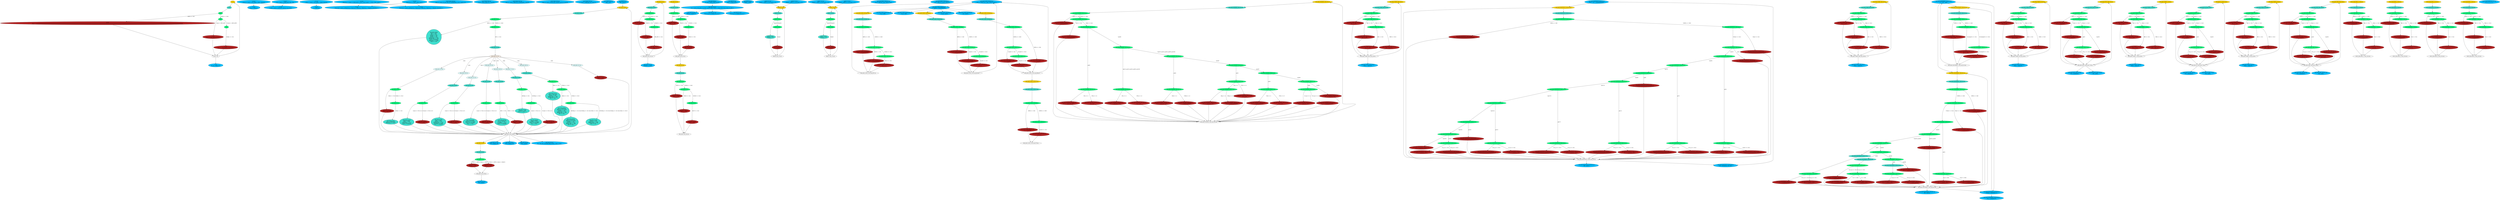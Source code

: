strict digraph "" {
	node [label="\N"];
	"67:AL"	[ast="<pyverilog.vparser.ast.Always object at 0x7d5b49aca7f0>",
		clk_sens=False,
		fillcolor=gold,
		label="67:AL",
		sens="['CLK']",
		statements="[]",
		style=filled,
		typ=Always,
		use_var="['RSTn', 'state', 'EnKey', 'Krg', 'Kin', 'KEY_GET']"];
	"67:BL"	[ast="<pyverilog.vparser.ast.Block object at 0x7d5b49aca6d0>",
		fillcolor=turquoise,
		label="67:BL",
		statements="[]",
		style=filled,
		typ=Block];
	"67:AL" -> "67:BL"	[cond="[]",
		lineno=None];
	"68:IF"	[ast="<pyverilog.vparser.ast.IfStatement object at 0x7d5b49acac10>",
		fillcolor=springgreen,
		label="68:IF",
		statements="[]",
		style=filled,
		typ=IfStatement];
	"67:BL" -> "68:IF"	[cond="[]",
		lineno=None];
	"69:NS"	[ast="<pyverilog.vparser.ast.NonblockingSubstitution object at 0x7d5b49acaaf0>",
		fillcolor=firebrick,
		label="69:NS
Krg <= 1024'h0000000000000000000000000000000000000000000000000000000000000000000000000000000000000000000000000000000000000000000000000000000000000000000000000000000000000000000000000000000000000000000000000000000000000000000000000000000000000000000000000000000000000000;",
		statements="[<pyverilog.vparser.ast.NonblockingSubstitution object at 0x7d5b49acaaf0>]",
		style=filled,
		typ=NonblockingSubstitution];
	"68:IF" -> "69:NS"	[cond="['RSTn']",
		label="(RSTn == 1'b0)",
		lineno=68];
	"70:IF"	[ast="<pyverilog.vparser.ast.IfStatement object at 0x7d5b49acadc0>",
		fillcolor=springgreen,
		label="70:IF",
		statements="[]",
		style=filled,
		typ=IfStatement];
	"68:IF" -> "70:IF"	[cond="['RSTn']",
		label="!((RSTn == 1'b0))",
		lineno=68];
	"Leaf_67:AL"	[def_var="['Krg']",
		label="Leaf_67:AL"];
	"69:NS" -> "Leaf_67:AL"	[cond="[]",
		lineno=None];
	"71:NS"	[ast="<pyverilog.vparser.ast.NonblockingSubstitution object at 0x7d5b49acafd0>",
		fillcolor=firebrick,
		label="71:NS
Krg <= { Kin, Krg[1023:32] };",
		statements="[<pyverilog.vparser.ast.NonblockingSubstitution object at 0x7d5b49acafd0>]",
		style=filled,
		typ=NonblockingSubstitution];
	"70:IF" -> "71:NS"	[cond="['state', 'KEY_GET']",
		label="(state == KEY_GET)",
		lineno=70];
	"72:IF"	[ast="<pyverilog.vparser.ast.IfStatement object at 0x7d5b49acaee0>",
		fillcolor=springgreen,
		label="72:IF",
		statements="[]",
		style=filled,
		typ=IfStatement];
	"70:IF" -> "72:IF"	[cond="['state', 'KEY_GET']",
		label="!((state == KEY_GET))",
		lineno=70];
	"71:NS" -> "Leaf_67:AL"	[cond="[]",
		lineno=None];
	"73:NS"	[ast="<pyverilog.vparser.ast.NonblockingSubstitution object at 0x7d5b49b119d0>",
		fillcolor=firebrick,
		label="73:NS
Krg <= { Krg[1022:0], Krg[1023] };",
		statements="[<pyverilog.vparser.ast.NonblockingSubstitution object at 0x7d5b49b119d0>]",
		style=filled,
		typ=NonblockingSubstitution];
	"72:IF" -> "73:NS"	[cond="['EnKey']",
		label="(EnKey == 1'b1)",
		lineno=72];
	"73:NS" -> "Leaf_67:AL"	[cond="[]",
		lineno=None];
	"Leaf_67:AL" -> "67:AL";
	"76:AS"	[ast="<pyverilog.vparser.ast.Assign object at 0x7d5b49acab50>",
		def_var="['key_bit']",
		fillcolor=deepskyblue,
		label="76:AS
key_bit = Krg[1023];",
		statements="[]",
		style=filled,
		typ=Assign,
		use_var="['Krg']"];
	"Leaf_67:AL" -> "76:AS";
	"78:AS"	[ast="<pyverilog.vparser.ast.Assign object at 0x7d5b49b11190>",
		def_var="['Dout']",
		fillcolor=deepskyblue,
		label="78:AS
Dout = r_data_m;",
		statements="[]",
		style=filled,
		typ=Assign,
		use_var="['r_data_m']"];
	"114:AS"	[ast="<pyverilog.vparser.ast.Assign object at 0x7d5b49b07e20>",
		def_var="['d_in']",
		fillcolor=deepskyblue,
		label="114:AS
d_in = (state == MOD_GET)? Min : Din;",
		statements="[]",
		style=filled,
		typ=Assign,
		use_var="['state', 'Min', 'Din']"];
	"115:AS"	[ast="<pyverilog.vparser.ast.Assign object at 0x7d5b49b0b430>",
		def_var="['w_data']",
		fillcolor=deepskyblue,
		label="115:AS
w_data = mux3_1_32(d_out, r_data_m, d_in, DSel);",
		statements="[]",
		style=filled,
		typ=Assign,
		use_var="['mux3_1_32', 'd_out', 'r_data_m', 'd_in', 'DSel']"];
	"114:AS" -> "115:AS";
	"116:AS"	[ast="<pyverilog.vparser.ast.Assign object at 0x7d5b49b0b550>",
		def_var="['v']",
		fillcolor=deepskyblue,
		label="116:AS
v = r_data_s[0];",
		statements="[]",
		style=filled,
		typ=Assign,
		use_var="['r_data_s']"];
	"122:AS"	[ast="<pyverilog.vparser.ast.Assign object at 0x7d5b49e31eb0>",
		def_var="['MemCon_i']",
		fillcolor=deepskyblue,
		label="122:AS
MemCon_i = (state == MOD_GET)? { 2'b11, 2'b10, count } : { 2'b11, 2'b01, count };",
		statements="[]",
		style=filled,
		typ=Assign,
		use_var="['state', 'count', 'count']"];
	"124:AS"	[ast="<pyverilog.vparser.ast.Assign object at 0x7d5b49e2aa30>",
		def_var="['MemCon0']",
		fillcolor=deepskyblue,
		label="124:AS
MemCon0 = mux3_1_9(MemCon_m, MemCon_s, MemCon_i, MemCon_o, { MemSel, InOutMem });",
		statements="[]",
		style=filled,
		typ=Assign,
		use_var="['mux3_1_9', 'MemCon_m', 'MemCon_s', 'MemCon_i', 'MemCon_o', 'MemSel', 'InOutMem']"];
	"122:AS" -> "124:AS";
	"125:AS"	[ast="<pyverilog.vparser.ast.Assign object at 0x7d5b49e2aee0>",
		def_var="['MemCon1']",
		fillcolor=deepskyblue,
		label="125:AS
MemCon1 = mux3_1_9(MemCon_s, MemCon_m, MemCon_i, MemCon_o, { MemSel, InOutMem });",
		statements="[]",
		style=filled,
		typ=Assign,
		use_var="['mux3_1_9', 'MemCon_s', 'MemCon_m', 'MemCon_i', 'MemCon_o', 'MemSel', 'InOutMem']"];
	"122:AS" -> "125:AS";
	"123:AS"	[ast="<pyverilog.vparser.ast.Assign object at 0x7d5b49e2a610>",
		def_var="['MemCon_o']",
		fillcolor=deepskyblue,
		label="123:AS
MemCon_o = { 2'b01, 2'b00, count };",
		statements="[]",
		style=filled,
		typ=Assign,
		use_var="['count']"];
	"123:AS" -> "124:AS";
	"123:AS" -> "125:AS";
	"126:AS"	[ast="<pyverilog.vparser.ast.Assign object at 0x7d5b49e2c310>",
		def_var="['r_data_m']",
		fillcolor=deepskyblue,
		label="126:AS
r_data_m = mux2_1_32(r_data0, r_data1, MemSel);",
		statements="[]",
		style=filled,
		typ=Assign,
		use_var="['mux2_1_32', 'r_data0', 'r_data1', 'MemSel']"];
	"126:AS" -> "78:AS";
	"126:AS" -> "115:AS";
	"127:AS"	[ast="<pyverilog.vparser.ast.Assign object at 0x7d5b49e2c640>",
		def_var="['r_data_s']",
		fillcolor=deepskyblue,
		label="127:AS
r_data_s = mux2_1_32(r_data1, r_data0, MemSel);",
		statements="[]",
		style=filled,
		typ=Assign,
		use_var="['mux2_1_32', 'r_data1', 'r_data0', 'MemSel']"];
	"127:AS" -> "116:AS";
	"MULT_BLK.1029:AS"	[ast="<pyverilog.vparser.ast.Assign object at 0x7d5b49c21250>",
		def_var="['regx_in']",
		fillcolor=deepskyblue,
		label="MULT_BLK.1029:AS
regx_in = mux4_1(d_in0, q[31:0], 32'h00000001, d_in1, Con[22:21]);",
		statements="[]",
		style=filled,
		typ=Assign,
		use_var="['mux4_1', 'd_in0', 'q', 'd_in1', 'Con']"];
	"MULT_BLK.1030:AS"	[ast="<pyverilog.vparser.ast.Assign object at 0x7d5b49c04190>",
		def_var="['d_out']",
		fillcolor=deepskyblue,
		label="MULT_BLK.1030:AS
d_out = mux2_1(q[31:0], c, Con[19]);",
		statements="[]",
		style=filled,
		typ=Assign,
		use_var="['mux2_1', 'q', 'c', 'Con']"];
	"MULT_BLK.1031:AS"	[ast="<pyverilog.vparser.ast.Assign object at 0x7d5b49c04970>",
		def_var="['regc_in']",
		fillcolor=deepskyblue,
		label="MULT_BLK.1031:AS
regc_in = mux2_1(q[63:32], 32'h00000001, Con[20]);",
		statements="[]",
		style=filled,
		typ=Assign,
		use_var="['mux2_1', 'q', 'Con']"];
	"MULT_BLK.1032:AS"	[ast="<pyverilog.vparser.ast.Assign object at 0x7d5b49c04eb0>",
		def_var="['regy_in']",
		fillcolor=deepskyblue,
		label="MULT_BLK.1032:AS
regy_in = mux2_1(exor(d_in0, Con[16]), q[31:0], Con[18]);",
		statements="[]",
		style=filled,
		typ=Assign,
		use_var="['mux2_1', 'exor', 'd_in0', 'Con', 'q', 'Con']"];
	"MULT_BLK.1033:AS"	[ast="<pyverilog.vparser.ast.Assign object at 0x7d5b49c172b0>",
		def_var="['z']",
		fillcolor=deepskyblue,
		label="MULT_BLK.1033:AS
z = mux2_1_shift(regz_out, Con[17]);",
		statements="[]",
		style=filled,
		typ=Assign,
		use_var="['mux2_1_shift', 'regz_out', 'Con']"];
	"MULT_BLK.1034:AS"	[ast="<pyverilog.vparser.ast.Assign object at 0x7d5b49c171f0>",
		def_var="['sign']",
		fillcolor=deepskyblue,
		label="MULT_BLK.1034:AS
sign = c[0];",
		statements="[]",
		style=filled,
		typ=Assign,
		use_var="['c']"];
	"SEQ_BLK.208:AL"	[ast="<pyverilog.vparser.ast.Always object at 0x7d5b49e35d90>",
		clk_sens=False,
		fillcolor=gold,
		label="SEQ_BLK.208:AL",
		sens="['CLK']",
		statements="[]",
		style=filled,
		typ=Always,
		use_var="['Kvldrg', 'Drdy', 'RSTn', 'Mrdy', 'state', 'Hlt', 'count', 'EN', 'Mvldrg', 'Dvldrg', 'Krdy']"];
	"SEQ_BLK.208:BL"	[ast="<pyverilog.vparser.ast.Block object at 0x7d5b49e35af0>",
		fillcolor=turquoise,
		label="SEQ_BLK.208:BL",
		statements="[]",
		style=filled,
		typ=Block];
	"SEQ_BLK.208:AL" -> "SEQ_BLK.208:BL"	[cond="[]",
		lineno=None];
	"SEQ_BLK.209:IF"	[ast="<pyverilog.vparser.ast.IfStatement object at 0x7d5b49e39730>",
		fillcolor=springgreen,
		label="SEQ_BLK.209:IF",
		statements="[]",
		style=filled,
		typ=IfStatement];
	"SEQ_BLK.208:BL" -> "SEQ_BLK.209:IF"	[cond="[]",
		lineno=None];
	"SEQ_BLK.209:BL"	[ast="<pyverilog.vparser.ast.Block object at 0x7d5b49e35940>",
		fillcolor=turquoise,
		label="SEQ_BLK.209:BL
state <= INIT;
Rst <= 1'b0;
Dvldrg <= 1'b0;
Kvldrg <= 1'b0;
Mvldrg <= 1'b0;
Kvldrg_tmp <= 1'b0;
Mvldrg_tmp <= 1'b0;
\
count <= 5'b00000;
InOutMem <= 2'b00;
Start <= 1'b0;",
		statements="[<pyverilog.vparser.ast.NonblockingSubstitution object at 0x7d5b49e35f70>, <pyverilog.vparser.ast.NonblockingSubstitution object \
at 0x7d5b49e261f0>, <pyverilog.vparser.ast.NonblockingSubstitution object at 0x7d5b49e263a0>, <pyverilog.vparser.ast.NonblockingSubstitution \
object at 0x7d5b49e26550>, <pyverilog.vparser.ast.NonblockingSubstitution object at 0x7d5b49e26700>, <pyverilog.vparser.ast.NonblockingSubstitution \
object at 0x7d5b49e268b0>, <pyverilog.vparser.ast.NonblockingSubstitution object at 0x7d5b49e26a60>, <pyverilog.vparser.ast.NonblockingSubstitution \
object at 0x7d5b49e26c10>, <pyverilog.vparser.ast.NonblockingSubstitution object at 0x7d5b49e26dc0>, <pyverilog.vparser.ast.NonblockingSubstitution \
object at 0x7d5b49e26f70>]",
		style=filled,
		typ=Block];
	"SEQ_BLK.209:IF" -> "SEQ_BLK.209:BL"	[cond="['RSTn']",
		label="(RSTn == 1'b0)",
		lineno=209];
	"SEQ_BLK.221:IF"	[ast="<pyverilog.vparser.ast.IfStatement object at 0x7d5b49e26d60>",
		fillcolor=springgreen,
		label="SEQ_BLK.221:IF",
		statements="[]",
		style=filled,
		typ=IfStatement];
	"SEQ_BLK.209:IF" -> "SEQ_BLK.221:IF"	[cond="['RSTn']",
		label="!((RSTn == 1'b0))",
		lineno=209];
	"SEQ_BLK.Leaf_208:AL"	[def_var="['Start', 'Mvldrg_tmp', 'Kvldrg', 'state', 'count', 'Mvldrg', 'Kvldrg_tmp', 'Dvldrg', 'Rst', 'InOutMem']",
		label="SEQ_BLK.Leaf_208:AL"];
	"SEQ_BLK.209:BL" -> "SEQ_BLK.Leaf_208:AL"	[cond="[]",
		lineno=None];
	"SEQ_BLK.221:BL"	[ast="<pyverilog.vparser.ast.Block object at 0x7d5b49e25190>",
		fillcolor=turquoise,
		label="SEQ_BLK.221:BL",
		statements="[]",
		style=filled,
		typ=Block];
	"SEQ_BLK.221:IF" -> "SEQ_BLK.221:BL"	[cond="['EN']",
		label="(EN == 1'b1)",
		lineno=221];
	"SEQ_BLK.222:CS"	[ast="<pyverilog.vparser.ast.CaseStatement object at 0x7d5b49e41ee0>",
		fillcolor=linen,
		label="SEQ_BLK.222:CS",
		statements="[]",
		style=filled,
		typ=CaseStatement];
	"SEQ_BLK.221:BL" -> "SEQ_BLK.222:CS"	[cond="[]",
		lineno=None];
	"SEQ_BLK.223:CA"	[ast="<pyverilog.vparser.ast.Case object at 0x7d5b49e25850>",
		fillcolor=lightcyan,
		label="SEQ_BLK.223:CA",
		statements="[]",
		style=filled,
		typ=Case];
	"SEQ_BLK.222:CS" -> "SEQ_BLK.223:CA"	[cond="['state']",
		label=state,
		lineno=222];
	"SEQ_BLK.230:CA"	[ast="<pyverilog.vparser.ast.Case object at 0x7d5b49e25af0>",
		fillcolor=lightcyan,
		label="SEQ_BLK.230:CA",
		statements="[]",
		style=filled,
		typ=Case];
	"SEQ_BLK.222:CS" -> "SEQ_BLK.230:CA"	[cond="['state']",
		label=state,
		lineno=222];
	"SEQ_BLK.241:CA"	[ast="<pyverilog.vparser.ast.Case object at 0x7d5b49e24340>",
		fillcolor=lightcyan,
		label="SEQ_BLK.241:CA",
		statements="[]",
		style=filled,
		typ=Case];
	"SEQ_BLK.222:CS" -> "SEQ_BLK.241:CA"	[cond="['state']",
		label=state,
		lineno=222];
	"SEQ_BLK.253:CA"	[ast="<pyverilog.vparser.ast.Case object at 0x7d5b49e3fd30>",
		fillcolor=lightcyan,
		label="SEQ_BLK.253:CA",
		statements="[]",
		style=filled,
		typ=Case];
	"SEQ_BLK.222:CS" -> "SEQ_BLK.253:CA"	[cond="['state']",
		label=state,
		lineno=222];
	"SEQ_BLK.264:CA"	[ast="<pyverilog.vparser.ast.Case object at 0x7d5b49e39a00>",
		fillcolor=lightcyan,
		label="SEQ_BLK.264:CA",
		statements="[]",
		style=filled,
		typ=Case];
	"SEQ_BLK.222:CS" -> "SEQ_BLK.264:CA"	[cond="['state']",
		label=state,
		lineno=222];
	"SEQ_BLK.275:CA"	[ast="<pyverilog.vparser.ast.Case object at 0x7d5b49e39dc0>",
		fillcolor=lightcyan,
		label="SEQ_BLK.275:CA",
		statements="[]",
		style=filled,
		typ=Case];
	"SEQ_BLK.222:CS" -> "SEQ_BLK.275:CA"	[cond="['state']",
		label=state,
		lineno=222];
	"SEQ_BLK.290:CA"	[ast="<pyverilog.vparser.ast.Case object at 0x7d5b49e43ca0>",
		fillcolor=lightcyan,
		label="SEQ_BLK.290:CA",
		statements="[]",
		style=filled,
		typ=Case];
	"SEQ_BLK.222:CS" -> "SEQ_BLK.290:CA"	[cond="['state']",
		label=state,
		lineno=222];
	"SEQ_BLK.322:CA"	[ast="<pyverilog.vparser.ast.Case object at 0x7d5b49e43400>",
		fillcolor=lightcyan,
		label="SEQ_BLK.322:CA",
		statements="[]",
		style=filled,
		typ=Case];
	"SEQ_BLK.222:CS" -> "SEQ_BLK.322:CA"	[cond="['state']",
		label=state,
		lineno=222];
	"SEQ_BLK.224:IF"	[ast="<pyverilog.vparser.ast.IfStatement object at 0x7d5b49e25dc0>",
		fillcolor=springgreen,
		label="SEQ_BLK.224:IF",
		statements="[]",
		style=filled,
		typ=IfStatement];
	"SEQ_BLK.223:CA" -> "SEQ_BLK.224:IF"	[cond="[]",
		lineno=None];
	"SEQ_BLK.230:BL"	[ast="<pyverilog.vparser.ast.Block object at 0x7d5b49e25700>",
		fillcolor=turquoise,
		label="SEQ_BLK.230:BL",
		statements="[]",
		style=filled,
		typ=Block];
	"SEQ_BLK.230:CA" -> "SEQ_BLK.230:BL"	[cond="[]",
		lineno=None];
	"SEQ_BLK.241:BL"	[ast="<pyverilog.vparser.ast.Block object at 0x7d5b49e24ca0>",
		fillcolor=turquoise,
		label="SEQ_BLK.241:BL",
		statements="[]",
		style=filled,
		typ=Block];
	"SEQ_BLK.241:CA" -> "SEQ_BLK.241:BL"	[cond="[]",
		lineno=None];
	"SEQ_BLK.253:BL"	[ast="<pyverilog.vparser.ast.Block object at 0x7d5b49e24fd0>",
		fillcolor=turquoise,
		label="SEQ_BLK.253:BL",
		statements="[]",
		style=filled,
		typ=Block];
	"SEQ_BLK.253:CA" -> "SEQ_BLK.253:BL"	[cond="[]",
		lineno=None];
	"SEQ_BLK.264:BL"	[ast="<pyverilog.vparser.ast.Block object at 0x7d5b49e3fe80>",
		fillcolor=turquoise,
		label="SEQ_BLK.264:BL",
		statements="[]",
		style=filled,
		typ=Block];
	"SEQ_BLK.264:CA" -> "SEQ_BLK.264:BL"	[cond="[]",
		lineno=None];
	"SEQ_BLK.275:BL"	[ast="<pyverilog.vparser.ast.Block object at 0x7d5b49e39a90>",
		fillcolor=turquoise,
		label="SEQ_BLK.275:BL",
		statements="[]",
		style=filled,
		typ=Block];
	"SEQ_BLK.275:CA" -> "SEQ_BLK.275:BL"	[cond="[]",
		lineno=None];
	"SEQ_BLK.290:BL"	[ast="<pyverilog.vparser.ast.Block object at 0x7d5b49e433a0>",
		fillcolor=turquoise,
		label="SEQ_BLK.290:BL",
		statements="[]",
		style=filled,
		typ=Block];
	"SEQ_BLK.290:CA" -> "SEQ_BLK.290:BL"	[cond="[]",
		lineno=None];
	"SEQ_BLK.322:NS"	[ast="<pyverilog.vparser.ast.NonblockingSubstitution object at 0x7d5b49e3e4f0>",
		fillcolor=firebrick,
		label="SEQ_BLK.322:NS
state <= IDLE;",
		statements="[<pyverilog.vparser.ast.NonblockingSubstitution object at 0x7d5b49e3e4f0>]",
		style=filled,
		typ=NonblockingSubstitution];
	"SEQ_BLK.322:CA" -> "SEQ_BLK.322:NS"	[cond="[]",
		lineno=None];
	"SEQ_BLK.322:NS" -> "SEQ_BLK.Leaf_208:AL"	[cond="[]",
		lineno=None];
	"SEQ_BLK.291:IF"	[ast="<pyverilog.vparser.ast.IfStatement object at 0x7d5b49e418b0>",
		fillcolor=springgreen,
		label="SEQ_BLK.291:IF",
		statements="[]",
		style=filled,
		typ=IfStatement];
	"SEQ_BLK.290:BL" -> "SEQ_BLK.291:IF"	[cond="[]",
		lineno=None];
	"SEQ_BLK.291:BL"	[ast="<pyverilog.vparser.ast.Block object at 0x7d5b49e43700>",
		fillcolor=turquoise,
		label="SEQ_BLK.291:BL
state <= KEY_GET;
Dvldrg <= 1'b0;
Kvldrg_tmp <= 1'b0;
Mvldrg_tmp <= 1'b0;
Rst <= 1'b0;",
		statements="[<pyverilog.vparser.ast.NonblockingSubstitution object at 0x7d5b49e41be0>, <pyverilog.vparser.ast.NonblockingSubstitution object \
at 0x7d5b49e41e20>, <pyverilog.vparser.ast.NonblockingSubstitution object at 0x7d5b49e41fd0>, <pyverilog.vparser.ast.NonblockingSubstitution \
object at 0x7d5b49e3e1c0>, <pyverilog.vparser.ast.NonblockingSubstitution object at 0x7d5b49e3e370>]",
		style=filled,
		typ=Block];
	"SEQ_BLK.291:IF" -> "SEQ_BLK.291:BL"	[cond="['Krdy']",
		label="(Krdy == 1'b1)",
		lineno=291];
	"SEQ_BLK.298:IF"	[ast="<pyverilog.vparser.ast.IfStatement object at 0x7d5b49e3eeb0>",
		fillcolor=springgreen,
		label="SEQ_BLK.298:IF",
		statements="[]",
		style=filled,
		typ=IfStatement];
	"SEQ_BLK.291:IF" -> "SEQ_BLK.298:IF"	[cond="['Krdy']",
		label="!((Krdy == 1'b1))",
		lineno=291];
	"SEQ_BLK.291:BL" -> "SEQ_BLK.Leaf_208:AL"	[cond="[]",
		lineno=None];
	"SEQ_BLK.298:BL"	[ast="<pyverilog.vparser.ast.Block object at 0x7d5b49e3e940>",
		fillcolor=turquoise,
		label="SEQ_BLK.298:BL
state <= MOD_GET;
InOutMem <= 2'b10;
Dvldrg <= 1'b0;
Kvldrg_tmp <= 1'b0;
Mvldrg_tmp <= 1'b0;
Rst <= 1'b0;",
		statements="[<pyverilog.vparser.ast.NonblockingSubstitution object at 0x7d5b49e3e880>, <pyverilog.vparser.ast.NonblockingSubstitution object \
at 0x7d5b49e3ea90>, <pyverilog.vparser.ast.NonblockingSubstitution object at 0x7d5b49e3ec40>, <pyverilog.vparser.ast.NonblockingSubstitution \
object at 0x7d5b49e3edf0>, <pyverilog.vparser.ast.NonblockingSubstitution object at 0x7d5b49e3efa0>, <pyverilog.vparser.ast.NonblockingSubstitution \
object at 0x7d5b49e3a190>]",
		style=filled,
		typ=Block];
	"SEQ_BLK.298:IF" -> "SEQ_BLK.298:BL"	[cond="['Mrdy']",
		label="(Mrdy == 1'b1)",
		lineno=298];
	"SEQ_BLK.306:IF"	[ast="<pyverilog.vparser.ast.IfStatement object at 0x7d5b49e3afd0>",
		fillcolor=springgreen,
		label="SEQ_BLK.306:IF",
		statements="[]",
		style=filled,
		typ=IfStatement];
	"SEQ_BLK.298:IF" -> "SEQ_BLK.306:IF"	[cond="['Mrdy']",
		label="!((Mrdy == 1'b1))",
		lineno=298];
	"SEQ_BLK.298:BL" -> "SEQ_BLK.Leaf_208:AL"	[cond="[]",
		lineno=None];
	"SEQ_BLK.306:BL"	[ast="<pyverilog.vparser.ast.Block object at 0x7d5b49e3a7f0>",
		fillcolor=turquoise,
		label="SEQ_BLK.306:BL
state <= DATA_GET;
InOutMem <= 2'b10;
Dvldrg <= 1'b0;
Kvldrg_tmp <= 1'b0;
Mvldrg_tmp <= 1'b0;
Rst <= 1'b0;",
		statements="[<pyverilog.vparser.ast.NonblockingSubstitution object at 0x7d5b49e3a9a0>, <pyverilog.vparser.ast.NonblockingSubstitution object \
at 0x7d5b49e3abb0>, <pyverilog.vparser.ast.NonblockingSubstitution object at 0x7d5b49e3ad60>, <pyverilog.vparser.ast.NonblockingSubstitution \
object at 0x7d5b49e3af10>, <pyverilog.vparser.ast.NonblockingSubstitution object at 0x7d5b49e37100>, <pyverilog.vparser.ast.NonblockingSubstitution \
object at 0x7d5b49e372b0>]",
		style=filled,
		typ=Block];
	"SEQ_BLK.306:IF" -> "SEQ_BLK.306:BL"	[cond="['Mvldrg', 'Kvldrg', 'Drdy']",
		label="((Mvldrg == 1'b1) && (Kvldrg == 1'b1) && (Drdy == 1'b1))",
		lineno=306];
	"SEQ_BLK.314:BL"	[ast="<pyverilog.vparser.ast.Block object at 0x7d5b49e3a5b0>",
		fillcolor=turquoise,
		label="SEQ_BLK.314:BL
Dvldrg <= 1'b0;
Kvldrg_tmp <= 1'b0;
Mvldrg_tmp <= 1'b0;
Rst <= 1'b0;",
		statements="[<pyverilog.vparser.ast.NonblockingSubstitution object at 0x7d5b49e37520>, <pyverilog.vparser.ast.NonblockingSubstitution object \
at 0x7d5b49e37730>, <pyverilog.vparser.ast.NonblockingSubstitution object at 0x7d5b49e378e0>, <pyverilog.vparser.ast.NonblockingSubstitution \
object at 0x7d5b49e37a90>]",
		style=filled,
		typ=Block];
	"SEQ_BLK.306:IF" -> "SEQ_BLK.314:BL"	[cond="['Mvldrg', 'Kvldrg', 'Drdy']",
		label="!(((Mvldrg == 1'b1) && (Kvldrg == 1'b1) && (Drdy == 1'b1)))",
		lineno=306];
	"SEQ_BLK.306:BL" -> "SEQ_BLK.Leaf_208:AL"	[cond="[]",
		lineno=None];
	"SEQ_BLK.314:BL" -> "SEQ_BLK.Leaf_208:AL"	[cond="[]",
		lineno=None];
	"SEQ_BLK.276:IF"	[ast="<pyverilog.vparser.ast.IfStatement object at 0x7d5b49e43430>",
		fillcolor=springgreen,
		label="SEQ_BLK.276:IF",
		statements="[]",
		style=filled,
		typ=IfStatement];
	"SEQ_BLK.275:BL" -> "SEQ_BLK.276:IF"	[cond="[]",
		lineno=None];
	"SEQ_BLK.276:BL"	[ast="<pyverilog.vparser.ast.Block object at 0x7d5b49e43970>",
		fillcolor=turquoise,
		label="SEQ_BLK.276:BL
Dvldrg <= 1'b0;
count <= count + 1;",
		statements="[<pyverilog.vparser.ast.NonblockingSubstitution object at 0x7d5b49e43910>, <pyverilog.vparser.ast.NonblockingSubstitution object \
at 0x7d5b49e43880>]",
		style=filled,
		typ=Block];
	"SEQ_BLK.276:IF" -> "SEQ_BLK.276:BL"	[cond="['Dvldrg']",
		label="(Dvldrg == 1'b1)",
		lineno=276];
	"SEQ_BLK.280:IF"	[ast="<pyverilog.vparser.ast.IfStatement object at 0x7d5b49e43d00>",
		fillcolor=springgreen,
		label="SEQ_BLK.280:IF",
		statements="[]",
		style=filled,
		typ=IfStatement];
	"SEQ_BLK.276:IF" -> "SEQ_BLK.280:IF"	[cond="['Dvldrg']",
		label="!((Dvldrg == 1'b1))",
		lineno=276];
	"SEQ_BLK.276:BL" -> "SEQ_BLK.Leaf_208:AL"	[cond="[]",
		lineno=None];
	"SEQ_BLK.280:BL"	[ast="<pyverilog.vparser.ast.Block object at 0x7d5b49e43d90>",
		fillcolor=turquoise,
		label="SEQ_BLK.280:BL
state <= IDLE;
InOutMem <= 2'b00;
count <= 5'b00000;
Rst <= 1'b1;",
		statements="[<pyverilog.vparser.ast.NonblockingSubstitution object at 0x7d5b49e41160>, <pyverilog.vparser.ast.NonblockingSubstitution object \
at 0x7d5b49e41370>, <pyverilog.vparser.ast.NonblockingSubstitution object at 0x7d5b49e41520>, <pyverilog.vparser.ast.NonblockingSubstitution \
object at 0x7d5b49e416d0>]",
		style=filled,
		typ=Block];
	"SEQ_BLK.280:IF" -> "SEQ_BLK.280:BL"	[cond="['count']",
		label="(count == 5'b11111)",
		lineno=280];
	"SEQ_BLK.287:NS"	[ast="<pyverilog.vparser.ast.NonblockingSubstitution object at 0x7d5b49e416a0>",
		fillcolor=firebrick,
		label="SEQ_BLK.287:NS
count <= count + 1;",
		statements="[<pyverilog.vparser.ast.NonblockingSubstitution object at 0x7d5b49e416a0>]",
		style=filled,
		typ=NonblockingSubstitution];
	"SEQ_BLK.280:IF" -> "SEQ_BLK.287:NS"	[cond="['count']",
		label="!((count == 5'b11111))",
		lineno=280];
	"SEQ_BLK.280:BL" -> "SEQ_BLK.Leaf_208:AL"	[cond="[]",
		lineno=None];
	"SEQ_BLK.287:NS" -> "SEQ_BLK.Leaf_208:AL"	[cond="[]",
		lineno=None];
	"SEQ_BLK.265:IF"	[ast="<pyverilog.vparser.ast.IfStatement object at 0x7d5b49e396a0>",
		fillcolor=springgreen,
		label="SEQ_BLK.265:IF",
		statements="[]",
		style=filled,
		typ=IfStatement];
	"SEQ_BLK.264:BL" -> "SEQ_BLK.265:IF"	[cond="[]",
		lineno=None];
	"SEQ_BLK.265:BL"	[ast="<pyverilog.vparser.ast.Block object at 0x7d5b49e39b20>",
		fillcolor=turquoise,
		label="SEQ_BLK.265:BL
state <= DATA_OUT;
Dvldrg <= 1'b1;
InOutMem <= 2'b01;
count <= 5'b00000;",
		statements="[<pyverilog.vparser.ast.NonblockingSubstitution object at 0x7d5b49e39d00>, <pyverilog.vparser.ast.NonblockingSubstitution object \
at 0x7d5b49e39f40>, <pyverilog.vparser.ast.NonblockingSubstitution object at 0x7d5b49e43130>, <pyverilog.vparser.ast.NonblockingSubstitution \
object at 0x7d5b49e432e0>]",
		style=filled,
		typ=Block];
	"SEQ_BLK.265:IF" -> "SEQ_BLK.265:BL"	[cond="['Hlt']",
		label="(Hlt == 1'b1)",
		lineno=265];
	"SEQ_BLK.272:NS"	[ast="<pyverilog.vparser.ast.NonblockingSubstitution object at 0x7d5b49e434f0>",
		fillcolor=firebrick,
		label="SEQ_BLK.272:NS
Start <= 1'b0;",
		statements="[<pyverilog.vparser.ast.NonblockingSubstitution object at 0x7d5b49e434f0>]",
		style=filled,
		typ=NonblockingSubstitution];
	"SEQ_BLK.265:IF" -> "SEQ_BLK.272:NS"	[cond="['Hlt']",
		label="!((Hlt == 1'b1))",
		lineno=265];
	"SEQ_BLK.265:BL" -> "SEQ_BLK.Leaf_208:AL"	[cond="[]",
		lineno=None];
	"SEQ_BLK.272:NS" -> "SEQ_BLK.Leaf_208:AL"	[cond="[]",
		lineno=None];
	"SEQ_BLK.254:IF"	[ast="<pyverilog.vparser.ast.IfStatement object at 0x7d5b49e3f9d0>",
		fillcolor=springgreen,
		label="SEQ_BLK.254:IF",
		statements="[]",
		style=filled,
		typ=IfStatement];
	"SEQ_BLK.253:BL" -> "SEQ_BLK.254:IF"	[cond="[]",
		lineno=None];
	"SEQ_BLK.254:BL"	[ast="<pyverilog.vparser.ast.Block object at 0x7d5b49e3fb20>",
		fillcolor=turquoise,
		label="SEQ_BLK.254:BL
state <= ENCRYPT;
InOutMem <= 2'b00;
count <= 5'b00000;
Start <= 1'b1;",
		statements="[<pyverilog.vparser.ast.NonblockingSubstitution object at 0x7d5b49e39070>, <pyverilog.vparser.ast.NonblockingSubstitution object \
at 0x7d5b49e392b0>, <pyverilog.vparser.ast.NonblockingSubstitution object at 0x7d5b49e39460>, <pyverilog.vparser.ast.NonblockingSubstitution \
object at 0x7d5b49e39610>]",
		style=filled,
		typ=Block];
	"SEQ_BLK.254:IF" -> "SEQ_BLK.254:BL"	[cond="['count']",
		label="(count == 5'b11111)",
		lineno=254];
	"SEQ_BLK.261:NS"	[ast="<pyverilog.vparser.ast.NonblockingSubstitution object at 0x7d5b49e395e0>",
		fillcolor=firebrick,
		label="SEQ_BLK.261:NS
count <= count + 1;",
		statements="[<pyverilog.vparser.ast.NonblockingSubstitution object at 0x7d5b49e395e0>]",
		style=filled,
		typ=NonblockingSubstitution];
	"SEQ_BLK.254:IF" -> "SEQ_BLK.261:NS"	[cond="['count']",
		label="!((count == 5'b11111))",
		lineno=254];
	"SEQ_BLK.254:BL" -> "SEQ_BLK.Leaf_208:AL"	[cond="[]",
		lineno=None];
	"SEQ_BLK.261:NS" -> "SEQ_BLK.Leaf_208:AL"	[cond="[]",
		lineno=None];
	"SEQ_BLK.242:IF"	[ast="<pyverilog.vparser.ast.IfStatement object at 0x7d5b49e24e20>",
		fillcolor=springgreen,
		label="SEQ_BLK.242:IF",
		statements="[]",
		style=filled,
		typ=IfStatement];
	"SEQ_BLK.241:BL" -> "SEQ_BLK.242:IF"	[cond="[]",
		lineno=None];
	"SEQ_BLK.242:BL"	[ast="<pyverilog.vparser.ast.Block object at 0x7d5b49e24f40>",
		fillcolor=turquoise,
		label="SEQ_BLK.242:BL
state <= IDLE;
Mvldrg <= 1'b1;
Mvldrg_tmp <= 1'b1;
InOutMem <= 2'b00;
count <= 5'b00000;",
		statements="[<pyverilog.vparser.ast.NonblockingSubstitution object at 0x7d5b49e3f1f0>, <pyverilog.vparser.ast.NonblockingSubstitution object \
at 0x7d5b49e3f430>, <pyverilog.vparser.ast.NonblockingSubstitution object at 0x7d5b49e3f5e0>, <pyverilog.vparser.ast.NonblockingSubstitution \
object at 0x7d5b49e3f790>, <pyverilog.vparser.ast.NonblockingSubstitution object at 0x7d5b49e3f940>]",
		style=filled,
		typ=Block];
	"SEQ_BLK.242:IF" -> "SEQ_BLK.242:BL"	[cond="['count']",
		label="(count == 5'b11111)",
		lineno=242];
	"SEQ_BLK.250:NS"	[ast="<pyverilog.vparser.ast.NonblockingSubstitution object at 0x7d5b49e3f910>",
		fillcolor=firebrick,
		label="SEQ_BLK.250:NS
count <= count + 1;",
		statements="[<pyverilog.vparser.ast.NonblockingSubstitution object at 0x7d5b49e3f910>]",
		style=filled,
		typ=NonblockingSubstitution];
	"SEQ_BLK.242:IF" -> "SEQ_BLK.250:NS"	[cond="['count']",
		label="!((count == 5'b11111))",
		lineno=242];
	"SEQ_BLK.242:BL" -> "SEQ_BLK.Leaf_208:AL"	[cond="[]",
		lineno=None];
	"SEQ_BLK.250:NS" -> "SEQ_BLK.Leaf_208:AL"	[cond="[]",
		lineno=None];
	"SEQ_BLK.231:IF"	[ast="<pyverilog.vparser.ast.IfStatement object at 0x7d5b49e25be0>",
		fillcolor=springgreen,
		label="SEQ_BLK.231:IF",
		statements="[]",
		style=filled,
		typ=IfStatement];
	"SEQ_BLK.230:BL" -> "SEQ_BLK.231:IF"	[cond="[]",
		lineno=None];
	"SEQ_BLK.231:BL"	[ast="<pyverilog.vparser.ast.Block object at 0x7d5b49e25b20>",
		fillcolor=turquoise,
		label="SEQ_BLK.231:BL
state <= IDLE;
Kvldrg <= 1'b1;
Kvldrg_tmp <= 1'b1;
count <= 5'b00000;",
		statements="[<pyverilog.vparser.ast.NonblockingSubstitution object at 0x7d5b49e24550>, <pyverilog.vparser.ast.NonblockingSubstitution object \
at 0x7d5b49e24790>, <pyverilog.vparser.ast.NonblockingSubstitution object at 0x7d5b49e24940>, <pyverilog.vparser.ast.NonblockingSubstitution \
object at 0x7d5b49e24af0>]",
		style=filled,
		typ=Block];
	"SEQ_BLK.231:IF" -> "SEQ_BLK.231:BL"	[cond="['count']",
		label="(count == 5'b11111)",
		lineno=231];
	"SEQ_BLK.238:NS"	[ast="<pyverilog.vparser.ast.NonblockingSubstitution object at 0x7d5b49e24ac0>",
		fillcolor=firebrick,
		label="SEQ_BLK.238:NS
count <= count + 1;",
		statements="[<pyverilog.vparser.ast.NonblockingSubstitution object at 0x7d5b49e24ac0>]",
		style=filled,
		typ=NonblockingSubstitution];
	"SEQ_BLK.231:IF" -> "SEQ_BLK.238:NS"	[cond="['count']",
		label="!((count == 5'b11111))",
		lineno=231];
	"SEQ_BLK.231:BL" -> "SEQ_BLK.Leaf_208:AL"	[cond="[]",
		lineno=None];
	"SEQ_BLK.238:NS" -> "SEQ_BLK.Leaf_208:AL"	[cond="[]",
		lineno=None];
	"SEQ_BLK.224:NS"	[ast="<pyverilog.vparser.ast.NonblockingSubstitution object at 0x7d5b49e25a60>",
		fillcolor=firebrick,
		label="SEQ_BLK.224:NS
state <= KEY_GET;",
		statements="[<pyverilog.vparser.ast.NonblockingSubstitution object at 0x7d5b49e25a60>]",
		style=filled,
		typ=NonblockingSubstitution];
	"SEQ_BLK.224:IF" -> "SEQ_BLK.224:NS"	[cond="['Krdy']",
		label="(Krdy == 1'b1)",
		lineno=224];
	"SEQ_BLK.225:IF"	[ast="<pyverilog.vparser.ast.IfStatement object at 0x7d5b49e25a00>",
		fillcolor=springgreen,
		label="SEQ_BLK.225:IF",
		statements="[]",
		style=filled,
		typ=IfStatement];
	"SEQ_BLK.224:IF" -> "SEQ_BLK.225:IF"	[cond="['Krdy']",
		label="!((Krdy == 1'b1))",
		lineno=224];
	"SEQ_BLK.224:NS" -> "SEQ_BLK.Leaf_208:AL"	[cond="[]",
		lineno=None];
	"SEQ_BLK.225:BL"	[ast="<pyverilog.vparser.ast.Block object at 0x7d5b49e25df0>",
		fillcolor=turquoise,
		label="SEQ_BLK.225:BL
state <= MOD_GET;
InOutMem <= 2'b10;",
		statements="[<pyverilog.vparser.ast.NonblockingSubstitution object at 0x7d5b49e25fd0>, <pyverilog.vparser.ast.NonblockingSubstitution object \
at 0x7d5b49e24250>]",
		style=filled,
		typ=Block];
	"SEQ_BLK.225:IF" -> "SEQ_BLK.225:BL"	[cond="['Mrdy']",
		label="(Mrdy == 1'b1)",
		lineno=225];
	"SEQ_BLK.225:BL" -> "SEQ_BLK.Leaf_208:AL"	[cond="[]",
		lineno=None];
	"SEQ_BLK.Leaf_208:AL" -> "SEQ_BLK.208:AL";
	"SEQ_BLK.328:AL"	[ast="<pyverilog.vparser.ast.Always object at 0x7d5b49e3ae20>",
		clk_sens=False,
		fillcolor=gold,
		label="SEQ_BLK.328:AL",
		sens="['state']",
		statements="[]",
		style=filled,
		typ=Always,
		use_var="['INIT', 'IDLE', 'state']"];
	"SEQ_BLK.Leaf_208:AL" -> "SEQ_BLK.328:AL";
	"SEQ_BLK.337:AS"	[ast="<pyverilog.vparser.ast.Assign object at 0x7d5b49e37be0>",
		def_var="['Kvld']",
		fillcolor=deepskyblue,
		label="SEQ_BLK.337:AS
Kvld = Kvldrg_tmp;",
		statements="[]",
		style=filled,
		typ=Assign,
		use_var="['Kvldrg_tmp']"];
	"SEQ_BLK.Leaf_208:AL" -> "SEQ_BLK.337:AS";
	"SEQ_BLK.338:AS"	[ast="<pyverilog.vparser.ast.Assign object at 0x7d5b49e37f10>",
		def_var="['Mvld']",
		fillcolor=deepskyblue,
		label="SEQ_BLK.338:AS
Mvld = Mvldrg_tmp;",
		statements="[]",
		style=filled,
		typ=Assign,
		use_var="['Mvldrg_tmp']"];
	"SEQ_BLK.Leaf_208:AL" -> "SEQ_BLK.338:AS";
	"SEQ_BLK.339:AS"	[ast="<pyverilog.vparser.ast.Assign object at 0x7d5b49e2e100>",
		def_var="['Dvld']",
		fillcolor=deepskyblue,
		label="SEQ_BLK.339:AS
Dvld = Dvldrg;",
		statements="[]",
		style=filled,
		typ=Assign,
		use_var="['Dvldrg']"];
	"SEQ_BLK.Leaf_208:AL" -> "SEQ_BLK.339:AS";
	"SEQ_BLK.393:AS"	[ast="<pyverilog.vparser.ast.Assign object at 0x7d5b494e46d0>",
		def_var="['Fin']",
		fillcolor=deepskyblue,
		label="SEQ_BLK.393:AS
Fin = Hlt_MM | Hlt_MR | Hlt_IN | Hlt_C | Hlt_O | Start;",
		statements="[]",
		style=filled,
		typ=Assign,
		use_var="['Hlt_MM', 'Hlt_MR', 'Hlt_IN', 'Hlt_C', 'Hlt_O', 'Start']"];
	"SEQ_BLK.Leaf_208:AL" -> "SEQ_BLK.393:AS";
	"SEQ_BLK.328:BL"	[ast="<pyverilog.vparser.ast.Block object at 0x7d5b49e25100>",
		fillcolor=turquoise,
		label="SEQ_BLK.328:BL",
		statements="[]",
		style=filled,
		typ=Block];
	"SEQ_BLK.328:AL" -> "SEQ_BLK.328:BL"	[cond="[]",
		lineno=None];
	"SEQ_BLK.329:IF"	[ast="<pyverilog.vparser.ast.IfStatement object at 0x7d5b49e3e5e0>",
		fillcolor=springgreen,
		label="SEQ_BLK.329:IF",
		statements="[]",
		style=filled,
		typ=IfStatement];
	"SEQ_BLK.328:BL" -> "SEQ_BLK.329:IF"	[cond="[]",
		lineno=None];
	"SEQ_BLK.330:NS"	[ast="<pyverilog.vparser.ast.NonblockingSubstitution object at 0x7d5b49e37b80>",
		fillcolor=firebrick,
		label="SEQ_BLK.330:NS
BSYrg <= 1'b0;",
		statements="[<pyverilog.vparser.ast.NonblockingSubstitution object at 0x7d5b49e37b80>]",
		style=filled,
		typ=NonblockingSubstitution];
	"SEQ_BLK.329:IF" -> "SEQ_BLK.330:NS"	[cond="['state', 'INIT', 'state', 'IDLE']",
		label="((state == INIT) || (state == IDLE))",
		lineno=329];
	"SEQ_BLK.332:NS"	[ast="<pyverilog.vparser.ast.NonblockingSubstitution object at 0x7d5b49e37c70>",
		fillcolor=firebrick,
		label="SEQ_BLK.332:NS
BSYrg <= 1'b1;",
		statements="[<pyverilog.vparser.ast.NonblockingSubstitution object at 0x7d5b49e37c70>]",
		style=filled,
		typ=NonblockingSubstitution];
	"SEQ_BLK.329:IF" -> "SEQ_BLK.332:NS"	[cond="['state', 'INIT', 'state', 'IDLE']",
		label="!(((state == INIT) || (state == IDLE)))",
		lineno=329];
	"SEQ_BLK.Leaf_328:AL"	[def_var="['BSYrg']",
		label="SEQ_BLK.Leaf_328:AL"];
	"SEQ_BLK.330:NS" -> "SEQ_BLK.Leaf_328:AL"	[cond="[]",
		lineno=None];
	"SEQ_BLK.332:NS" -> "SEQ_BLK.Leaf_328:AL"	[cond="[]",
		lineno=None];
	"SEQ_BLK.335:AS"	[ast="<pyverilog.vparser.ast.Assign object at 0x7d5b49e37280>",
		def_var="['BSY']",
		fillcolor=deepskyblue,
		label="SEQ_BLK.335:AS
BSY = BSYrg;",
		statements="[]",
		style=filled,
		typ=Assign,
		use_var="['BSYrg']"];
	"SEQ_BLK.Leaf_328:AL" -> "SEQ_BLK.335:AS";
	"SEQ_BLK.342:AL"	[ast="<pyverilog.vparser.ast.Always object at 0x7d5b49e2e5b0>",
		clk_sens=False,
		fillcolor=gold,
		label="SEQ_BLK.342:AL",
		sens="['CLK']",
		statements="[]",
		style=filled,
		typ=Always,
		use_var="['RSTn', 's', 'Hlt_MM', 'sign', 'v', 'Pc']"];
	"SEQ_BLK.342:BL"	[ast="<pyverilog.vparser.ast.Block object at 0x7d5b49e2e400>",
		fillcolor=turquoise,
		label="SEQ_BLK.342:BL",
		statements="[]",
		style=filled,
		typ=Block];
	"SEQ_BLK.342:AL" -> "SEQ_BLK.342:BL"	[cond="[]",
		lineno=None];
	"SEQ_BLK.343:IF"	[ast="<pyverilog.vparser.ast.IfStatement object at 0x7d5b49e2e940>",
		fillcolor=springgreen,
		label="SEQ_BLK.343:IF",
		statements="[]",
		style=filled,
		typ=IfStatement];
	"SEQ_BLK.342:BL" -> "SEQ_BLK.343:IF"	[cond="[]",
		lineno=None];
	"SEQ_BLK.344:NS"	[ast="<pyverilog.vparser.ast.NonblockingSubstitution object at 0x7d5b49e2e820>",
		fillcolor=firebrick,
		label="SEQ_BLK.344:NS
s <= 1'b0;",
		statements="[<pyverilog.vparser.ast.NonblockingSubstitution object at 0x7d5b49e2e820>]",
		style=filled,
		typ=NonblockingSubstitution];
	"SEQ_BLK.343:IF" -> "SEQ_BLK.344:NS"	[cond="['RSTn']",
		label="(RSTn == 1'b0)",
		lineno=343];
	"SEQ_BLK.345:IF"	[ast="<pyverilog.vparser.ast.IfStatement object at 0x7d5b49e2ef10>",
		fillcolor=springgreen,
		label="SEQ_BLK.345:IF",
		statements="[]",
		style=filled,
		typ=IfStatement];
	"SEQ_BLK.343:IF" -> "SEQ_BLK.345:IF"	[cond="['RSTn']",
		label="!((RSTn == 1'b0))",
		lineno=343];
	"SEQ_BLK.Leaf_342:AL"	[def_var="['s']",
		label="SEQ_BLK.Leaf_342:AL"];
	"SEQ_BLK.344:NS" -> "SEQ_BLK.Leaf_342:AL"	[cond="[]",
		lineno=None];
	"SEQ_BLK.346:NS"	[ast="<pyverilog.vparser.ast.NonblockingSubstitution object at 0x7d5b49e2edf0>",
		fillcolor=firebrick,
		label="SEQ_BLK.346:NS
s <= 1'b0;",
		statements="[<pyverilog.vparser.ast.NonblockingSubstitution object at 0x7d5b49e2edf0>]",
		style=filled,
		typ=NonblockingSubstitution];
	"SEQ_BLK.345:IF" -> "SEQ_BLK.346:NS"	[cond="['Pc']",
		label="(Pc[0] == 1'b1)",
		lineno=345];
	"SEQ_BLK.347:IF"	[ast="<pyverilog.vparser.ast.IfStatement object at 0x7d5b49e2ebb0>",
		fillcolor=springgreen,
		label="SEQ_BLK.347:IF",
		statements="[]",
		style=filled,
		typ=IfStatement];
	"SEQ_BLK.345:IF" -> "SEQ_BLK.347:IF"	[cond="['Pc']",
		label="!((Pc[0] == 1'b1))",
		lineno=345];
	"SEQ_BLK.346:NS" -> "SEQ_BLK.Leaf_342:AL"	[cond="[]",
		lineno=None];
	"SEQ_BLK.348:NS"	[ast="<pyverilog.vparser.ast.NonblockingSubstitution object at 0x7d5b49e42550>",
		fillcolor=firebrick,
		label="SEQ_BLK.348:NS
s <= ~(sign ^ v ^ s);",
		statements="[<pyverilog.vparser.ast.NonblockingSubstitution object at 0x7d5b49e42550>]",
		style=filled,
		typ=NonblockingSubstitution];
	"SEQ_BLK.347:IF" -> "SEQ_BLK.348:NS"	[cond="['Hlt_MM']",
		label="(Hlt_MM == 1'b1)",
		lineno=347];
	"SEQ_BLK.348:NS" -> "SEQ_BLK.Leaf_342:AL"	[cond="[]",
		lineno=None];
	"SEQ_BLK.Leaf_342:AL" -> "SEQ_BLK.342:AL";
	"SEQ_BLK.351:AS"	[ast="<pyverilog.vparser.ast.Assign object at 0x7d5b49e2e880>",
		def_var="['MemSel']",
		fillcolor=deepskyblue,
		label="SEQ_BLK.351:AS
MemSel = s | Pc[3];",
		statements="[]",
		style=filled,
		typ=Assign,
		use_var="['s', 'Pc']"];
	"SEQ_BLK.Leaf_342:AL" -> "SEQ_BLK.351:AS";
	"SEQ_BLK.354:AL"	[ast="<pyverilog.vparser.ast.Always object at 0x7d5b49e42790>",
		clk_sens=False,
		fillcolor=gold,
		label="SEQ_BLK.354:AL",
		sens="['CLK']",
		statements="[]",
		style=filled,
		typ=Always,
		use_var="['RSTn', 'key_bit', 'Pc']"];
	"SEQ_BLK.354:BL"	[ast="<pyverilog.vparser.ast.Block object at 0x7d5b49e423d0>",
		fillcolor=turquoise,
		label="SEQ_BLK.354:BL",
		statements="[]",
		style=filled,
		typ=Block];
	"SEQ_BLK.354:AL" -> "SEQ_BLK.354:BL"	[cond="[]",
		lineno=None];
	"SEQ_BLK.355:IF"	[ast="<pyverilog.vparser.ast.IfStatement object at 0x7d5b49e42b20>",
		fillcolor=springgreen,
		label="SEQ_BLK.355:IF",
		statements="[]",
		style=filled,
		typ=IfStatement];
	"SEQ_BLK.354:BL" -> "SEQ_BLK.355:IF"	[cond="[]",
		lineno=None];
	"SEQ_BLK.356:NS"	[ast="<pyverilog.vparser.ast.NonblockingSubstitution object at 0x7d5b49e42a00>",
		fillcolor=firebrick,
		label="SEQ_BLK.356:NS
exp <= 1'b0;",
		statements="[<pyverilog.vparser.ast.NonblockingSubstitution object at 0x7d5b49e42a00>]",
		style=filled,
		typ=NonblockingSubstitution];
	"SEQ_BLK.355:IF" -> "SEQ_BLK.356:NS"	[cond="['RSTn']",
		label="(RSTn == 1'b0)",
		lineno=355];
	"SEQ_BLK.357:IF"	[ast="<pyverilog.vparser.ast.IfStatement object at 0x7d5b49e42d90>",
		fillcolor=springgreen,
		label="SEQ_BLK.357:IF",
		statements="[]",
		style=filled,
		typ=IfStatement];
	"SEQ_BLK.355:IF" -> "SEQ_BLK.357:IF"	[cond="['RSTn']",
		label="!((RSTn == 1'b0))",
		lineno=355];
	"SEQ_BLK.Leaf_354:AL"	[def_var="['exp']",
		label="SEQ_BLK.Leaf_354:AL"];
	"SEQ_BLK.356:NS" -> "SEQ_BLK.Leaf_354:AL"	[cond="[]",
		lineno=None];
	"SEQ_BLK.358:NS"	[ast="<pyverilog.vparser.ast.NonblockingSubstitution object at 0x7d5b49e42fd0>",
		fillcolor=firebrick,
		label="SEQ_BLK.358:NS
exp <= 1'b0;",
		statements="[<pyverilog.vparser.ast.NonblockingSubstitution object at 0x7d5b49e42fd0>]",
		style=filled,
		typ=NonblockingSubstitution];
	"SEQ_BLK.357:IF" -> "SEQ_BLK.358:NS"	[cond="['Pc']",
		label="(Pc[0] == 1'b1)",
		lineno=357];
	"SEQ_BLK.359:IF"	[ast="<pyverilog.vparser.ast.IfStatement object at 0x7d5b49e42b80>",
		fillcolor=springgreen,
		label="SEQ_BLK.359:IF",
		statements="[]",
		style=filled,
		typ=IfStatement];
	"SEQ_BLK.357:IF" -> "SEQ_BLK.359:IF"	[cond="['Pc']",
		label="!((Pc[0] == 1'b1))",
		lineno=357];
	"SEQ_BLK.358:NS" -> "SEQ_BLK.Leaf_354:AL"	[cond="[]",
		lineno=None];
	"SEQ_BLK.360:NS"	[ast="<pyverilog.vparser.ast.NonblockingSubstitution object at 0x7d5b49e3d5e0>",
		fillcolor=firebrick,
		label="SEQ_BLK.360:NS
exp <= key_bit;",
		statements="[<pyverilog.vparser.ast.NonblockingSubstitution object at 0x7d5b49e3d5e0>]",
		style=filled,
		typ=NonblockingSubstitution];
	"SEQ_BLK.359:IF" -> "SEQ_BLK.360:NS"	[cond="['Pc']",
		label="(Pc[4] == 1'b1)",
		lineno=359];
	"SEQ_BLK.360:NS" -> "SEQ_BLK.Leaf_354:AL"	[cond="[]",
		lineno=None];
	"SEQ_BLK.364:AL"	[ast="<pyverilog.vparser.ast.Always object at 0x7d5b49e3d700>",
		clk_sens=False,
		fillcolor=gold,
		label="SEQ_BLK.364:AL",
		sens="['CLK']",
		statements="[]",
		style=filled,
		typ=Always,
		use_var="['RSTn', 'exp', 'Pc']"];
	"SEQ_BLK.Leaf_354:AL" -> "SEQ_BLK.364:AL";
	"SEQ_BLK.364:BL"	[ast="<pyverilog.vparser.ast.Block object at 0x7d5b49e42f10>",
		fillcolor=turquoise,
		label="SEQ_BLK.364:BL",
		statements="[]",
		style=filled,
		typ=Block];
	"SEQ_BLK.364:AL" -> "SEQ_BLK.364:BL"	[cond="[]",
		lineno=None];
	"SEQ_BLK.365:IF"	[ast="<pyverilog.vparser.ast.IfStatement object at 0x7d5b49e3d8b0>",
		fillcolor=springgreen,
		label="SEQ_BLK.365:IF",
		statements="[]",
		style=filled,
		typ=IfStatement];
	"SEQ_BLK.364:BL" -> "SEQ_BLK.365:IF"	[cond="[]",
		lineno=None];
	"SEQ_BLK.366:NS"	[ast="<pyverilog.vparser.ast.NonblockingSubstitution object at 0x7d5b49e3d790>",
		fillcolor=firebrick,
		label="SEQ_BLK.366:NS
msb <= 1'b0;",
		statements="[<pyverilog.vparser.ast.NonblockingSubstitution object at 0x7d5b49e3d790>]",
		style=filled,
		typ=NonblockingSubstitution];
	"SEQ_BLK.365:IF" -> "SEQ_BLK.366:NS"	[cond="['RSTn']",
		label="(RSTn == 1'b0)",
		lineno=365];
	"SEQ_BLK.367:IF"	[ast="<pyverilog.vparser.ast.IfStatement object at 0x7d5b49e3de80>",
		fillcolor=springgreen,
		label="SEQ_BLK.367:IF",
		statements="[]",
		style=filled,
		typ=IfStatement];
	"SEQ_BLK.365:IF" -> "SEQ_BLK.367:IF"	[cond="['RSTn']",
		label="!((RSTn == 1'b0))",
		lineno=365];
	"SEQ_BLK.Leaf_364:AL"	[def_var="['msb']",
		label="SEQ_BLK.Leaf_364:AL"];
	"SEQ_BLK.366:NS" -> "SEQ_BLK.Leaf_364:AL"	[cond="[]",
		lineno=None];
	"SEQ_BLK.368:NS"	[ast="<pyverilog.vparser.ast.NonblockingSubstitution object at 0x7d5b49e3dd60>",
		fillcolor=firebrick,
		label="SEQ_BLK.368:NS
msb <= 1'b0;",
		statements="[<pyverilog.vparser.ast.NonblockingSubstitution object at 0x7d5b49e3dd60>]",
		style=filled,
		typ=NonblockingSubstitution];
	"SEQ_BLK.367:IF" -> "SEQ_BLK.368:NS"	[cond="['Pc']",
		label="(Pc[0] == 1'b1)",
		lineno=367];
	"SEQ_BLK.369:IF"	[ast="<pyverilog.vparser.ast.IfStatement object at 0x7d5b49e3dd90>",
		fillcolor=springgreen,
		label="SEQ_BLK.369:IF",
		statements="[]",
		style=filled,
		typ=IfStatement];
	"SEQ_BLK.367:IF" -> "SEQ_BLK.369:IF"	[cond="['Pc']",
		label="!((Pc[0] == 1'b1))",
		lineno=367];
	"SEQ_BLK.368:NS" -> "SEQ_BLK.Leaf_364:AL"	[cond="[]",
		lineno=None];
	"SEQ_BLK.370:NS"	[ast="<pyverilog.vparser.ast.NonblockingSubstitution object at 0x7d5b49e3b370>",
		fillcolor=firebrick,
		label="SEQ_BLK.370:NS
msb <= exp;",
		statements="[<pyverilog.vparser.ast.NonblockingSubstitution object at 0x7d5b49e3b370>]",
		style=filled,
		typ=NonblockingSubstitution];
	"SEQ_BLK.369:IF" -> "SEQ_BLK.370:NS"	[cond="['Pc']",
		label="(Pc[7] == 1'b1)",
		lineno=369];
	"SEQ_BLK.370:NS" -> "SEQ_BLK.Leaf_364:AL"	[cond="[]",
		lineno=None];
	"SEQ_BLK.388:AS"	[ast="<pyverilog.vparser.ast.Assign object at 0x7d5b49e38d90>",
		def_var="['Pc_MM']",
		fillcolor=deepskyblue,
		label="SEQ_BLK.388:AS
Pc_MM = Pc[5] | Pc[6] | Pc[10];",
		statements="[]",
		style=filled,
		typ=Assign,
		use_var="['Pc', 'Pc', 'Pc']"];
	"SEQ_BLK.389:AS"	[ast="<pyverilog.vparser.ast.Assign object at 0x7d5b494e4160>",
		def_var="['Con']",
		fillcolor=deepskyblue,
		label="SEQ_BLK.389:AS
Con = mux5_1(Con_MM, Con_MR, Con_IN, Con_C, Con_O, { Pc[9], Pc[3], Pc[1], Pc[2], Pc_MM });",
		statements="[]",
		style=filled,
		typ=Assign,
		use_var="['mux5_1', 'Con_MM', 'Con_MR', 'Con_IN', 'Con_C', 'Con_O', 'Pc', 'Pc', 'Pc', 'Pc', 'Pc_MM']"];
	"SEQ_BLK.388:AS" -> "SEQ_BLK.389:AS";
	"SEQ_BLK.410:AS"	[ast="<pyverilog.vparser.ast.Assign object at 0x7d5b494de580>",
		def_var="['MBCon']",
		fillcolor=deepskyblue,
		label="SEQ_BLK.410:AS
MBCon = Con[30:16];",
		statements="[]",
		style=filled,
		typ=Assign,
		use_var="['Con']"];
	"SEQ_BLK.389:AS" -> "SEQ_BLK.410:AS";
	"SEQ_BLK.411:AS"	[ast="<pyverilog.vparser.ast.Assign object at 0x7d5b494dec40>",
		def_var="['MemCon_m']",
		fillcolor=deepskyblue,
		label="SEQ_BLK.411:AS
MemCon_m = { Con[15:14], ad_m };",
		statements="[]",
		style=filled,
		typ=Assign,
		use_var="['Con', 'ad_m']"];
	"SEQ_BLK.389:AS" -> "SEQ_BLK.411:AS";
	"SEQ_BLK.412:AS"	[ast="<pyverilog.vparser.ast.Assign object at 0x7d5b494defa0>",
		def_var="['MemCon_s']",
		fillcolor=deepskyblue,
		label="SEQ_BLK.412:AS
MemCon_s = { Con[13:12], ad_s };",
		statements="[]",
		style=filled,
		typ=Assign,
		use_var="['Con', 'ad_s']"];
	"SEQ_BLK.389:AS" -> "SEQ_BLK.412:AS";
	"SEQ_BLK.414:AS"	[ast="<pyverilog.vparser.ast.Assign object at 0x7d5b494c90d0>",
		def_var="['Hlt']",
		fillcolor=deepskyblue,
		label="SEQ_BLK.414:AS
Hlt = Pc[11];",
		statements="[]",
		style=filled,
		typ=Assign,
		use_var="['Pc']"];
	"SEQ_BLK.414:AS" -> "SEQ_BLK.208:AL";
	"SEQ_BLK.415:AS"	[ast="<pyverilog.vparser.ast.Assign object at 0x7d5b494c9520>",
		def_var="['DSel']",
		fillcolor=deepskyblue,
		label="SEQ_BLK.415:AS
DSel = { Pc[0], Pc[3] };",
		statements="[]",
		style=filled,
		typ=Assign,
		use_var="['Pc', 'Pc']"];
	"SEQ_BLK.416:AS"	[ast="<pyverilog.vparser.ast.Assign object at 0x7d5b494c9340>",
		def_var="['EnKey']",
		fillcolor=deepskyblue,
		label="SEQ_BLK.416:AS
EnKey = Pc[8];",
		statements="[]",
		style=filled,
		typ=Assign,
		use_var="['Pc']"];
	"MEM0.151:AS"	[ast="<pyverilog.vparser.ast.Assign object at 0x7d5b49e2fa30>",
		def_var="['MemW']",
		fillcolor=deepskyblue,
		label="MEM0.151:AS
MemW = (WEN == 0) & (CEN == 0);",
		statements="[]",
		style=filled,
		typ=Assign,
		use_var="['WEN', 'CEN']"];
	"MEM0.154:AL"	[ast="<pyverilog.vparser.ast.Always object at 0x7d5b49e36490>",
		clk_sens=False,
		fillcolor=gold,
		label="MEM0.154:AL",
		sens="['CLK']",
		statements="[]",
		style=filled,
		typ=Always,
		use_var="['D', 'A', 'MemW', 'MemR', 'mem']"];
	"MEM0.151:AS" -> "MEM0.154:AL";
	"MEM0.152:AS"	[ast="<pyverilog.vparser.ast.Assign object at 0x7d5b49e2feb0>",
		def_var="['MemR']",
		fillcolor=deepskyblue,
		label="MEM0.152:AS
MemR = (WEN == 1) & (CEN == 0);",
		statements="[]",
		style=filled,
		typ=Assign,
		use_var="['WEN', 'CEN']"];
	"MEM0.152:AS" -> "MEM0.154:AL";
	"MEM0.154:BL"	[ast="<pyverilog.vparser.ast.Block object at 0x7d5b49e36400>",
		fillcolor=turquoise,
		label="MEM0.154:BL",
		statements="[]",
		style=filled,
		typ=Block];
	"MEM0.154:AL" -> "MEM0.154:BL"	[cond="[]",
		lineno=None];
	"MEM0.155:IF"	[ast="<pyverilog.vparser.ast.IfStatement object at 0x7d5b49e36af0>",
		fillcolor=springgreen,
		label="MEM0.155:IF",
		statements="[]",
		style=filled,
		typ=IfStatement];
	"MEM0.154:BL" -> "MEM0.155:IF"	[cond="[]",
		lineno=None];
	"MEM0.155:BL"	[ast="<pyverilog.vparser.ast.Block object at 0x7d5b49e2fc70>",
		fillcolor=turquoise,
		label="MEM0.155:BL
mem[A] <= D;",
		statements="[<pyverilog.vparser.ast.NonblockingSubstitution object at 0x7d5b49e36880>]",
		style=filled,
		typ=Block];
	"MEM0.155:IF" -> "MEM0.155:BL"	[cond="['MemW']",
		label=MemW,
		lineno=155];
	"MEM0.158:IF"	[ast="<pyverilog.vparser.ast.IfStatement object at 0x7d5b49e36670>",
		fillcolor=springgreen,
		label="MEM0.158:IF",
		statements="[]",
		style=filled,
		typ=IfStatement];
	"MEM0.155:IF" -> "MEM0.158:IF"	[cond="['MemW']",
		label="!(MemW)",
		lineno=155];
	"MEM0.Leaf_154:AL"	[def_var="['Q', 'mem']",
		label="MEM0.Leaf_154:AL"];
	"MEM0.155:BL" -> "MEM0.Leaf_154:AL"	[cond="[]",
		lineno=None];
	"MEM0.159:NS"	[ast="<pyverilog.vparser.ast.NonblockingSubstitution object at 0x7d5b49e36dc0>",
		fillcolor=firebrick,
		label="MEM0.159:NS
Q <= mem[A];",
		statements="[<pyverilog.vparser.ast.NonblockingSubstitution object at 0x7d5b49e36dc0>]",
		style=filled,
		typ=NonblockingSubstitution];
	"MEM0.158:IF" -> "MEM0.159:NS"	[cond="['MemR']",
		label=MemR,
		lineno=158];
	"MEM0.159:NS" -> "MEM0.Leaf_154:AL"	[cond="[]",
		lineno=None];
	"MEM0.Leaf_154:AL" -> "MEM0.154:AL";
	"MEM1.151:AS"	[ast="<pyverilog.vparser.ast.Assign object at 0x7d5b49e2fa30>",
		def_var="['MemW']",
		fillcolor=deepskyblue,
		label="MEM1.151:AS
MemW = (WEN == 0) & (CEN == 0);",
		statements="[]",
		style=filled,
		typ=Assign,
		use_var="['WEN', 'CEN']"];
	"MEM1.154:AL"	[ast="<pyverilog.vparser.ast.Always object at 0x7d5b49e36490>",
		clk_sens=False,
		fillcolor=gold,
		label="MEM1.154:AL",
		sens="['CLK']",
		statements="[]",
		style=filled,
		typ=Always,
		use_var="['D', 'A', 'MemW', 'MemR', 'mem']"];
	"MEM1.151:AS" -> "MEM1.154:AL";
	"MEM1.152:AS"	[ast="<pyverilog.vparser.ast.Assign object at 0x7d5b49e2feb0>",
		def_var="['MemR']",
		fillcolor=deepskyblue,
		label="MEM1.152:AS
MemR = (WEN == 1) & (CEN == 0);",
		statements="[]",
		style=filled,
		typ=Assign,
		use_var="['WEN', 'CEN']"];
	"MEM1.152:AS" -> "MEM1.154:AL";
	"MEM1.154:BL"	[ast="<pyverilog.vparser.ast.Block object at 0x7d5b49e36400>",
		fillcolor=turquoise,
		label="MEM1.154:BL",
		statements="[]",
		style=filled,
		typ=Block];
	"MEM1.154:AL" -> "MEM1.154:BL"	[cond="[]",
		lineno=None];
	"MEM1.155:IF"	[ast="<pyverilog.vparser.ast.IfStatement object at 0x7d5b49e36af0>",
		fillcolor=springgreen,
		label="MEM1.155:IF",
		statements="[]",
		style=filled,
		typ=IfStatement];
	"MEM1.154:BL" -> "MEM1.155:IF"	[cond="[]",
		lineno=None];
	"MEM1.155:BL"	[ast="<pyverilog.vparser.ast.Block object at 0x7d5b49e2fc70>",
		fillcolor=turquoise,
		label="MEM1.155:BL
mem[A] <= D;",
		statements="[<pyverilog.vparser.ast.NonblockingSubstitution object at 0x7d5b49e36880>]",
		style=filled,
		typ=Block];
	"MEM1.155:IF" -> "MEM1.155:BL"	[cond="['MemW']",
		label=MemW,
		lineno=155];
	"MEM1.158:IF"	[ast="<pyverilog.vparser.ast.IfStatement object at 0x7d5b49e36670>",
		fillcolor=springgreen,
		label="MEM1.158:IF",
		statements="[]",
		style=filled,
		typ=IfStatement];
	"MEM1.155:IF" -> "MEM1.158:IF"	[cond="['MemW']",
		label="!(MemW)",
		lineno=155];
	"MEM1.Leaf_154:AL"	[def_var="['Q', 'mem']",
		label="MEM1.Leaf_154:AL"];
	"MEM1.155:BL" -> "MEM1.Leaf_154:AL"	[cond="[]",
		lineno=None];
	"MEM1.159:NS"	[ast="<pyverilog.vparser.ast.NonblockingSubstitution object at 0x7d5b49e36dc0>",
		fillcolor=firebrick,
		label="MEM1.159:NS
Q <= mem[A];",
		statements="[<pyverilog.vparser.ast.NonblockingSubstitution object at 0x7d5b49e36dc0>]",
		style=filled,
		typ=NonblockingSubstitution];
	"MEM1.158:IF" -> "MEM1.159:NS"	[cond="['MemR']",
		label=MemR,
		lineno=158];
	"MEM1.159:NS" -> "MEM1.Leaf_154:AL"	[cond="[]",
		lineno=None];
	"MEM1.Leaf_154:AL" -> "MEM1.154:AL";
	"SEQ_BLK.MEM_CON.927:AS"	[ast="<pyverilog.vparser.ast.Assign object at 0x7d5b49c1f820>",
		def_var="['ad_m']",
		fillcolor=deepskyblue,
		label="SEQ_BLK.MEM_CON.927:AS
ad_m = adg_m(i, j, jp1, Con[5:3], Sel);",
		statements="[]",
		style=filled,
		typ=Assign,
		use_var="['adg_m', 'i', 'j', 'jp1', 'Con', 'Sel']"];
	"SEQ_BLK.MEM_CON.946:AS"	[ast="<pyverilog.vparser.ast.Assign object at 0x7d5b49c1d550>",
		def_var="['ad_s']",
		fillcolor=deepskyblue,
		label="SEQ_BLK.MEM_CON.946:AS
ad_s = adg_s(i, j, jj, jp1, Con[2:0]);",
		statements="[]",
		style=filled,
		typ=Assign,
		use_var="['adg_s', 'i', 'j', 'jj', 'jp1', 'Con']"];
	"SEQ_BLK.LOOP_CON.850:AS"	[ast="<pyverilog.vparser.ast.Assign object at 0x7d5b49c25b50>",
		def_var="['add_in']",
		fillcolor=deepskyblue,
		label="SEQ_BLK.LOOP_CON.850:AS
add_in = mux3_1(j, i, i_me, { Pc[1], Con[0] });",
		statements="[]",
		style=filled,
		typ=Assign,
		use_var="['mux3_1', 'j', 'i', 'i_me', 'Pc', 'Con']"];
	"SEQ_BLK.LOOP_CON.852:AS"	[ast="<pyverilog.vparser.ast.Assign object at 0x7d5b49c3e280>",
		def_var="['q']",
		fillcolor=deepskyblue,
		label="SEQ_BLK.LOOP_CON.852:AS
q = add_in + 10'b0000000001;",
		statements="[]",
		style=filled,
		typ=Assign,
		use_var="['add_in']"];
	"SEQ_BLK.LOOP_CON.850:AS" -> "SEQ_BLK.LOOP_CON.852:AS";
	"SEQ_BLK.LOOP_CON.854:AS"	[ast="<pyverilog.vparser.ast.Assign object at 0x7d5b49c3e250>",
		def_var="['Cy_r']",
		fillcolor=deepskyblue,
		label="SEQ_BLK.LOOP_CON.854:AS
Cy_r = q[5];",
		statements="[]",
		style=filled,
		typ=Assign,
		use_var="['q']"];
	"SEQ_BLK.LOOP_CON.852:AS" -> "SEQ_BLK.LOOP_CON.854:AS";
	"SEQ_BLK.LOOP_CON.855:AS"	[ast="<pyverilog.vparser.ast.Assign object at 0x7d5b49c3e400>",
		def_var="['Cy_m']",
		fillcolor=deepskyblue,
		label="SEQ_BLK.LOOP_CON.855:AS
Cy_m = q[5];",
		statements="[]",
		style=filled,
		typ=Assign,
		use_var="['q']"];
	"SEQ_BLK.LOOP_CON.852:AS" -> "SEQ_BLK.LOOP_CON.855:AS";
	"SEQ_BLK.LOOP_CON.856:AS"	[ast="<pyverilog.vparser.ast.Assign object at 0x7d5b49c3e0d0>",
		def_var="['Cy_mr']",
		fillcolor=deepskyblue,
		label="SEQ_BLK.LOOP_CON.856:AS
Cy_mr = q[10];",
		statements="[]",
		style=filled,
		typ=Assign,
		use_var="['q']"];
	"SEQ_BLK.LOOP_CON.852:AS" -> "SEQ_BLK.LOOP_CON.856:AS";
	"SEQ_BLK.LOOP_CON.859:AL"	[ast="<pyverilog.vparser.ast.Always object at 0x7d5b49c3ef40>",
		clk_sens=False,
		fillcolor=gold,
		label="SEQ_BLK.LOOP_CON.859:AL",
		sens="['CLK']",
		statements="[]",
		style=filled,
		typ=Always,
		use_var="['RSTn', 'q', 'Con']"];
	"SEQ_BLK.LOOP_CON.852:AS" -> "SEQ_BLK.LOOP_CON.859:AL";
	"SEQ_BLK.LOOP_CON.869:AL"	[ast="<pyverilog.vparser.ast.Always object at 0x7d5b49c2f1f0>",
		clk_sens=False,
		fillcolor=gold,
		label="SEQ_BLK.LOOP_CON.869:AL",
		sens="['CLK']",
		statements="[]",
		style=filled,
		typ=Always,
		use_var="['RSTn', 'q', 'Con']"];
	"SEQ_BLK.LOOP_CON.852:AS" -> "SEQ_BLK.LOOP_CON.869:AL";
	"SEQ_BLK.LOOP_CON.887:AL"	[ast="<pyverilog.vparser.ast.Always object at 0x7d5b49c26310>",
		clk_sens=False,
		fillcolor=gold,
		label="SEQ_BLK.LOOP_CON.887:AL",
		sens="['CLK']",
		statements="[]",
		style=filled,
		typ=Always,
		use_var="['RSTn', 'Pc', 'q']"];
	"SEQ_BLK.LOOP_CON.852:AS" -> "SEQ_BLK.LOOP_CON.887:AL";
	"SEQ_BLK.LOOP_CON.896:AS"	[ast="<pyverilog.vparser.ast.Assign object at 0x7d5b49c267c0>",
		def_var="['jp1']",
		fillcolor=deepskyblue,
		label="SEQ_BLK.LOOP_CON.896:AS
jp1 = q[4:0];",
		statements="[]",
		style=filled,
		typ=Assign,
		use_var="['q']"];
	"SEQ_BLK.LOOP_CON.852:AS" -> "SEQ_BLK.LOOP_CON.896:AS";
	"SEQ_BLK.LOOP_CON.859:BL"	[ast="<pyverilog.vparser.ast.Block object at 0x7d5b49c3ed00>",
		fillcolor=turquoise,
		label="SEQ_BLK.LOOP_CON.859:BL",
		statements="[]",
		style=filled,
		typ=Block];
	"SEQ_BLK.LOOP_CON.859:AL" -> "SEQ_BLK.LOOP_CON.859:BL"	[cond="[]",
		lineno=None];
	"SEQ_BLK.LOOP_CON.860:IF"	[ast="<pyverilog.vparser.ast.IfStatement object at 0x7d5b49c3eee0>",
		fillcolor=springgreen,
		label="SEQ_BLK.LOOP_CON.860:IF",
		statements="[]",
		style=filled,
		typ=IfStatement];
	"SEQ_BLK.LOOP_CON.859:BL" -> "SEQ_BLK.LOOP_CON.860:IF"	[cond="[]",
		lineno=None];
	"SEQ_BLK.LOOP_CON.861:NS"	[ast="<pyverilog.vparser.ast.NonblockingSubstitution object at 0x7d5b49c2f160>",
		fillcolor=firebrick,
		label="SEQ_BLK.LOOP_CON.861:NS
i <= 10'b0000000000;",
		statements="[<pyverilog.vparser.ast.NonblockingSubstitution object at 0x7d5b49c2f160>]",
		style=filled,
		typ=NonblockingSubstitution];
	"SEQ_BLK.LOOP_CON.860:IF" -> "SEQ_BLK.LOOP_CON.861:NS"	[cond="['RSTn']",
		label="(RSTn == 1'b0)",
		lineno=860];
	"SEQ_BLK.LOOP_CON.862:IF"	[ast="<pyverilog.vparser.ast.IfStatement object at 0x7d5b49c2fb20>",
		fillcolor=springgreen,
		label="SEQ_BLK.LOOP_CON.862:IF",
		statements="[]",
		style=filled,
		typ=IfStatement];
	"SEQ_BLK.LOOP_CON.860:IF" -> "SEQ_BLK.LOOP_CON.862:IF"	[cond="['RSTn']",
		label="!((RSTn == 1'b0))",
		lineno=860];
	"SEQ_BLK.LOOP_CON.Leaf_859:AL"	[def_var="['i']",
		label="SEQ_BLK.LOOP_CON.Leaf_859:AL"];
	"SEQ_BLK.LOOP_CON.861:NS" -> "SEQ_BLK.LOOP_CON.Leaf_859:AL"	[cond="[]",
		lineno=None];
	"SEQ_BLK.LOOP_CON.863:NS"	[ast="<pyverilog.vparser.ast.NonblockingSubstitution object at 0x7d5b49c2f730>",
		fillcolor=firebrick,
		label="SEQ_BLK.LOOP_CON.863:NS
i <= 10'b0000000000;",
		statements="[<pyverilog.vparser.ast.NonblockingSubstitution object at 0x7d5b49c2f730>]",
		style=filled,
		typ=NonblockingSubstitution];
	"SEQ_BLK.LOOP_CON.862:IF" -> "SEQ_BLK.LOOP_CON.863:NS"	[cond="['Con']",
		label="(Con[4] == 1'b1)",
		lineno=862];
	"SEQ_BLK.LOOP_CON.864:IF"	[ast="<pyverilog.vparser.ast.IfStatement object at 0x7d5b49c2fa00>",
		fillcolor=springgreen,
		label="SEQ_BLK.LOOP_CON.864:IF",
		statements="[]",
		style=filled,
		typ=IfStatement];
	"SEQ_BLK.LOOP_CON.862:IF" -> "SEQ_BLK.LOOP_CON.864:IF"	[cond="['Con']",
		label="!((Con[4] == 1'b1))",
		lineno=862];
	"SEQ_BLK.LOOP_CON.863:NS" -> "SEQ_BLK.LOOP_CON.Leaf_859:AL"	[cond="[]",
		lineno=None];
	"SEQ_BLK.LOOP_CON.865:NS"	[ast="<pyverilog.vparser.ast.NonblockingSubstitution object at 0x7d5b49c2fd00>",
		fillcolor=firebrick,
		label="SEQ_BLK.LOOP_CON.865:NS
i <= q;",
		statements="[<pyverilog.vparser.ast.NonblockingSubstitution object at 0x7d5b49c2fd00>]",
		style=filled,
		typ=NonblockingSubstitution];
	"SEQ_BLK.LOOP_CON.864:IF" -> "SEQ_BLK.LOOP_CON.865:NS"	[cond="['Con']",
		label="(Con[5] == 1'b1)",
		lineno=864];
	"SEQ_BLK.LOOP_CON.865:NS" -> "SEQ_BLK.LOOP_CON.Leaf_859:AL"	[cond="[]",
		lineno=None];
	"SEQ_BLK.LOOP_CON.Leaf_859:AL" -> "SEQ_BLK.LOOP_CON.850:AS";
	"SEQ_BLK.LOOP_CON.869:BL"	[ast="<pyverilog.vparser.ast.Block object at 0x7d5b49c2f790>",
		fillcolor=turquoise,
		label="SEQ_BLK.LOOP_CON.869:BL",
		statements="[]",
		style=filled,
		typ=Block];
	"SEQ_BLK.LOOP_CON.869:AL" -> "SEQ_BLK.LOOP_CON.869:BL"	[cond="[]",
		lineno=None];
	"SEQ_BLK.LOOP_CON.870:IF"	[ast="<pyverilog.vparser.ast.IfStatement object at 0x7d5b49c2ffd0>",
		fillcolor=springgreen,
		label="SEQ_BLK.LOOP_CON.870:IF",
		statements="[]",
		style=filled,
		typ=IfStatement];
	"SEQ_BLK.LOOP_CON.869:BL" -> "SEQ_BLK.LOOP_CON.870:IF"	[cond="[]",
		lineno=None];
	"SEQ_BLK.LOOP_CON.871:NS"	[ast="<pyverilog.vparser.ast.NonblockingSubstitution object at 0x7d5b49c2feb0>",
		fillcolor=firebrick,
		label="SEQ_BLK.LOOP_CON.871:NS
j <= 5'b00000;",
		statements="[<pyverilog.vparser.ast.NonblockingSubstitution object at 0x7d5b49c2feb0>]",
		style=filled,
		typ=NonblockingSubstitution];
	"SEQ_BLK.LOOP_CON.870:IF" -> "SEQ_BLK.LOOP_CON.871:NS"	[cond="['RSTn']",
		label="(RSTn == 1'b0)",
		lineno=870];
	"SEQ_BLK.LOOP_CON.872:IF"	[ast="<pyverilog.vparser.ast.IfStatement object at 0x7d5b49c3f8b0>",
		fillcolor=springgreen,
		label="SEQ_BLK.LOOP_CON.872:IF",
		statements="[]",
		style=filled,
		typ=IfStatement];
	"SEQ_BLK.LOOP_CON.870:IF" -> "SEQ_BLK.LOOP_CON.872:IF"	[cond="['RSTn']",
		label="!((RSTn == 1'b0))",
		lineno=870];
	"SEQ_BLK.LOOP_CON.Leaf_869:AL"	[def_var="['j']",
		label="SEQ_BLK.LOOP_CON.Leaf_869:AL"];
	"SEQ_BLK.LOOP_CON.871:NS" -> "SEQ_BLK.LOOP_CON.Leaf_869:AL"	[cond="[]",
		lineno=None];
	"SEQ_BLK.LOOP_CON.873:NS"	[ast="<pyverilog.vparser.ast.NonblockingSubstitution object at 0x7d5b49c3f4c0>",
		fillcolor=firebrick,
		label="SEQ_BLK.LOOP_CON.873:NS
j <= 5'b00000;",
		statements="[<pyverilog.vparser.ast.NonblockingSubstitution object at 0x7d5b49c3f4c0>]",
		style=filled,
		typ=NonblockingSubstitution];
	"SEQ_BLK.LOOP_CON.872:IF" -> "SEQ_BLK.LOOP_CON.873:NS"	[cond="['Con']",
		label="(Con[2] == 1'b1)",
		lineno=872];
	"SEQ_BLK.LOOP_CON.874:IF"	[ast="<pyverilog.vparser.ast.IfStatement object at 0x7d5b49c3f790>",
		fillcolor=springgreen,
		label="SEQ_BLK.LOOP_CON.874:IF",
		statements="[]",
		style=filled,
		typ=IfStatement];
	"SEQ_BLK.LOOP_CON.872:IF" -> "SEQ_BLK.LOOP_CON.874:IF"	[cond="['Con']",
		label="!((Con[2] == 1'b1))",
		lineno=872];
	"SEQ_BLK.LOOP_CON.873:NS" -> "SEQ_BLK.LOOP_CON.Leaf_869:AL"	[cond="[]",
		lineno=None];
	"SEQ_BLK.LOOP_CON.875:NS"	[ast="<pyverilog.vparser.ast.NonblockingSubstitution object at 0x7d5b49c3f970>",
		fillcolor=firebrick,
		label="SEQ_BLK.LOOP_CON.875:NS
j <= q[4:0];",
		statements="[<pyverilog.vparser.ast.NonblockingSubstitution object at 0x7d5b49c3f970>]",
		style=filled,
		typ=NonblockingSubstitution];
	"SEQ_BLK.LOOP_CON.874:IF" -> "SEQ_BLK.LOOP_CON.875:NS"	[cond="['Con']",
		label="(Con[3] == 1'b1)",
		lineno=874];
	"SEQ_BLK.LOOP_CON.875:NS" -> "SEQ_BLK.LOOP_CON.Leaf_869:AL"	[cond="[]",
		lineno=None];
	"SEQ_BLK.LOOP_CON.Leaf_869:AL" -> "SEQ_BLK.LOOP_CON.850:AS";
	"SEQ_BLK.LOOP_CON.879:AL"	[ast="<pyverilog.vparser.ast.Always object at 0x7d5b49c3f2b0>",
		clk_sens=False,
		fillcolor=gold,
		label="SEQ_BLK.LOOP_CON.879:AL",
		sens="['CLK']",
		statements="[]",
		style=filled,
		typ=Always,
		use_var="['RSTn', 'j', 'Con']"];
	"SEQ_BLK.LOOP_CON.Leaf_869:AL" -> "SEQ_BLK.LOOP_CON.879:AL";
	"SEQ_BLK.LOOP_CON.879:BL"	[ast="<pyverilog.vparser.ast.Block object at 0x7d5b49c3f520>",
		fillcolor=turquoise,
		label="SEQ_BLK.LOOP_CON.879:BL",
		statements="[]",
		style=filled,
		typ=Block];
	"SEQ_BLK.LOOP_CON.879:AL" -> "SEQ_BLK.LOOP_CON.879:BL"	[cond="[]",
		lineno=None];
	"SEQ_BLK.LOOP_CON.880:IF"	[ast="<pyverilog.vparser.ast.IfStatement object at 0x7d5b49c3fe80>",
		fillcolor=springgreen,
		label="SEQ_BLK.LOOP_CON.880:IF",
		statements="[]",
		style=filled,
		typ=IfStatement];
	"SEQ_BLK.LOOP_CON.879:BL" -> "SEQ_BLK.LOOP_CON.880:IF"	[cond="[]",
		lineno=None];
	"SEQ_BLK.LOOP_CON.881:NS"	[ast="<pyverilog.vparser.ast.NonblockingSubstitution object at 0x7d5b49c3fd00>",
		fillcolor=firebrick,
		label="SEQ_BLK.LOOP_CON.881:NS
jj <= 5'b00000;",
		statements="[<pyverilog.vparser.ast.NonblockingSubstitution object at 0x7d5b49c3fd00>]",
		style=filled,
		typ=NonblockingSubstitution];
	"SEQ_BLK.LOOP_CON.880:IF" -> "SEQ_BLK.LOOP_CON.881:NS"	[cond="['RSTn']",
		label="(RSTn == 1'b0)",
		lineno=880];
	"SEQ_BLK.LOOP_CON.882:IF"	[ast="<pyverilog.vparser.ast.IfStatement object at 0x7d5b49c3fc40>",
		fillcolor=springgreen,
		label="SEQ_BLK.LOOP_CON.882:IF",
		statements="[]",
		style=filled,
		typ=IfStatement];
	"SEQ_BLK.LOOP_CON.880:IF" -> "SEQ_BLK.LOOP_CON.882:IF"	[cond="['RSTn']",
		label="!((RSTn == 1'b0))",
		lineno=880];
	"SEQ_BLK.LOOP_CON.Leaf_879:AL"	[def_var="['jj']",
		label="SEQ_BLK.LOOP_CON.Leaf_879:AL"];
	"SEQ_BLK.LOOP_CON.881:NS" -> "SEQ_BLK.LOOP_CON.Leaf_879:AL"	[cond="[]",
		lineno=None];
	"SEQ_BLK.LOOP_CON.883:NS"	[ast="<pyverilog.vparser.ast.NonblockingSubstitution object at 0x7d5b49c26370>",
		fillcolor=firebrick,
		label="SEQ_BLK.LOOP_CON.883:NS
jj <= j;",
		statements="[<pyverilog.vparser.ast.NonblockingSubstitution object at 0x7d5b49c26370>]",
		style=filled,
		typ=NonblockingSubstitution];
	"SEQ_BLK.LOOP_CON.882:IF" -> "SEQ_BLK.LOOP_CON.883:NS"	[cond="['Con']",
		label="(Con[3] == 1'b1)",
		lineno=882];
	"SEQ_BLK.LOOP_CON.883:NS" -> "SEQ_BLK.LOOP_CON.Leaf_879:AL"	[cond="[]",
		lineno=None];
	"SEQ_BLK.LOOP_CON.887:BL"	[ast="<pyverilog.vparser.ast.Block object at 0x7d5b49c26100>",
		fillcolor=turquoise,
		label="SEQ_BLK.LOOP_CON.887:BL",
		statements="[]",
		style=filled,
		typ=Block];
	"SEQ_BLK.LOOP_CON.887:AL" -> "SEQ_BLK.LOOP_CON.887:BL"	[cond="[]",
		lineno=None];
	"SEQ_BLK.LOOP_CON.888:IF"	[ast="<pyverilog.vparser.ast.IfStatement object at 0x7d5b49c26820>",
		fillcolor=springgreen,
		label="SEQ_BLK.LOOP_CON.888:IF",
		statements="[]",
		style=filled,
		typ=IfStatement];
	"SEQ_BLK.LOOP_CON.887:BL" -> "SEQ_BLK.LOOP_CON.888:IF"	[cond="[]",
		lineno=None];
	"SEQ_BLK.LOOP_CON.889:NS"	[ast="<pyverilog.vparser.ast.NonblockingSubstitution object at 0x7d5b49c26700>",
		fillcolor=firebrick,
		label="SEQ_BLK.LOOP_CON.889:NS
i_me <= 10'b0000000000;",
		statements="[<pyverilog.vparser.ast.NonblockingSubstitution object at 0x7d5b49c26700>]",
		style=filled,
		typ=NonblockingSubstitution];
	"SEQ_BLK.LOOP_CON.888:IF" -> "SEQ_BLK.LOOP_CON.889:NS"	[cond="['RSTn']",
		label="(RSTn == 1'b0)",
		lineno=888];
	"SEQ_BLK.LOOP_CON.890:IF"	[ast="<pyverilog.vparser.ast.IfStatement object at 0x7d5b49c26df0>",
		fillcolor=springgreen,
		label="SEQ_BLK.LOOP_CON.890:IF",
		statements="[]",
		style=filled,
		typ=IfStatement];
	"SEQ_BLK.LOOP_CON.888:IF" -> "SEQ_BLK.LOOP_CON.890:IF"	[cond="['RSTn']",
		label="!((RSTn == 1'b0))",
		lineno=888];
	"SEQ_BLK.LOOP_CON.Leaf_887:AL"	[def_var="['i_me']",
		label="SEQ_BLK.LOOP_CON.Leaf_887:AL"];
	"SEQ_BLK.LOOP_CON.889:NS" -> "SEQ_BLK.LOOP_CON.Leaf_887:AL"	[cond="[]",
		lineno=None];
	"SEQ_BLK.LOOP_CON.891:NS"	[ast="<pyverilog.vparser.ast.NonblockingSubstitution object at 0x7d5b49c26cd0>",
		fillcolor=firebrick,
		label="SEQ_BLK.LOOP_CON.891:NS
i_me <= 10'b0000000000;",
		statements="[<pyverilog.vparser.ast.NonblockingSubstitution object at 0x7d5b49c26cd0>]",
		style=filled,
		typ=NonblockingSubstitution];
	"SEQ_BLK.LOOP_CON.890:IF" -> "SEQ_BLK.LOOP_CON.891:NS"	[cond="['Pc']",
		label="(Pc[0] == 1'b1)",
		lineno=890];
	"SEQ_BLK.LOOP_CON.892:IF"	[ast="<pyverilog.vparser.ast.IfStatement object at 0x7d5b49c26fa0>",
		fillcolor=springgreen,
		label="SEQ_BLK.LOOP_CON.892:IF",
		statements="[]",
		style=filled,
		typ=IfStatement];
	"SEQ_BLK.LOOP_CON.890:IF" -> "SEQ_BLK.LOOP_CON.892:IF"	[cond="['Pc']",
		label="!((Pc[0] == 1'b1))",
		lineno=890];
	"SEQ_BLK.LOOP_CON.891:NS" -> "SEQ_BLK.LOOP_CON.Leaf_887:AL"	[cond="[]",
		lineno=None];
	"SEQ_BLK.LOOP_CON.893:NS"	[ast="<pyverilog.vparser.ast.NonblockingSubstitution object at 0x7d5b49c372e0>",
		fillcolor=firebrick,
		label="SEQ_BLK.LOOP_CON.893:NS
i_me <= q;",
		statements="[<pyverilog.vparser.ast.NonblockingSubstitution object at 0x7d5b49c372e0>]",
		style=filled,
		typ=NonblockingSubstitution];
	"SEQ_BLK.LOOP_CON.892:IF" -> "SEQ_BLK.LOOP_CON.893:NS"	[cond="['Pc']",
		label="(Pc[1] == 1'b1)",
		lineno=892];
	"SEQ_BLK.LOOP_CON.893:NS" -> "SEQ_BLK.LOOP_CON.Leaf_887:AL"	[cond="[]",
		lineno=None];
	"SEQ_BLK.LOOP_CON.Leaf_887:AL" -> "SEQ_BLK.LOOP_CON.850:AS";
	"SEQ_BLK.MODEXP_SEQ.455:AL"	[ast="<pyverilog.vparser.ast.Always object at 0x7d5b494c7f40>",
		clk_sens=False,
		fillcolor=gold,
		label="SEQ_BLK.MODEXP_SEQ.455:AL",
		sens="['CLK']",
		statements="[]",
		style=filled,
		typ=Always,
		use_var="['Msb', 'RSTn', 'Cy_mr', 'Exp', 'Fin', 'pc', 'Rst']"];
	"SEQ_BLK.MODEXP_SEQ.455:BL"	[ast="<pyverilog.vparser.ast.Block object at 0x7d5b494c7df0>",
		fillcolor=turquoise,
		label="SEQ_BLK.MODEXP_SEQ.455:BL",
		statements="[]",
		style=filled,
		typ=Block];
	"SEQ_BLK.MODEXP_SEQ.455:AL" -> "SEQ_BLK.MODEXP_SEQ.455:BL"	[cond="[]",
		lineno=None];
	"SEQ_BLK.MODEXP_SEQ.456:IF"	[ast="<pyverilog.vparser.ast.IfStatement object at 0x7d5b494e0280>",
		fillcolor=springgreen,
		label="SEQ_BLK.MODEXP_SEQ.456:IF",
		statements="[]",
		style=filled,
		typ=IfStatement];
	"SEQ_BLK.MODEXP_SEQ.455:BL" -> "SEQ_BLK.MODEXP_SEQ.456:IF"	[cond="[]",
		lineno=None];
	"SEQ_BLK.MODEXP_SEQ.457:NS"	[ast="<pyverilog.vparser.ast.NonblockingSubstitution object at 0x7d5b494e0250>",
		fillcolor=firebrick,
		label="SEQ_BLK.MODEXP_SEQ.457:NS
pc <= 12'b000000000001;",
		statements="[<pyverilog.vparser.ast.NonblockingSubstitution object at 0x7d5b494e0250>]",
		style=filled,
		typ=NonblockingSubstitution];
	"SEQ_BLK.MODEXP_SEQ.456:IF" -> "SEQ_BLK.MODEXP_SEQ.457:NS"	[cond="['RSTn']",
		label="(RSTn == 1'b0)",
		lineno=456];
	"SEQ_BLK.MODEXP_SEQ.458:IF"	[ast="<pyverilog.vparser.ast.IfStatement object at 0x7d5b494e0880>",
		fillcolor=springgreen,
		label="SEQ_BLK.MODEXP_SEQ.458:IF",
		statements="[]",
		style=filled,
		typ=IfStatement];
	"SEQ_BLK.MODEXP_SEQ.456:IF" -> "SEQ_BLK.MODEXP_SEQ.458:IF"	[cond="['RSTn']",
		label="!((RSTn == 1'b0))",
		lineno=456];
	"SEQ_BLK.MODEXP_SEQ.Leaf_455:AL"	[def_var="['pc']",
		label="SEQ_BLK.MODEXP_SEQ.Leaf_455:AL"];
	"SEQ_BLK.MODEXP_SEQ.457:NS" -> "SEQ_BLK.MODEXP_SEQ.Leaf_455:AL"	[cond="[]",
		lineno=None];
	"SEQ_BLK.MODEXP_SEQ.459:NS"	[ast="<pyverilog.vparser.ast.NonblockingSubstitution object at 0x7d5b494e0760>",
		fillcolor=firebrick,
		label="SEQ_BLK.MODEXP_SEQ.459:NS
pc <= 12'b000000000001;",
		statements="[<pyverilog.vparser.ast.NonblockingSubstitution object at 0x7d5b494e0760>]",
		style=filled,
		typ=NonblockingSubstitution];
	"SEQ_BLK.MODEXP_SEQ.458:IF" -> "SEQ_BLK.MODEXP_SEQ.459:NS"	[cond="['Rst']",
		label="(Rst == 1'b1)",
		lineno=458];
	"SEQ_BLK.MODEXP_SEQ.460:IF"	[ast="<pyverilog.vparser.ast.IfStatement object at 0x7d5b494e0ac0>",
		fillcolor=springgreen,
		label="SEQ_BLK.MODEXP_SEQ.460:IF",
		statements="[]",
		style=filled,
		typ=IfStatement];
	"SEQ_BLK.MODEXP_SEQ.458:IF" -> "SEQ_BLK.MODEXP_SEQ.460:IF"	[cond="['Rst']",
		label="!((Rst == 1'b1))",
		lineno=458];
	"SEQ_BLK.MODEXP_SEQ.459:NS" -> "SEQ_BLK.MODEXP_SEQ.Leaf_455:AL"	[cond="[]",
		lineno=None];
	"SEQ_BLK.MODEXP_SEQ.461:IF"	[ast="<pyverilog.vparser.ast.IfStatement object at 0x7d5b494e0970>",
		fillcolor=springgreen,
		label="SEQ_BLK.MODEXP_SEQ.461:IF",
		statements="[]",
		style=filled,
		typ=IfStatement];
	"SEQ_BLK.MODEXP_SEQ.460:IF" -> "SEQ_BLK.MODEXP_SEQ.461:IF"	[cond="['pc']",
		label="pc[0]",
		lineno=460];
	"SEQ_BLK.MODEXP_SEQ.463:IF"	[ast="<pyverilog.vparser.ast.IfStatement object at 0x7d5b494c69d0>",
		fillcolor=springgreen,
		label="SEQ_BLK.MODEXP_SEQ.463:IF",
		statements="[]",
		style=filled,
		typ=IfStatement];
	"SEQ_BLK.MODEXP_SEQ.460:IF" -> "SEQ_BLK.MODEXP_SEQ.463:IF"	[cond="['pc']",
		label="!(pc[0])",
		lineno=460];
	"SEQ_BLK.MODEXP_SEQ.461:NS"	[ast="<pyverilog.vparser.ast.NonblockingSubstitution object at 0x7d5b494c61c0>",
		fillcolor=firebrick,
		label="SEQ_BLK.MODEXP_SEQ.461:NS
pc <= { pc[10:0], 1'b0 };",
		statements="[<pyverilog.vparser.ast.NonblockingSubstitution object at 0x7d5b494c61c0>]",
		style=filled,
		typ=NonblockingSubstitution];
	"SEQ_BLK.MODEXP_SEQ.461:IF" -> "SEQ_BLK.MODEXP_SEQ.461:NS"	[cond="['Fin']",
		label="(Fin == 1)",
		lineno=461];
	"SEQ_BLK.MODEXP_SEQ.462:NS"	[ast="<pyverilog.vparser.ast.NonblockingSubstitution object at 0x7d5b494c63a0>",
		fillcolor=firebrick,
		label="SEQ_BLK.MODEXP_SEQ.462:NS
pc <= pc;",
		statements="[<pyverilog.vparser.ast.NonblockingSubstitution object at 0x7d5b494c63a0>]",
		style=filled,
		typ=NonblockingSubstitution];
	"SEQ_BLK.MODEXP_SEQ.461:IF" -> "SEQ_BLK.MODEXP_SEQ.462:NS"	[cond="['Fin']",
		label="!((Fin == 1))",
		lineno=461];
	"SEQ_BLK.MODEXP_SEQ.464:IF"	[ast="<pyverilog.vparser.ast.IfStatement object at 0x7d5b494c6b50>",
		fillcolor=springgreen,
		label="SEQ_BLK.MODEXP_SEQ.464:IF",
		statements="[]",
		style=filled,
		typ=IfStatement];
	"SEQ_BLK.MODEXP_SEQ.463:IF" -> "SEQ_BLK.MODEXP_SEQ.464:IF"	[cond="['pc', 'pc', 'pc', 'pc', 'pc']",
		label="(pc[1] || pc[2] || pc[3] || pc[9] || pc[10])",
		lineno=463];
	"SEQ_BLK.MODEXP_SEQ.466:IF"	[ast="<pyverilog.vparser.ast.IfStatement object at 0x7d5b494d98b0>",
		fillcolor=springgreen,
		label="SEQ_BLK.MODEXP_SEQ.466:IF",
		statements="[]",
		style=filled,
		typ=IfStatement];
	"SEQ_BLK.MODEXP_SEQ.463:IF" -> "SEQ_BLK.MODEXP_SEQ.466:IF"	[cond="['pc', 'pc', 'pc', 'pc', 'pc']",
		label="!((pc[1] || pc[2] || pc[3] || pc[9] || pc[10]))",
		lineno=463];
	"SEQ_BLK.MODEXP_SEQ.464:NS"	[ast="<pyverilog.vparser.ast.NonblockingSubstitution object at 0x7d5b494d9220>",
		fillcolor=firebrick,
		label="SEQ_BLK.MODEXP_SEQ.464:NS
pc <= { pc[10:0], 1'b0 };",
		statements="[<pyverilog.vparser.ast.NonblockingSubstitution object at 0x7d5b494d9220>]",
		style=filled,
		typ=NonblockingSubstitution];
	"SEQ_BLK.MODEXP_SEQ.464:IF" -> "SEQ_BLK.MODEXP_SEQ.464:NS"	[cond="['Fin']",
		label="(Fin == 1)",
		lineno=464];
	"SEQ_BLK.MODEXP_SEQ.465:NS"	[ast="<pyverilog.vparser.ast.NonblockingSubstitution object at 0x7d5b494d9400>",
		fillcolor=firebrick,
		label="SEQ_BLK.MODEXP_SEQ.465:NS
pc <= pc;",
		statements="[<pyverilog.vparser.ast.NonblockingSubstitution object at 0x7d5b494d9400>]",
		style=filled,
		typ=NonblockingSubstitution];
	"SEQ_BLK.MODEXP_SEQ.464:IF" -> "SEQ_BLK.MODEXP_SEQ.465:NS"	[cond="['Fin']",
		label="!((Fin == 1))",
		lineno=464];
	"SEQ_BLK.MODEXP_SEQ.467:IF"	[ast="<pyverilog.vparser.ast.IfStatement object at 0x7d5b494d92b0>",
		fillcolor=springgreen,
		label="SEQ_BLK.MODEXP_SEQ.467:IF",
		statements="[]",
		style=filled,
		typ=IfStatement];
	"SEQ_BLK.MODEXP_SEQ.466:IF" -> "SEQ_BLK.MODEXP_SEQ.467:IF"	[cond="['pc']",
		label="pc[4]",
		lineno=466];
	"SEQ_BLK.MODEXP_SEQ.469:IF"	[ast="<pyverilog.vparser.ast.IfStatement object at 0x7d5b494d9fa0>",
		fillcolor=springgreen,
		label="SEQ_BLK.MODEXP_SEQ.469:IF",
		statements="[]",
		style=filled,
		typ=IfStatement];
	"SEQ_BLK.MODEXP_SEQ.466:IF" -> "SEQ_BLK.MODEXP_SEQ.469:IF"	[cond="['pc']",
		label="!(pc[4])",
		lineno=466];
	"SEQ_BLK.MODEXP_SEQ.467:NS"	[ast="<pyverilog.vparser.ast.NonblockingSubstitution object at 0x7d5b494d9c40>",
		fillcolor=firebrick,
		label="SEQ_BLK.MODEXP_SEQ.467:NS
pc <= { pc[10:0], 1'b0 };",
		statements="[<pyverilog.vparser.ast.NonblockingSubstitution object at 0x7d5b494d9c40>]",
		style=filled,
		typ=NonblockingSubstitution];
	"SEQ_BLK.MODEXP_SEQ.467:IF" -> "SEQ_BLK.MODEXP_SEQ.467:NS"	[cond="['Msb']",
		label="(Msb == 1)",
		lineno=467];
	"SEQ_BLK.MODEXP_SEQ.468:NS"	[ast="<pyverilog.vparser.ast.NonblockingSubstitution object at 0x7d5b494d9e20>",
		fillcolor=firebrick,
		label="SEQ_BLK.MODEXP_SEQ.468:NS
pc <= 12'b000010000000;",
		statements="[<pyverilog.vparser.ast.NonblockingSubstitution object at 0x7d5b494d9e20>]",
		style=filled,
		typ=NonblockingSubstitution];
	"SEQ_BLK.MODEXP_SEQ.467:IF" -> "SEQ_BLK.MODEXP_SEQ.468:NS"	[cond="['Msb']",
		label="!((Msb == 1))",
		lineno=467];
	"SEQ_BLK.MODEXP_SEQ.470:IF"	[ast="<pyverilog.vparser.ast.IfStatement object at 0x7d5b494d9ee0>",
		fillcolor=springgreen,
		label="SEQ_BLK.MODEXP_SEQ.470:IF",
		statements="[]",
		style=filled,
		typ=IfStatement];
	"SEQ_BLK.MODEXP_SEQ.469:IF" -> "SEQ_BLK.MODEXP_SEQ.470:IF"	[cond="['pc']",
		label="pc[5]",
		lineno=469];
	"SEQ_BLK.MODEXP_SEQ.474:IF"	[ast="<pyverilog.vparser.ast.IfStatement object at 0x7d5b494eed30>",
		fillcolor=springgreen,
		label="SEQ_BLK.MODEXP_SEQ.474:IF",
		statements="[]",
		style=filled,
		typ=IfStatement];
	"SEQ_BLK.MODEXP_SEQ.469:IF" -> "SEQ_BLK.MODEXP_SEQ.474:IF"	[cond="['pc']",
		label="!(pc[5])",
		lineno=469];
	"SEQ_BLK.MODEXP_SEQ.471:IF"	[ast="<pyverilog.vparser.ast.IfStatement object at 0x7d5b494ee160>",
		fillcolor=springgreen,
		label="SEQ_BLK.MODEXP_SEQ.471:IF",
		statements="[]",
		style=filled,
		typ=IfStatement];
	"SEQ_BLK.MODEXP_SEQ.470:IF" -> "SEQ_BLK.MODEXP_SEQ.471:IF"	[cond="['Fin']",
		label="(Fin == 1)",
		lineno=470];
	"SEQ_BLK.MODEXP_SEQ.473:NS"	[ast="<pyverilog.vparser.ast.NonblockingSubstitution object at 0x7d5b494ee910>",
		fillcolor=firebrick,
		label="SEQ_BLK.MODEXP_SEQ.473:NS
pc <= pc;",
		statements="[<pyverilog.vparser.ast.NonblockingSubstitution object at 0x7d5b494ee910>]",
		style=filled,
		typ=NonblockingSubstitution];
	"SEQ_BLK.MODEXP_SEQ.470:IF" -> "SEQ_BLK.MODEXP_SEQ.473:NS"	[cond="['Fin']",
		label="!((Fin == 1))",
		lineno=470];
	"SEQ_BLK.MODEXP_SEQ.475:IF"	[ast="<pyverilog.vparser.ast.IfStatement object at 0x7d5b494ee280>",
		fillcolor=springgreen,
		label="SEQ_BLK.MODEXP_SEQ.475:IF",
		statements="[]",
		style=filled,
		typ=IfStatement];
	"SEQ_BLK.MODEXP_SEQ.474:IF" -> "SEQ_BLK.MODEXP_SEQ.475:IF"	[cond="['pc']",
		label="pc[6]",
		lineno=474];
	"SEQ_BLK.MODEXP_SEQ.477:IF"	[ast="<pyverilog.vparser.ast.IfStatement object at 0x7d5b494dd190>",
		fillcolor=springgreen,
		label="SEQ_BLK.MODEXP_SEQ.477:IF",
		statements="[]",
		style=filled,
		typ=IfStatement];
	"SEQ_BLK.MODEXP_SEQ.474:IF" -> "SEQ_BLK.MODEXP_SEQ.477:IF"	[cond="['pc']",
		label="!(pc[6])",
		lineno=474];
	"SEQ_BLK.MODEXP_SEQ.475:NS"	[ast="<pyverilog.vparser.ast.NonblockingSubstitution object at 0x7d5b494dd1c0>",
		fillcolor=firebrick,
		label="SEQ_BLK.MODEXP_SEQ.475:NS
pc <= 12'b000100000000;",
		statements="[<pyverilog.vparser.ast.NonblockingSubstitution object at 0x7d5b494dd1c0>]",
		style=filled,
		typ=NonblockingSubstitution];
	"SEQ_BLK.MODEXP_SEQ.475:IF" -> "SEQ_BLK.MODEXP_SEQ.475:NS"	[cond="['Fin']",
		label="(Fin == 1)",
		lineno=475];
	"SEQ_BLK.MODEXP_SEQ.476:NS"	[ast="<pyverilog.vparser.ast.NonblockingSubstitution object at 0x7d5b494dd430>",
		fillcolor=firebrick,
		label="SEQ_BLK.MODEXP_SEQ.476:NS
pc <= pc;",
		statements="[<pyverilog.vparser.ast.NonblockingSubstitution object at 0x7d5b494dd430>]",
		style=filled,
		typ=NonblockingSubstitution];
	"SEQ_BLK.MODEXP_SEQ.475:IF" -> "SEQ_BLK.MODEXP_SEQ.476:NS"	[cond="['Fin']",
		label="!((Fin == 1))",
		lineno=475];
	"SEQ_BLK.MODEXP_SEQ.478:IF"	[ast="<pyverilog.vparser.ast.IfStatement object at 0x7d5b494dd1f0>",
		fillcolor=springgreen,
		label="SEQ_BLK.MODEXP_SEQ.478:IF",
		statements="[]",
		style=filled,
		typ=IfStatement];
	"SEQ_BLK.MODEXP_SEQ.477:IF" -> "SEQ_BLK.MODEXP_SEQ.478:IF"	[cond="['pc']",
		label="pc[8]",
		lineno=477];
	"SEQ_BLK.MODEXP_SEQ.481:NS"	[ast="<pyverilog.vparser.ast.NonblockingSubstitution object at 0x7d5b494d6190>",
		fillcolor=firebrick,
		label="SEQ_BLK.MODEXP_SEQ.481:NS
pc <= { pc[10:0], 1'b0 };",
		statements="[<pyverilog.vparser.ast.NonblockingSubstitution object at 0x7d5b494d6190>]",
		style=filled,
		typ=NonblockingSubstitution];
	"SEQ_BLK.MODEXP_SEQ.477:IF" -> "SEQ_BLK.MODEXP_SEQ.481:NS"	[cond="['pc']",
		label="!(pc[8])",
		lineno=477];
	"SEQ_BLK.MODEXP_SEQ.478:NS"	[ast="<pyverilog.vparser.ast.NonblockingSubstitution object at 0x7d5b494ddc70>",
		fillcolor=firebrick,
		label="SEQ_BLK.MODEXP_SEQ.478:NS
pc <= { pc[10:0], 1'b0 };",
		statements="[<pyverilog.vparser.ast.NonblockingSubstitution object at 0x7d5b494ddc70>]",
		style=filled,
		typ=NonblockingSubstitution];
	"SEQ_BLK.MODEXP_SEQ.478:IF" -> "SEQ_BLK.MODEXP_SEQ.478:NS"	[cond="['Cy_mr']",
		label="(Cy_mr == 1)",
		lineno=478];
	"SEQ_BLK.MODEXP_SEQ.479:NS"	[ast="<pyverilog.vparser.ast.NonblockingSubstitution object at 0x7d5b494dde50>",
		fillcolor=firebrick,
		label="SEQ_BLK.MODEXP_SEQ.479:NS
pc <= 12'b000000010000;",
		statements="[<pyverilog.vparser.ast.NonblockingSubstitution object at 0x7d5b494dde50>]",
		style=filled,
		typ=NonblockingSubstitution];
	"SEQ_BLK.MODEXP_SEQ.478:IF" -> "SEQ_BLK.MODEXP_SEQ.479:NS"	[cond="['Cy_mr']",
		label="!((Cy_mr == 1))",
		lineno=478];
	"SEQ_BLK.MODEXP_SEQ.481:NS" -> "SEQ_BLK.MODEXP_SEQ.Leaf_455:AL"	[cond="[]",
		lineno=None];
	"SEQ_BLK.MODEXP_SEQ.478:NS" -> "SEQ_BLK.MODEXP_SEQ.Leaf_455:AL"	[cond="[]",
		lineno=None];
	"SEQ_BLK.MODEXP_SEQ.479:NS" -> "SEQ_BLK.MODEXP_SEQ.Leaf_455:AL"	[cond="[]",
		lineno=None];
	"SEQ_BLK.MODEXP_SEQ.475:NS" -> "SEQ_BLK.MODEXP_SEQ.Leaf_455:AL"	[cond="[]",
		lineno=None];
	"SEQ_BLK.MODEXP_SEQ.476:NS" -> "SEQ_BLK.MODEXP_SEQ.Leaf_455:AL"	[cond="[]",
		lineno=None];
	"SEQ_BLK.MODEXP_SEQ.471:NS"	[ast="<pyverilog.vparser.ast.NonblockingSubstitution object at 0x7d5b494ee940>",
		fillcolor=firebrick,
		label="SEQ_BLK.MODEXP_SEQ.471:NS
pc <= { pc[10:0], 1'b0 };",
		statements="[<pyverilog.vparser.ast.NonblockingSubstitution object at 0x7d5b494ee940>]",
		style=filled,
		typ=NonblockingSubstitution];
	"SEQ_BLK.MODEXP_SEQ.471:IF" -> "SEQ_BLK.MODEXP_SEQ.471:NS"	[cond="['Exp']",
		label="(Exp == 1)",
		lineno=471];
	"SEQ_BLK.MODEXP_SEQ.472:NS"	[ast="<pyverilog.vparser.ast.NonblockingSubstitution object at 0x7d5b494eeb20>",
		fillcolor=firebrick,
		label="SEQ_BLK.MODEXP_SEQ.472:NS
pc <= 12'b000100000000;",
		statements="[<pyverilog.vparser.ast.NonblockingSubstitution object at 0x7d5b494eeb20>]",
		style=filled,
		typ=NonblockingSubstitution];
	"SEQ_BLK.MODEXP_SEQ.471:IF" -> "SEQ_BLK.MODEXP_SEQ.472:NS"	[cond="['Exp']",
		label="!((Exp == 1))",
		lineno=471];
	"SEQ_BLK.MODEXP_SEQ.473:NS" -> "SEQ_BLK.MODEXP_SEQ.Leaf_455:AL"	[cond="[]",
		lineno=None];
	"SEQ_BLK.MODEXP_SEQ.471:NS" -> "SEQ_BLK.MODEXP_SEQ.Leaf_455:AL"	[cond="[]",
		lineno=None];
	"SEQ_BLK.MODEXP_SEQ.472:NS" -> "SEQ_BLK.MODEXP_SEQ.Leaf_455:AL"	[cond="[]",
		lineno=None];
	"SEQ_BLK.MODEXP_SEQ.467:NS" -> "SEQ_BLK.MODEXP_SEQ.Leaf_455:AL"	[cond="[]",
		lineno=None];
	"SEQ_BLK.MODEXP_SEQ.468:NS" -> "SEQ_BLK.MODEXP_SEQ.Leaf_455:AL"	[cond="[]",
		lineno=None];
	"SEQ_BLK.MODEXP_SEQ.464:NS" -> "SEQ_BLK.MODEXP_SEQ.Leaf_455:AL"	[cond="[]",
		lineno=None];
	"SEQ_BLK.MODEXP_SEQ.465:NS" -> "SEQ_BLK.MODEXP_SEQ.Leaf_455:AL"	[cond="[]",
		lineno=None];
	"SEQ_BLK.MODEXP_SEQ.461:NS" -> "SEQ_BLK.MODEXP_SEQ.Leaf_455:AL"	[cond="[]",
		lineno=None];
	"SEQ_BLK.MODEXP_SEQ.462:NS" -> "SEQ_BLK.MODEXP_SEQ.Leaf_455:AL"	[cond="[]",
		lineno=None];
	"SEQ_BLK.MODEXP_SEQ.Leaf_455:AL" -> "SEQ_BLK.MODEXP_SEQ.455:AL";
	"SEQ_BLK.START_MM.428:AL"	[ast="<pyverilog.vparser.ast.Always object at 0x7d5b494e62e0>",
		clk_sens=False,
		fillcolor=gold,
		label="SEQ_BLK.START_MM.428:AL",
		sens="['CLK']",
		statements="[]",
		style=filled,
		typ=Always,
		use_var="['Hlt', 'RSTn', 'rgt', 'Rst', 'Pc']"];
	"SEQ_BLK.START_MM.428:BL"	[ast="<pyverilog.vparser.ast.Block object at 0x7d5b494e61c0>",
		fillcolor=turquoise,
		label="SEQ_BLK.START_MM.428:BL",
		statements="[]",
		style=filled,
		typ=Block];
	"SEQ_BLK.START_MM.428:AL" -> "SEQ_BLK.START_MM.428:BL"	[cond="[]",
		lineno=None];
	"SEQ_BLK.START_MM.429:IF"	[ast="<pyverilog.vparser.ast.IfStatement object at 0x7d5b494e6700>",
		fillcolor=springgreen,
		label="SEQ_BLK.START_MM.429:IF",
		statements="[]",
		style=filled,
		typ=IfStatement];
	"SEQ_BLK.START_MM.428:BL" -> "SEQ_BLK.START_MM.429:IF"	[cond="[]",
		lineno=None];
	"SEQ_BLK.START_MM.430:NS"	[ast="<pyverilog.vparser.ast.NonblockingSubstitution object at 0x7d5b494e65e0>",
		fillcolor=firebrick,
		label="SEQ_BLK.START_MM.430:NS
rgt <= 1'b0;",
		statements="[<pyverilog.vparser.ast.NonblockingSubstitution object at 0x7d5b494e65e0>]",
		style=filled,
		typ=NonblockingSubstitution];
	"SEQ_BLK.START_MM.429:IF" -> "SEQ_BLK.START_MM.430:NS"	[cond="['RSTn']",
		label="(RSTn == 1'b0)",
		lineno=429];
	"SEQ_BLK.START_MM.431:IF"	[ast="<pyverilog.vparser.ast.IfStatement object at 0x7d5b494e6c10>",
		fillcolor=springgreen,
		label="SEQ_BLK.START_MM.431:IF",
		statements="[]",
		style=filled,
		typ=IfStatement];
	"SEQ_BLK.START_MM.429:IF" -> "SEQ_BLK.START_MM.431:IF"	[cond="['RSTn']",
		label="!((RSTn == 1'b0))",
		lineno=429];
	"SEQ_BLK.START_MM.Leaf_428:AL"	[def_var="['rgt']",
		label="SEQ_BLK.START_MM.Leaf_428:AL"];
	"SEQ_BLK.START_MM.430:NS" -> "SEQ_BLK.START_MM.Leaf_428:AL"	[cond="[]",
		lineno=None];
	"SEQ_BLK.START_MM.432:NS"	[ast="<pyverilog.vparser.ast.NonblockingSubstitution object at 0x7d5b494e6af0>",
		fillcolor=firebrick,
		label="SEQ_BLK.START_MM.432:NS
rgt <= 1'b0;",
		statements="[<pyverilog.vparser.ast.NonblockingSubstitution object at 0x7d5b494e6af0>]",
		style=filled,
		typ=NonblockingSubstitution];
	"SEQ_BLK.START_MM.431:IF" -> "SEQ_BLK.START_MM.432:NS"	[cond="['Rst']",
		label="(Rst == 1'b1)",
		lineno=431];
	"SEQ_BLK.START_MM.433:IF"	[ast="<pyverilog.vparser.ast.IfStatement object at 0x7d5b494e68b0>",
		fillcolor=springgreen,
		label="SEQ_BLK.START_MM.433:IF",
		statements="[]",
		style=filled,
		typ=IfStatement];
	"SEQ_BLK.START_MM.431:IF" -> "SEQ_BLK.START_MM.433:IF"	[cond="['Rst']",
		label="!((Rst == 1'b1))",
		lineno=431];
	"SEQ_BLK.START_MM.432:NS" -> "SEQ_BLK.START_MM.Leaf_428:AL"	[cond="[]",
		lineno=None];
	"SEQ_BLK.START_MM.434:NS"	[ast="<pyverilog.vparser.ast.NonblockingSubstitution object at 0x7d5b494c7040>",
		fillcolor=firebrick,
		label="SEQ_BLK.START_MM.434:NS
rgt <= 1'b0;",
		statements="[<pyverilog.vparser.ast.NonblockingSubstitution object at 0x7d5b494c7040>]",
		style=filled,
		typ=NonblockingSubstitution];
	"SEQ_BLK.START_MM.433:IF" -> "SEQ_BLK.START_MM.434:NS"	[cond="['Hlt']",
		label="(Hlt == 1'b1)",
		lineno=433];
	"SEQ_BLK.START_MM.436:NS"	[ast="<pyverilog.vparser.ast.NonblockingSubstitution object at 0x7d5b494c7190>",
		fillcolor=firebrick,
		label="SEQ_BLK.START_MM.436:NS
rgt <= rgt | Pc;",
		statements="[<pyverilog.vparser.ast.NonblockingSubstitution object at 0x7d5b494c7190>]",
		style=filled,
		typ=NonblockingSubstitution];
	"SEQ_BLK.START_MM.433:IF" -> "SEQ_BLK.START_MM.436:NS"	[cond="['Hlt']",
		label="!((Hlt == 1'b1))",
		lineno=433];
	"SEQ_BLK.START_MM.434:NS" -> "SEQ_BLK.START_MM.Leaf_428:AL"	[cond="[]",
		lineno=None];
	"SEQ_BLK.START_MM.436:NS" -> "SEQ_BLK.START_MM.Leaf_428:AL"	[cond="[]",
		lineno=None];
	"SEQ_BLK.START_MM.Leaf_428:AL" -> "SEQ_BLK.START_MM.428:AL";
	"SEQ_BLK.START_MM.439:AS"	[ast="<pyverilog.vparser.ast.Assign object at 0x7d5b494e6790>",
		def_var="['Start']",
		fillcolor=deepskyblue,
		label="SEQ_BLK.START_MM.439:AS
Start = ~rgt & Pc;",
		statements="[]",
		style=filled,
		typ=Assign,
		use_var="['rgt', 'Pc']"];
	"SEQ_BLK.START_MM.Leaf_428:AL" -> "SEQ_BLK.START_MM.439:AS";
	"SEQ_BLK.MONTMULT_SEQ.501:AS"	[ast="<pyverilog.vparser.ast.Assign object at 0x7d5b494ddee0>",
		def_var="['zero']",
		fillcolor=deepskyblue,
		label="SEQ_BLK.MONTMULT_SEQ.501:AS
zero = ~(|(i ^ 10'b0000000000));",
		statements="[]",
		style=filled,
		typ=Assign,
		use_var="['i']"];
	"SEQ_BLK.MONTMULT_SEQ.503:AL"	[ast="<pyverilog.vparser.ast.Always object at 0x7d5b494d6580>",
		clk_sens=False,
		fillcolor=gold,
		label="SEQ_BLK.MONTMULT_SEQ.503:AL",
		sens="['CLK']",
		statements="[]",
		style=filled,
		typ=Always,
		use_var="['Start', 'RSTn', 'Cy_m', 'zero', 'pc']"];
	"SEQ_BLK.MONTMULT_SEQ.501:AS" -> "SEQ_BLK.MONTMULT_SEQ.503:AL";
	"SEQ_BLK.MONTMULT_SEQ.590:AS"	[ast="<pyverilog.vparser.ast.Assign object at 0x7d5b49b61190>",
		def_var="['Con']",
		fillcolor=deepskyblue,
		label="SEQ_BLK.MONTMULT_SEQ.590:AS
Con = decoder(pc, Sel, zero);",
		statements="[]",
		style=filled,
		typ=Assign,
		use_var="['decoder', 'pc', 'Sel', 'zero']"];
	"SEQ_BLK.MONTMULT_SEQ.501:AS" -> "SEQ_BLK.MONTMULT_SEQ.590:AS";
	"SEQ_BLK.MONTMULT_SEQ.503:BL"	[ast="<pyverilog.vparser.ast.Block object at 0x7d5b494d6460>",
		fillcolor=turquoise,
		label="SEQ_BLK.MONTMULT_SEQ.503:BL",
		statements="[]",
		style=filled,
		typ=Block];
	"SEQ_BLK.MONTMULT_SEQ.503:AL" -> "SEQ_BLK.MONTMULT_SEQ.503:BL"	[cond="[]",
		lineno=None];
	"SEQ_BLK.MONTMULT_SEQ.504:IF"	[ast="<pyverilog.vparser.ast.IfStatement object at 0x7d5b494d69a0>",
		fillcolor=springgreen,
		label="SEQ_BLK.MONTMULT_SEQ.504:IF",
		statements="[]",
		style=filled,
		typ=IfStatement];
	"SEQ_BLK.MONTMULT_SEQ.503:BL" -> "SEQ_BLK.MONTMULT_SEQ.504:IF"	[cond="[]",
		lineno=None];
	"SEQ_BLK.MONTMULT_SEQ.505:NS"	[ast="<pyverilog.vparser.ast.NonblockingSubstitution object at 0x7d5b494d6880>",
		fillcolor=firebrick,
		label="SEQ_BLK.MONTMULT_SEQ.505:NS
pc <= 28'b0000000000000000000000000000;",
		statements="[<pyverilog.vparser.ast.NonblockingSubstitution object at 0x7d5b494d6880>]",
		style=filled,
		typ=NonblockingSubstitution];
	"SEQ_BLK.MONTMULT_SEQ.504:IF" -> "SEQ_BLK.MONTMULT_SEQ.505:NS"	[cond="['RSTn']",
		label="(RSTn == 1'b0)",
		lineno=504];
	"SEQ_BLK.MONTMULT_SEQ.506:IF"	[ast="<pyverilog.vparser.ast.IfStatement object at 0x7d5b494d6eb0>",
		fillcolor=springgreen,
		label="SEQ_BLK.MONTMULT_SEQ.506:IF",
		statements="[]",
		style=filled,
		typ=IfStatement];
	"SEQ_BLK.MONTMULT_SEQ.504:IF" -> "SEQ_BLK.MONTMULT_SEQ.506:IF"	[cond="['RSTn']",
		label="!((RSTn == 1'b0))",
		lineno=504];
	"SEQ_BLK.MONTMULT_SEQ.Leaf_503:AL"	[def_var="['pc']",
		label="SEQ_BLK.MONTMULT_SEQ.Leaf_503:AL"];
	"SEQ_BLK.MONTMULT_SEQ.505:NS" -> "SEQ_BLK.MONTMULT_SEQ.Leaf_503:AL"	[cond="[]",
		lineno=None];
	"SEQ_BLK.MONTMULT_SEQ.507:NS"	[ast="<pyverilog.vparser.ast.NonblockingSubstitution object at 0x7d5b494d6d90>",
		fillcolor=firebrick,
		label="SEQ_BLK.MONTMULT_SEQ.507:NS
pc <= 28'b0000000000000000000000000001;",
		statements="[<pyverilog.vparser.ast.NonblockingSubstitution object at 0x7d5b494d6d90>]",
		style=filled,
		typ=NonblockingSubstitution];
	"SEQ_BLK.MONTMULT_SEQ.506:IF" -> "SEQ_BLK.MONTMULT_SEQ.507:NS"	[cond="['Start']",
		label="(Start == 1'b1)",
		lineno=506];
	"SEQ_BLK.MONTMULT_SEQ.508:IF"	[ast="<pyverilog.vparser.ast.IfStatement object at 0x7d5b494d2400>",
		fillcolor=springgreen,
		label="SEQ_BLK.MONTMULT_SEQ.508:IF",
		statements="[]",
		style=filled,
		typ=IfStatement];
	"SEQ_BLK.MONTMULT_SEQ.506:IF" -> "SEQ_BLK.MONTMULT_SEQ.508:IF"	[cond="['Start']",
		label="!((Start == 1'b1))",
		lineno=506];
	"SEQ_BLK.MONTMULT_SEQ.507:NS" -> "SEQ_BLK.MONTMULT_SEQ.Leaf_503:AL"	[cond="[]",
		lineno=None];
	"SEQ_BLK.MONTMULT_SEQ.509:NS"	[ast="<pyverilog.vparser.ast.NonblockingSubstitution object at 0x7d5b494d22e0>",
		fillcolor=firebrick,
		label="SEQ_BLK.MONTMULT_SEQ.509:NS
pc <= 28'b0000000000000000000000001000;",
		statements="[<pyverilog.vparser.ast.NonblockingSubstitution object at 0x7d5b494d22e0>]",
		style=filled,
		typ=NonblockingSubstitution];
	"SEQ_BLK.MONTMULT_SEQ.508:IF" -> "SEQ_BLK.MONTMULT_SEQ.509:NS"	[cond="['pc']",
		label="pc[1]",
		lineno=508];
	"SEQ_BLK.MONTMULT_SEQ.510:IF"	[ast="<pyverilog.vparser.ast.IfStatement object at 0x7d5b494d2850>",
		fillcolor=springgreen,
		label="SEQ_BLK.MONTMULT_SEQ.510:IF",
		statements="[]",
		style=filled,
		typ=IfStatement];
	"SEQ_BLK.MONTMULT_SEQ.508:IF" -> "SEQ_BLK.MONTMULT_SEQ.510:IF"	[cond="['pc']",
		label="!(pc[1])",
		lineno=508];
	"SEQ_BLK.MONTMULT_SEQ.509:NS" -> "SEQ_BLK.MONTMULT_SEQ.Leaf_503:AL"	[cond="[]",
		lineno=None];
	"SEQ_BLK.MONTMULT_SEQ.511:IF"	[ast="<pyverilog.vparser.ast.IfStatement object at 0x7d5b494d24f0>",
		fillcolor=springgreen,
		label="SEQ_BLK.MONTMULT_SEQ.511:IF",
		statements="[]",
		style=filled,
		typ=IfStatement];
	"SEQ_BLK.MONTMULT_SEQ.510:IF" -> "SEQ_BLK.MONTMULT_SEQ.511:IF"	[cond="['pc']",
		label="pc[5]",
		lineno=510];
	"SEQ_BLK.MONTMULT_SEQ.515:IF"	[ast="<pyverilog.vparser.ast.IfStatement object at 0x7d5b494d04c0>",
		fillcolor=springgreen,
		label="SEQ_BLK.MONTMULT_SEQ.515:IF",
		statements="[]",
		style=filled,
		typ=IfStatement];
	"SEQ_BLK.MONTMULT_SEQ.510:IF" -> "SEQ_BLK.MONTMULT_SEQ.515:IF"	[cond="['pc']",
		label="!(pc[5])",
		lineno=510];
	"SEQ_BLK.MONTMULT_SEQ.512:NS"	[ast="<pyverilog.vparser.ast.NonblockingSubstitution object at 0x7d5b494d2d00>",
		fillcolor=firebrick,
		label="SEQ_BLK.MONTMULT_SEQ.512:NS
pc <= { pc[26:0], 1'b0 };",
		statements="[<pyverilog.vparser.ast.NonblockingSubstitution object at 0x7d5b494d2d00>]",
		style=filled,
		typ=NonblockingSubstitution];
	"SEQ_BLK.MONTMULT_SEQ.511:IF" -> "SEQ_BLK.MONTMULT_SEQ.512:NS"	[cond="['zero']",
		label="(zero == 1'b1)",
		lineno=511];
	"SEQ_BLK.MONTMULT_SEQ.514:NS"	[ast="<pyverilog.vparser.ast.NonblockingSubstitution object at 0x7d5b494d2ee0>",
		fillcolor=firebrick,
		label="SEQ_BLK.MONTMULT_SEQ.514:NS
pc <= 28'b0000000000000000000100000000;",
		statements="[<pyverilog.vparser.ast.NonblockingSubstitution object at 0x7d5b494d2ee0>]",
		style=filled,
		typ=NonblockingSubstitution];
	"SEQ_BLK.MONTMULT_SEQ.511:IF" -> "SEQ_BLK.MONTMULT_SEQ.514:NS"	[cond="['zero']",
		label="!((zero == 1'b1))",
		lineno=511];
	"SEQ_BLK.MONTMULT_SEQ.516:IF"	[ast="<pyverilog.vparser.ast.IfStatement object at 0x7d5b494d2880>",
		fillcolor=springgreen,
		label="SEQ_BLK.MONTMULT_SEQ.516:IF",
		statements="[]",
		style=filled,
		typ=IfStatement];
	"SEQ_BLK.MONTMULT_SEQ.515:IF" -> "SEQ_BLK.MONTMULT_SEQ.516:IF"	[cond="['pc']",
		label="pc[7]",
		lineno=515];
	"SEQ_BLK.MONTMULT_SEQ.520:IF"	[ast="<pyverilog.vparser.ast.IfStatement object at 0x7d5b494d0bb0>",
		fillcolor=springgreen,
		label="SEQ_BLK.MONTMULT_SEQ.520:IF",
		statements="[]",
		style=filled,
		typ=IfStatement];
	"SEQ_BLK.MONTMULT_SEQ.515:IF" -> "SEQ_BLK.MONTMULT_SEQ.520:IF"	[cond="['pc']",
		label="!(pc[7])",
		lineno=515];
	"SEQ_BLK.MONTMULT_SEQ.517:NS"	[ast="<pyverilog.vparser.ast.NonblockingSubstitution object at 0x7d5b494d04f0>",
		fillcolor=firebrick,
		label="SEQ_BLK.MONTMULT_SEQ.517:NS
pc <= 28'b0000000000000001000000000000;",
		statements="[<pyverilog.vparser.ast.NonblockingSubstitution object at 0x7d5b494d04f0>]",
		style=filled,
		typ=NonblockingSubstitution];
	"SEQ_BLK.MONTMULT_SEQ.516:IF" -> "SEQ_BLK.MONTMULT_SEQ.517:NS"	[cond="['Cy_m']",
		label="(Cy_m == 1'b1)",
		lineno=516];
	"SEQ_BLK.MONTMULT_SEQ.519:NS"	[ast="<pyverilog.vparser.ast.NonblockingSubstitution object at 0x7d5b494d0760>",
		fillcolor=firebrick,
		label="SEQ_BLK.MONTMULT_SEQ.519:NS
pc <= 28'b0000000000000000000001000000;",
		statements="[<pyverilog.vparser.ast.NonblockingSubstitution object at 0x7d5b494d0760>]",
		style=filled,
		typ=NonblockingSubstitution];
	"SEQ_BLK.MONTMULT_SEQ.516:IF" -> "SEQ_BLK.MONTMULT_SEQ.519:NS"	[cond="['Cy_m']",
		label="!((Cy_m == 1'b1))",
		lineno=516];
	"SEQ_BLK.MONTMULT_SEQ.521:NS"	[ast="<pyverilog.vparser.ast.NonblockingSubstitution object at 0x7d5b494d0a90>",
		fillcolor=firebrick,
		label="SEQ_BLK.MONTMULT_SEQ.521:NS
pc <= 28'b0000000000000000100000000000;",
		statements="[<pyverilog.vparser.ast.NonblockingSubstitution object at 0x7d5b494d0a90>]",
		style=filled,
		typ=NonblockingSubstitution];
	"SEQ_BLK.MONTMULT_SEQ.520:IF" -> "SEQ_BLK.MONTMULT_SEQ.521:NS"	[cond="['pc']",
		label="pc[9]",
		lineno=520];
	"SEQ_BLK.MONTMULT_SEQ.522:IF"	[ast="<pyverilog.vparser.ast.IfStatement object at 0x7d5b494d0df0>",
		fillcolor=springgreen,
		label="SEQ_BLK.MONTMULT_SEQ.522:IF",
		statements="[]",
		style=filled,
		typ=IfStatement];
	"SEQ_BLK.MONTMULT_SEQ.520:IF" -> "SEQ_BLK.MONTMULT_SEQ.522:IF"	[cond="['pc']",
		label="!(pc[9])",
		lineno=520];
	"SEQ_BLK.MONTMULT_SEQ.521:NS" -> "SEQ_BLK.MONTMULT_SEQ.Leaf_503:AL"	[cond="[]",
		lineno=None];
	"SEQ_BLK.MONTMULT_SEQ.523:IF"	[ast="<pyverilog.vparser.ast.IfStatement object at 0x7d5b494d0ca0>",
		fillcolor=springgreen,
		label="SEQ_BLK.MONTMULT_SEQ.523:IF",
		statements="[]",
		style=filled,
		typ=IfStatement];
	"SEQ_BLK.MONTMULT_SEQ.522:IF" -> "SEQ_BLK.MONTMULT_SEQ.523:IF"	[cond="['pc']",
		label="pc[11]",
		lineno=522];
	"SEQ_BLK.MONTMULT_SEQ.527:IF"	[ast="<pyverilog.vparser.ast.IfStatement object at 0x7d5b494d1a90>",
		fillcolor=springgreen,
		label="SEQ_BLK.MONTMULT_SEQ.527:IF",
		statements="[]",
		style=filled,
		typ=IfStatement];
	"SEQ_BLK.MONTMULT_SEQ.522:IF" -> "SEQ_BLK.MONTMULT_SEQ.527:IF"	[cond="['pc']",
		label="!(pc[11])",
		lineno=522];
	"SEQ_BLK.MONTMULT_SEQ.524:NS"	[ast="<pyverilog.vparser.ast.NonblockingSubstitution object at 0x7d5b494d14f0>",
		fillcolor=firebrick,
		label="SEQ_BLK.MONTMULT_SEQ.524:NS
pc <= { pc[26:0], 1'b0 };",
		statements="[<pyverilog.vparser.ast.NonblockingSubstitution object at 0x7d5b494d14f0>]",
		style=filled,
		typ=NonblockingSubstitution];
	"SEQ_BLK.MONTMULT_SEQ.523:IF" -> "SEQ_BLK.MONTMULT_SEQ.524:NS"	[cond="['Cy_m']",
		label="(Cy_m == 1'b1)",
		lineno=523];
	"SEQ_BLK.MONTMULT_SEQ.526:NS"	[ast="<pyverilog.vparser.ast.NonblockingSubstitution object at 0x7d5b494d16d0>",
		fillcolor=firebrick,
		label="SEQ_BLK.MONTMULT_SEQ.526:NS
pc <= 28'b0000000000000000010000000000;",
		statements="[<pyverilog.vparser.ast.NonblockingSubstitution object at 0x7d5b494d16d0>]",
		style=filled,
		typ=NonblockingSubstitution];
	"SEQ_BLK.MONTMULT_SEQ.523:IF" -> "SEQ_BLK.MONTMULT_SEQ.526:NS"	[cond="['Cy_m']",
		label="!((Cy_m == 1'b1))",
		lineno=523];
	"SEQ_BLK.MONTMULT_SEQ.528:IF"	[ast="<pyverilog.vparser.ast.IfStatement object at 0x7d5b494d10a0>",
		fillcolor=springgreen,
		label="SEQ_BLK.MONTMULT_SEQ.528:IF",
		statements="[]",
		style=filled,
		typ=IfStatement];
	"SEQ_BLK.MONTMULT_SEQ.527:IF" -> "SEQ_BLK.MONTMULT_SEQ.528:IF"	[cond="['pc']",
		label="pc[17]",
		lineno=527];
	"SEQ_BLK.MONTMULT_SEQ.532:IF"	[ast="<pyverilog.vparser.ast.IfStatement object at 0x7d5b494cf5e0>",
		fillcolor=springgreen,
		label="SEQ_BLK.MONTMULT_SEQ.532:IF",
		statements="[]",
		style=filled,
		typ=IfStatement];
	"SEQ_BLK.MONTMULT_SEQ.527:IF" -> "SEQ_BLK.MONTMULT_SEQ.532:IF"	[cond="['pc']",
		label="!(pc[17])",
		lineno=527];
	"SEQ_BLK.MONTMULT_SEQ.529:NS"	[ast="<pyverilog.vparser.ast.NonblockingSubstitution object at 0x7d5b494d1f10>",
		fillcolor=firebrick,
		label="SEQ_BLK.MONTMULT_SEQ.529:NS
pc <= { pc[26:0], 1'b0 };",
		statements="[<pyverilog.vparser.ast.NonblockingSubstitution object at 0x7d5b494d1f10>]",
		style=filled,
		typ=NonblockingSubstitution];
	"SEQ_BLK.MONTMULT_SEQ.528:IF" -> "SEQ_BLK.MONTMULT_SEQ.529:NS"	[cond="['Cy_m']",
		label="(Cy_m == 1'b1)",
		lineno=528];
	"SEQ_BLK.MONTMULT_SEQ.531:NS"	[ast="<pyverilog.vparser.ast.NonblockingSubstitution object at 0x7d5b494cf130>",
		fillcolor=firebrick,
		label="SEQ_BLK.MONTMULT_SEQ.531:NS
pc <= 28'b0000000000010000000000000000;",
		statements="[<pyverilog.vparser.ast.NonblockingSubstitution object at 0x7d5b494cf130>]",
		style=filled,
		typ=NonblockingSubstitution];
	"SEQ_BLK.MONTMULT_SEQ.528:IF" -> "SEQ_BLK.MONTMULT_SEQ.531:NS"	[cond="['Cy_m']",
		label="!((Cy_m == 1'b1))",
		lineno=528];
	"SEQ_BLK.MONTMULT_SEQ.533:IF"	[ast="<pyverilog.vparser.ast.IfStatement object at 0x7d5b494cf0a0>",
		fillcolor=springgreen,
		label="SEQ_BLK.MONTMULT_SEQ.533:IF",
		statements="[]",
		style=filled,
		typ=IfStatement];
	"SEQ_BLK.MONTMULT_SEQ.532:IF" -> "SEQ_BLK.MONTMULT_SEQ.533:IF"	[cond="['pc']",
		label="pc[21]",
		lineno=532];
	"SEQ_BLK.MONTMULT_SEQ.537:IF"	[ast="<pyverilog.vparser.ast.IfStatement object at 0x7d5b494cffa0>",
		fillcolor=springgreen,
		label="SEQ_BLK.MONTMULT_SEQ.537:IF",
		statements="[]",
		style=filled,
		typ=IfStatement];
	"SEQ_BLK.MONTMULT_SEQ.532:IF" -> "SEQ_BLK.MONTMULT_SEQ.537:IF"	[cond="['pc']",
		label="!(pc[21])",
		lineno=532];
	"SEQ_BLK.MONTMULT_SEQ.534:NS"	[ast="<pyverilog.vparser.ast.NonblockingSubstitution object at 0x7d5b494cf970>",
		fillcolor=firebrick,
		label="SEQ_BLK.MONTMULT_SEQ.534:NS
pc <= { pc[26:0], 1'b0 };",
		statements="[<pyverilog.vparser.ast.NonblockingSubstitution object at 0x7d5b494cf970>]",
		style=filled,
		typ=NonblockingSubstitution];
	"SEQ_BLK.MONTMULT_SEQ.533:IF" -> "SEQ_BLK.MONTMULT_SEQ.534:NS"	[cond="['Cy_m']",
		label="(Cy_m == 1'b1)",
		lineno=533];
	"SEQ_BLK.MONTMULT_SEQ.536:NS"	[ast="<pyverilog.vparser.ast.NonblockingSubstitution object at 0x7d5b494cfb50>",
		fillcolor=firebrick,
		label="SEQ_BLK.MONTMULT_SEQ.536:NS
pc <= 28'b0000000000000000000000000100;",
		statements="[<pyverilog.vparser.ast.NonblockingSubstitution object at 0x7d5b494cfb50>]",
		style=filled,
		typ=NonblockingSubstitution];
	"SEQ_BLK.MONTMULT_SEQ.533:IF" -> "SEQ_BLK.MONTMULT_SEQ.536:NS"	[cond="['Cy_m']",
		label="!((Cy_m == 1'b1))",
		lineno=533];
	"SEQ_BLK.MONTMULT_SEQ.538:NS"	[ast="<pyverilog.vparser.ast.NonblockingSubstitution object at 0x7d5b494cfe80>",
		fillcolor=firebrick,
		label="SEQ_BLK.MONTMULT_SEQ.538:NS
pc <= 28'b0010000000000000000000000000;",
		statements="[<pyverilog.vparser.ast.NonblockingSubstitution object at 0x7d5b494cfe80>]",
		style=filled,
		typ=NonblockingSubstitution];
	"SEQ_BLK.MONTMULT_SEQ.537:IF" -> "SEQ_BLK.MONTMULT_SEQ.538:NS"	[cond="['pc']",
		label="pc[23]",
		lineno=537];
	"SEQ_BLK.MONTMULT_SEQ.539:IF"	[ast="<pyverilog.vparser.ast.IfStatement object at 0x7d5b494cfc10>",
		fillcolor=springgreen,
		label="SEQ_BLK.MONTMULT_SEQ.539:IF",
		statements="[]",
		style=filled,
		typ=IfStatement];
	"SEQ_BLK.MONTMULT_SEQ.537:IF" -> "SEQ_BLK.MONTMULT_SEQ.539:IF"	[cond="['pc']",
		label="!(pc[23])",
		lineno=537];
	"SEQ_BLK.MONTMULT_SEQ.538:NS" -> "SEQ_BLK.MONTMULT_SEQ.Leaf_503:AL"	[cond="[]",
		lineno=None];
	"SEQ_BLK.MONTMULT_SEQ.540:IF"	[ast="<pyverilog.vparser.ast.IfStatement object at 0x7d5b494d30d0>",
		fillcolor=springgreen,
		label="SEQ_BLK.MONTMULT_SEQ.540:IF",
		statements="[]",
		style=filled,
		typ=IfStatement];
	"SEQ_BLK.MONTMULT_SEQ.539:IF" -> "SEQ_BLK.MONTMULT_SEQ.540:IF"	[cond="['pc']",
		label="pc[25]",
		lineno=539];
	"SEQ_BLK.MONTMULT_SEQ.545:NS"	[ast="<pyverilog.vparser.ast.NonblockingSubstitution object at 0x7d5b494d3dc0>",
		fillcolor=firebrick,
		label="SEQ_BLK.MONTMULT_SEQ.545:NS
pc <= { pc[26:0], 1'b0 };",
		statements="[<pyverilog.vparser.ast.NonblockingSubstitution object at 0x7d5b494d3dc0>]",
		style=filled,
		typ=NonblockingSubstitution];
	"SEQ_BLK.MONTMULT_SEQ.539:IF" -> "SEQ_BLK.MONTMULT_SEQ.545:NS"	[cond="['pc']",
		label="!(pc[25])",
		lineno=539];
	"SEQ_BLK.MONTMULT_SEQ.541:NS"	[ast="<pyverilog.vparser.ast.NonblockingSubstitution object at 0x7d5b494d38e0>",
		fillcolor=firebrick,
		label="SEQ_BLK.MONTMULT_SEQ.541:NS
pc <= { pc[26:0], 1'b0 };",
		statements="[<pyverilog.vparser.ast.NonblockingSubstitution object at 0x7d5b494d38e0>]",
		style=filled,
		typ=NonblockingSubstitution];
	"SEQ_BLK.MONTMULT_SEQ.540:IF" -> "SEQ_BLK.MONTMULT_SEQ.541:NS"	[cond="['Cy_m']",
		label="(Cy_m == 1'b1)",
		lineno=540];
	"SEQ_BLK.MONTMULT_SEQ.543:NS"	[ast="<pyverilog.vparser.ast.NonblockingSubstitution object at 0x7d5b494d3ac0>",
		fillcolor=firebrick,
		label="SEQ_BLK.MONTMULT_SEQ.543:NS
pc <= 28'b0000010000000000000000000000;",
		statements="[<pyverilog.vparser.ast.NonblockingSubstitution object at 0x7d5b494d3ac0>]",
		style=filled,
		typ=NonblockingSubstitution];
	"SEQ_BLK.MONTMULT_SEQ.540:IF" -> "SEQ_BLK.MONTMULT_SEQ.543:NS"	[cond="['Cy_m']",
		label="!((Cy_m == 1'b1))",
		lineno=540];
	"SEQ_BLK.MONTMULT_SEQ.545:NS" -> "SEQ_BLK.MONTMULT_SEQ.Leaf_503:AL"	[cond="[]",
		lineno=None];
	"SEQ_BLK.MONTMULT_SEQ.541:NS" -> "SEQ_BLK.MONTMULT_SEQ.Leaf_503:AL"	[cond="[]",
		lineno=None];
	"SEQ_BLK.MONTMULT_SEQ.543:NS" -> "SEQ_BLK.MONTMULT_SEQ.Leaf_503:AL"	[cond="[]",
		lineno=None];
	"SEQ_BLK.MONTMULT_SEQ.534:NS" -> "SEQ_BLK.MONTMULT_SEQ.Leaf_503:AL"	[cond="[]",
		lineno=None];
	"SEQ_BLK.MONTMULT_SEQ.536:NS" -> "SEQ_BLK.MONTMULT_SEQ.Leaf_503:AL"	[cond="[]",
		lineno=None];
	"SEQ_BLK.MONTMULT_SEQ.529:NS" -> "SEQ_BLK.MONTMULT_SEQ.Leaf_503:AL"	[cond="[]",
		lineno=None];
	"SEQ_BLK.MONTMULT_SEQ.531:NS" -> "SEQ_BLK.MONTMULT_SEQ.Leaf_503:AL"	[cond="[]",
		lineno=None];
	"SEQ_BLK.MONTMULT_SEQ.524:NS" -> "SEQ_BLK.MONTMULT_SEQ.Leaf_503:AL"	[cond="[]",
		lineno=None];
	"SEQ_BLK.MONTMULT_SEQ.526:NS" -> "SEQ_BLK.MONTMULT_SEQ.Leaf_503:AL"	[cond="[]",
		lineno=None];
	"SEQ_BLK.MONTMULT_SEQ.517:NS" -> "SEQ_BLK.MONTMULT_SEQ.Leaf_503:AL"	[cond="[]",
		lineno=None];
	"SEQ_BLK.MONTMULT_SEQ.519:NS" -> "SEQ_BLK.MONTMULT_SEQ.Leaf_503:AL"	[cond="[]",
		lineno=None];
	"SEQ_BLK.MONTMULT_SEQ.512:NS" -> "SEQ_BLK.MONTMULT_SEQ.Leaf_503:AL"	[cond="[]",
		lineno=None];
	"SEQ_BLK.MONTMULT_SEQ.514:NS" -> "SEQ_BLK.MONTMULT_SEQ.Leaf_503:AL"	[cond="[]",
		lineno=None];
	"SEQ_BLK.MONTMULT_SEQ.Leaf_503:AL" -> "SEQ_BLK.MONTMULT_SEQ.503:AL";
	"SEQ_BLK.MONTMULT_SEQ.Leaf_503:AL" -> "SEQ_BLK.MONTMULT_SEQ.590:AS";
	"SEQ_BLK.MONTMULT_SEQ.591:AS"	[ast="<pyverilog.vparser.ast.Assign object at 0x7d5b49b810d0>",
		def_var="['Hlt']",
		fillcolor=deepskyblue,
		label="SEQ_BLK.MONTMULT_SEQ.591:AS
Hlt = pc[27];",
		statements="[]",
		style=filled,
		typ=Assign,
		use_var="['pc']"];
	"SEQ_BLK.MONTMULT_SEQ.Leaf_503:AL" -> "SEQ_BLK.MONTMULT_SEQ.591:AS";
	"SEQ_BLK.START_MR.428:AL"	[ast="<pyverilog.vparser.ast.Always object at 0x7d5b494e62e0>",
		clk_sens=False,
		fillcolor=gold,
		label="SEQ_BLK.START_MR.428:AL",
		sens="['CLK']",
		statements="[]",
		style=filled,
		typ=Always,
		use_var="['Hlt', 'RSTn', 'rgt', 'Rst', 'Pc']"];
	"SEQ_BLK.START_MR.428:BL"	[ast="<pyverilog.vparser.ast.Block object at 0x7d5b494e61c0>",
		fillcolor=turquoise,
		label="SEQ_BLK.START_MR.428:BL",
		statements="[]",
		style=filled,
		typ=Block];
	"SEQ_BLK.START_MR.428:AL" -> "SEQ_BLK.START_MR.428:BL"	[cond="[]",
		lineno=None];
	"SEQ_BLK.START_MR.429:IF"	[ast="<pyverilog.vparser.ast.IfStatement object at 0x7d5b494e6700>",
		fillcolor=springgreen,
		label="SEQ_BLK.START_MR.429:IF",
		statements="[]",
		style=filled,
		typ=IfStatement];
	"SEQ_BLK.START_MR.428:BL" -> "SEQ_BLK.START_MR.429:IF"	[cond="[]",
		lineno=None];
	"SEQ_BLK.START_MR.430:NS"	[ast="<pyverilog.vparser.ast.NonblockingSubstitution object at 0x7d5b494e65e0>",
		fillcolor=firebrick,
		label="SEQ_BLK.START_MR.430:NS
rgt <= 1'b0;",
		statements="[<pyverilog.vparser.ast.NonblockingSubstitution object at 0x7d5b494e65e0>]",
		style=filled,
		typ=NonblockingSubstitution];
	"SEQ_BLK.START_MR.429:IF" -> "SEQ_BLK.START_MR.430:NS"	[cond="['RSTn']",
		label="(RSTn == 1'b0)",
		lineno=429];
	"SEQ_BLK.START_MR.431:IF"	[ast="<pyverilog.vparser.ast.IfStatement object at 0x7d5b494e6c10>",
		fillcolor=springgreen,
		label="SEQ_BLK.START_MR.431:IF",
		statements="[]",
		style=filled,
		typ=IfStatement];
	"SEQ_BLK.START_MR.429:IF" -> "SEQ_BLK.START_MR.431:IF"	[cond="['RSTn']",
		label="!((RSTn == 1'b0))",
		lineno=429];
	"SEQ_BLK.START_MR.Leaf_428:AL"	[def_var="['rgt']",
		label="SEQ_BLK.START_MR.Leaf_428:AL"];
	"SEQ_BLK.START_MR.430:NS" -> "SEQ_BLK.START_MR.Leaf_428:AL"	[cond="[]",
		lineno=None];
	"SEQ_BLK.START_MR.432:NS"	[ast="<pyverilog.vparser.ast.NonblockingSubstitution object at 0x7d5b494e6af0>",
		fillcolor=firebrick,
		label="SEQ_BLK.START_MR.432:NS
rgt <= 1'b0;",
		statements="[<pyverilog.vparser.ast.NonblockingSubstitution object at 0x7d5b494e6af0>]",
		style=filled,
		typ=NonblockingSubstitution];
	"SEQ_BLK.START_MR.431:IF" -> "SEQ_BLK.START_MR.432:NS"	[cond="['Rst']",
		label="(Rst == 1'b1)",
		lineno=431];
	"SEQ_BLK.START_MR.433:IF"	[ast="<pyverilog.vparser.ast.IfStatement object at 0x7d5b494e68b0>",
		fillcolor=springgreen,
		label="SEQ_BLK.START_MR.433:IF",
		statements="[]",
		style=filled,
		typ=IfStatement];
	"SEQ_BLK.START_MR.431:IF" -> "SEQ_BLK.START_MR.433:IF"	[cond="['Rst']",
		label="!((Rst == 1'b1))",
		lineno=431];
	"SEQ_BLK.START_MR.432:NS" -> "SEQ_BLK.START_MR.Leaf_428:AL"	[cond="[]",
		lineno=None];
	"SEQ_BLK.START_MR.434:NS"	[ast="<pyverilog.vparser.ast.NonblockingSubstitution object at 0x7d5b494c7040>",
		fillcolor=firebrick,
		label="SEQ_BLK.START_MR.434:NS
rgt <= 1'b0;",
		statements="[<pyverilog.vparser.ast.NonblockingSubstitution object at 0x7d5b494c7040>]",
		style=filled,
		typ=NonblockingSubstitution];
	"SEQ_BLK.START_MR.433:IF" -> "SEQ_BLK.START_MR.434:NS"	[cond="['Hlt']",
		label="(Hlt == 1'b1)",
		lineno=433];
	"SEQ_BLK.START_MR.436:NS"	[ast="<pyverilog.vparser.ast.NonblockingSubstitution object at 0x7d5b494c7190>",
		fillcolor=firebrick,
		label="SEQ_BLK.START_MR.436:NS
rgt <= rgt | Pc;",
		statements="[<pyverilog.vparser.ast.NonblockingSubstitution object at 0x7d5b494c7190>]",
		style=filled,
		typ=NonblockingSubstitution];
	"SEQ_BLK.START_MR.433:IF" -> "SEQ_BLK.START_MR.436:NS"	[cond="['Hlt']",
		label="!((Hlt == 1'b1))",
		lineno=433];
	"SEQ_BLK.START_MR.434:NS" -> "SEQ_BLK.START_MR.Leaf_428:AL"	[cond="[]",
		lineno=None];
	"SEQ_BLK.START_MR.436:NS" -> "SEQ_BLK.START_MR.Leaf_428:AL"	[cond="[]",
		lineno=None];
	"SEQ_BLK.START_MR.Leaf_428:AL" -> "SEQ_BLK.START_MR.428:AL";
	"SEQ_BLK.START_MR.439:AS"	[ast="<pyverilog.vparser.ast.Assign object at 0x7d5b494e6790>",
		def_var="['Start']",
		fillcolor=deepskyblue,
		label="SEQ_BLK.START_MR.439:AS
Start = ~rgt & Pc;",
		statements="[]",
		style=filled,
		typ=Assign,
		use_var="['rgt', 'Pc']"];
	"SEQ_BLK.START_MR.Leaf_428:AL" -> "SEQ_BLK.START_MR.439:AS";
	"SEQ_BLK.MONTREDC_SEQ.613:AS"	[ast="<pyverilog.vparser.ast.Assign object at 0x7d5b49b73520>",
		def_var="['a']",
		fillcolor=deepskyblue,
		label="SEQ_BLK.MONTREDC_SEQ.613:AS
a = ~(op ^ sign);",
		statements="[]",
		style=filled,
		typ=Assign,
		use_var="['op', 'sign']"];
	"SEQ_BLK.MONTREDC_SEQ.616:AL"	[ast="<pyverilog.vparser.ast.Always object at 0x7d5b49b73970>",
		clk_sens=False,
		fillcolor=gold,
		label="SEQ_BLK.MONTREDC_SEQ.616:AL",
		sens="['CLK']",
		statements="[]",
		style=filled,
		typ=Always,
		use_var="['a', 'RSTn', 'Contmp']"];
	"SEQ_BLK.MONTREDC_SEQ.613:AS" -> "SEQ_BLK.MONTREDC_SEQ.616:AL";
	"SEQ_BLK.MONTREDC_SEQ.625:AL"	[ast="<pyverilog.vparser.ast.Always object at 0x7d5b49b723a0>",
		clk_sens=False,
		fillcolor=gold,
		label="SEQ_BLK.MONTREDC_SEQ.625:AL",
		sens="['CLK']",
		statements="[]",
		style=filled,
		typ=Always,
		use_var="['Start', 'RSTn', 'Cy_m', 'Cy_mr', 'a', 'op', 'pc']"];
	"SEQ_BLK.MONTREDC_SEQ.613:AS" -> "SEQ_BLK.MONTREDC_SEQ.625:AL";
	"SEQ_BLK.MONTREDC_SEQ.685:AS"	[ast="<pyverilog.vparser.ast.Assign object at 0x7d5b49b60190>",
		def_var="['Contmp']",
		fillcolor=deepskyblue,
		label="SEQ_BLK.MONTREDC_SEQ.685:AS
Contmp = decoder(pc, a);",
		statements="[]",
		style=filled,
		typ=Assign,
		use_var="['decoder', 'pc', 'a']"];
	"SEQ_BLK.MONTREDC_SEQ.613:AS" -> "SEQ_BLK.MONTREDC_SEQ.685:AS";
	"SEQ_BLK.MONTREDC_SEQ.616:BL"	[ast="<pyverilog.vparser.ast.Block object at 0x7d5b49b73850>",
		fillcolor=turquoise,
		label="SEQ_BLK.MONTREDC_SEQ.616:BL",
		statements="[]",
		style=filled,
		typ=Block];
	"SEQ_BLK.MONTREDC_SEQ.616:AL" -> "SEQ_BLK.MONTREDC_SEQ.616:BL"	[cond="[]",
		lineno=None];
	"SEQ_BLK.MONTREDC_SEQ.617:IF"	[ast="<pyverilog.vparser.ast.IfStatement object at 0x7d5b49b73d90>",
		fillcolor=springgreen,
		label="SEQ_BLK.MONTREDC_SEQ.617:IF",
		statements="[]",
		style=filled,
		typ=IfStatement];
	"SEQ_BLK.MONTREDC_SEQ.616:BL" -> "SEQ_BLK.MONTREDC_SEQ.617:IF"	[cond="[]",
		lineno=None];
	"SEQ_BLK.MONTREDC_SEQ.618:NS"	[ast="<pyverilog.vparser.ast.NonblockingSubstitution object at 0x7d5b49b73c70>",
		fillcolor=firebrick,
		label="SEQ_BLK.MONTREDC_SEQ.618:NS
op <= 1'b0;",
		statements="[<pyverilog.vparser.ast.NonblockingSubstitution object at 0x7d5b49b73c70>]",
		style=filled,
		typ=NonblockingSubstitution];
	"SEQ_BLK.MONTREDC_SEQ.617:IF" -> "SEQ_BLK.MONTREDC_SEQ.618:NS"	[cond="['RSTn']",
		label="(RSTn == 1'b0)",
		lineno=617];
	"SEQ_BLK.MONTREDC_SEQ.619:IF"	[ast="<pyverilog.vparser.ast.IfStatement object at 0x7d5b49b72670>",
		fillcolor=springgreen,
		label="SEQ_BLK.MONTREDC_SEQ.619:IF",
		statements="[]",
		style=filled,
		typ=IfStatement];
	"SEQ_BLK.MONTREDC_SEQ.617:IF" -> "SEQ_BLK.MONTREDC_SEQ.619:IF"	[cond="['RSTn']",
		label="!((RSTn == 1'b0))",
		lineno=617];
	"SEQ_BLK.MONTREDC_SEQ.Leaf_616:AL"	[def_var="['op']",
		label="SEQ_BLK.MONTREDC_SEQ.Leaf_616:AL"];
	"SEQ_BLK.MONTREDC_SEQ.618:NS" -> "SEQ_BLK.MONTREDC_SEQ.Leaf_616:AL"	[cond="[]",
		lineno=None];
	"SEQ_BLK.MONTREDC_SEQ.620:NS"	[ast="<pyverilog.vparser.ast.NonblockingSubstitution object at 0x7d5b49b72280>",
		fillcolor=firebrick,
		label="SEQ_BLK.MONTREDC_SEQ.620:NS
op <= 1'b0;",
		statements="[<pyverilog.vparser.ast.NonblockingSubstitution object at 0x7d5b49b72280>]",
		style=filled,
		typ=NonblockingSubstitution];
	"SEQ_BLK.MONTREDC_SEQ.619:IF" -> "SEQ_BLK.MONTREDC_SEQ.620:NS"	[cond="['Contmp']",
		label="(Contmp[31] == 1'b1)",
		lineno=619];
	"SEQ_BLK.MONTREDC_SEQ.621:IF"	[ast="<pyverilog.vparser.ast.IfStatement object at 0x7d5b49b72550>",
		fillcolor=springgreen,
		label="SEQ_BLK.MONTREDC_SEQ.621:IF",
		statements="[]",
		style=filled,
		typ=IfStatement];
	"SEQ_BLK.MONTREDC_SEQ.619:IF" -> "SEQ_BLK.MONTREDC_SEQ.621:IF"	[cond="['Contmp']",
		label="!((Contmp[31] == 1'b1))",
		lineno=619];
	"SEQ_BLK.MONTREDC_SEQ.620:NS" -> "SEQ_BLK.MONTREDC_SEQ.Leaf_616:AL"	[cond="[]",
		lineno=None];
	"SEQ_BLK.MONTREDC_SEQ.622:NS"	[ast="<pyverilog.vparser.ast.NonblockingSubstitution object at 0x7d5b49b72850>",
		fillcolor=firebrick,
		label="SEQ_BLK.MONTREDC_SEQ.622:NS
op <= a;",
		statements="[<pyverilog.vparser.ast.NonblockingSubstitution object at 0x7d5b49b72850>]",
		style=filled,
		typ=NonblockingSubstitution];
	"SEQ_BLK.MONTREDC_SEQ.621:IF" -> "SEQ_BLK.MONTREDC_SEQ.622:NS"	[cond="['Contmp']",
		label="(Contmp[32] == 1'b1)",
		lineno=621];
	"SEQ_BLK.MONTREDC_SEQ.622:NS" -> "SEQ_BLK.MONTREDC_SEQ.Leaf_616:AL"	[cond="[]",
		lineno=None];
	"SEQ_BLK.MONTREDC_SEQ.Leaf_616:AL" -> "SEQ_BLK.MONTREDC_SEQ.613:AS";
	"SEQ_BLK.MONTREDC_SEQ.Leaf_616:AL" -> "SEQ_BLK.MONTREDC_SEQ.625:AL";
	"SEQ_BLK.MONTREDC_SEQ.625:BL"	[ast="<pyverilog.vparser.ast.Block object at 0x7d5b49b73d30>",
		fillcolor=turquoise,
		label="SEQ_BLK.MONTREDC_SEQ.625:BL",
		statements="[]",
		style=filled,
		typ=Block];
	"SEQ_BLK.MONTREDC_SEQ.625:AL" -> "SEQ_BLK.MONTREDC_SEQ.625:BL"	[cond="[]",
		lineno=None];
	"SEQ_BLK.MONTREDC_SEQ.626:IF"	[ast="<pyverilog.vparser.ast.IfStatement object at 0x7d5b49b72af0>",
		fillcolor=springgreen,
		label="SEQ_BLK.MONTREDC_SEQ.626:IF",
		statements="[]",
		style=filled,
		typ=IfStatement];
	"SEQ_BLK.MONTREDC_SEQ.625:BL" -> "SEQ_BLK.MONTREDC_SEQ.626:IF"	[cond="[]",
		lineno=None];
	"SEQ_BLK.MONTREDC_SEQ.627:NS"	[ast="<pyverilog.vparser.ast.NonblockingSubstitution object at 0x7d5b49b729d0>",
		fillcolor=firebrick,
		label="SEQ_BLK.MONTREDC_SEQ.627:NS
pc <= 11'b00000000000;",
		statements="[<pyverilog.vparser.ast.NonblockingSubstitution object at 0x7d5b49b729d0>]",
		style=filled,
		typ=NonblockingSubstitution];
	"SEQ_BLK.MONTREDC_SEQ.626:IF" -> "SEQ_BLK.MONTREDC_SEQ.627:NS"	[cond="['RSTn']",
		label="(RSTn == 1'b0)",
		lineno=626];
	"SEQ_BLK.MONTREDC_SEQ.628:IF"	[ast="<pyverilog.vparser.ast.IfStatement object at 0x7d5b49b72d00>",
		fillcolor=springgreen,
		label="SEQ_BLK.MONTREDC_SEQ.628:IF",
		statements="[]",
		style=filled,
		typ=IfStatement];
	"SEQ_BLK.MONTREDC_SEQ.626:IF" -> "SEQ_BLK.MONTREDC_SEQ.628:IF"	[cond="['RSTn']",
		label="!((RSTn == 1'b0))",
		lineno=626];
	"SEQ_BLK.MONTREDC_SEQ.Leaf_625:AL"	[def_var="['pc']",
		label="SEQ_BLK.MONTREDC_SEQ.Leaf_625:AL"];
	"SEQ_BLK.MONTREDC_SEQ.627:NS" -> "SEQ_BLK.MONTREDC_SEQ.Leaf_625:AL"	[cond="[]",
		lineno=None];
	"SEQ_BLK.MONTREDC_SEQ.629:NS"	[ast="<pyverilog.vparser.ast.NonblockingSubstitution object at 0x7d5b49b72ee0>",
		fillcolor=firebrick,
		label="SEQ_BLK.MONTREDC_SEQ.629:NS
pc <= 11'b00000000001;",
		statements="[<pyverilog.vparser.ast.NonblockingSubstitution object at 0x7d5b49b72ee0>]",
		style=filled,
		typ=NonblockingSubstitution];
	"SEQ_BLK.MONTREDC_SEQ.628:IF" -> "SEQ_BLK.MONTREDC_SEQ.629:NS"	[cond="['Start']",
		label="(Start == 1'b1)",
		lineno=628];
	"SEQ_BLK.MONTREDC_SEQ.630:IF"	[ast="<pyverilog.vparser.ast.IfStatement object at 0x7d5b49b785b0>",
		fillcolor=springgreen,
		label="SEQ_BLK.MONTREDC_SEQ.630:IF",
		statements="[]",
		style=filled,
		typ=IfStatement];
	"SEQ_BLK.MONTREDC_SEQ.628:IF" -> "SEQ_BLK.MONTREDC_SEQ.630:IF"	[cond="['Start']",
		label="!((Start == 1'b1))",
		lineno=628];
	"SEQ_BLK.MONTREDC_SEQ.629:NS" -> "SEQ_BLK.MONTREDC_SEQ.Leaf_625:AL"	[cond="[]",
		lineno=None];
	"SEQ_BLK.MONTREDC_SEQ.631:IF"	[ast="<pyverilog.vparser.ast.IfStatement object at 0x7d5b49b78130>",
		fillcolor=springgreen,
		label="SEQ_BLK.MONTREDC_SEQ.631:IF",
		statements="[]",
		style=filled,
		typ=IfStatement];
	"SEQ_BLK.MONTREDC_SEQ.630:IF" -> "SEQ_BLK.MONTREDC_SEQ.631:IF"	[cond="['pc']",
		label="pc[2]",
		lineno=630];
	"SEQ_BLK.MONTREDC_SEQ.635:IF"	[ast="<pyverilog.vparser.ast.IfStatement object at 0x7d5b49b78730>",
		fillcolor=springgreen,
		label="SEQ_BLK.MONTREDC_SEQ.635:IF",
		statements="[]",
		style=filled,
		typ=IfStatement];
	"SEQ_BLK.MONTREDC_SEQ.630:IF" -> "SEQ_BLK.MONTREDC_SEQ.635:IF"	[cond="['pc']",
		label="!(pc[2])",
		lineno=630];
	"SEQ_BLK.MONTREDC_SEQ.632:NS"	[ast="<pyverilog.vparser.ast.NonblockingSubstitution object at 0x7d5b49b78940>",
		fillcolor=firebrick,
		label="SEQ_BLK.MONTREDC_SEQ.632:NS
pc <= { pc[9:0], 1'b0 };",
		statements="[<pyverilog.vparser.ast.NonblockingSubstitution object at 0x7d5b49b78940>]",
		style=filled,
		typ=NonblockingSubstitution];
	"SEQ_BLK.MONTREDC_SEQ.631:IF" -> "SEQ_BLK.MONTREDC_SEQ.632:NS"	[cond="['op']",
		label="(op == 1'b0)",
		lineno=631];
	"SEQ_BLK.MONTREDC_SEQ.634:NS"	[ast="<pyverilog.vparser.ast.NonblockingSubstitution object at 0x7d5b49b78b50>",
		fillcolor=firebrick,
		label="SEQ_BLK.MONTREDC_SEQ.634:NS
pc <= 11'b00000010000;",
		statements="[<pyverilog.vparser.ast.NonblockingSubstitution object at 0x7d5b49b78b50>]",
		style=filled,
		typ=NonblockingSubstitution];
	"SEQ_BLK.MONTREDC_SEQ.631:IF" -> "SEQ_BLK.MONTREDC_SEQ.634:NS"	[cond="['op']",
		label="!((op == 1'b0))",
		lineno=631];
	"SEQ_BLK.MONTREDC_SEQ.636:NS"	[ast="<pyverilog.vparser.ast.NonblockingSubstitution object at 0x7d5b49b46040>",
		fillcolor=firebrick,
		label="SEQ_BLK.MONTREDC_SEQ.636:NS
pc <= 11'b00000100000;",
		statements="[<pyverilog.vparser.ast.NonblockingSubstitution object at 0x7d5b49b46040>]",
		style=filled,
		typ=NonblockingSubstitution];
	"SEQ_BLK.MONTREDC_SEQ.635:IF" -> "SEQ_BLK.MONTREDC_SEQ.636:NS"	[cond="['pc', 'pc']",
		label="(pc[3] || pc[4])",
		lineno=635];
	"SEQ_BLK.MONTREDC_SEQ.637:IF"	[ast="<pyverilog.vparser.ast.IfStatement object at 0x7d5b49b465e0>",
		fillcolor=springgreen,
		label="SEQ_BLK.MONTREDC_SEQ.637:IF",
		statements="[]",
		style=filled,
		typ=IfStatement];
	"SEQ_BLK.MONTREDC_SEQ.635:IF" -> "SEQ_BLK.MONTREDC_SEQ.637:IF"	[cond="['pc', 'pc']",
		label="!((pc[3] || pc[4]))",
		lineno=635];
	"SEQ_BLK.MONTREDC_SEQ.636:NS" -> "SEQ_BLK.MONTREDC_SEQ.Leaf_625:AL"	[cond="[]",
		lineno=None];
	"SEQ_BLK.MONTREDC_SEQ.637:BL"	[ast="<pyverilog.vparser.ast.Block object at 0x7d5b49b46250>",
		fillcolor=turquoise,
		label="SEQ_BLK.MONTREDC_SEQ.637:BL",
		statements="[]",
		style=filled,
		typ=Block];
	"SEQ_BLK.MONTREDC_SEQ.637:IF" -> "SEQ_BLK.MONTREDC_SEQ.637:BL"	[cond="['pc']",
		label="pc[5]",
		lineno=637];
	"SEQ_BLK.MONTREDC_SEQ.643:IF"	[ast="<pyverilog.vparser.ast.IfStatement object at 0x7d5b49b46fd0>",
		fillcolor=springgreen,
		label="SEQ_BLK.MONTREDC_SEQ.643:IF",
		statements="[]",
		style=filled,
		typ=IfStatement];
	"SEQ_BLK.MONTREDC_SEQ.637:IF" -> "SEQ_BLK.MONTREDC_SEQ.643:IF"	[cond="['pc']",
		label="!(pc[5])",
		lineno=637];
	"SEQ_BLK.MONTREDC_SEQ.638:IF"	[ast="<pyverilog.vparser.ast.IfStatement object at 0x7d5b49b461c0>",
		fillcolor=springgreen,
		label="SEQ_BLK.MONTREDC_SEQ.638:IF",
		statements="[]",
		style=filled,
		typ=IfStatement];
	"SEQ_BLK.MONTREDC_SEQ.637:BL" -> "SEQ_BLK.MONTREDC_SEQ.638:IF"	[cond="[]",
		lineno=None];
	"SEQ_BLK.MONTREDC_SEQ.643:BL"	[ast="<pyverilog.vparser.ast.Block object at 0x7d5b49b46580>",
		fillcolor=turquoise,
		label="SEQ_BLK.MONTREDC_SEQ.643:BL",
		statements="[]",
		style=filled,
		typ=Block];
	"SEQ_BLK.MONTREDC_SEQ.643:IF" -> "SEQ_BLK.MONTREDC_SEQ.643:BL"	[cond="['pc']",
		label="pc[6]",
		lineno=643];
	"SEQ_BLK.MONTREDC_SEQ.652:IF"	[ast="<pyverilog.vparser.ast.IfStatement object at 0x7d5b49b7f3a0>",
		fillcolor=springgreen,
		label="SEQ_BLK.MONTREDC_SEQ.652:IF",
		statements="[]",
		style=filled,
		typ=IfStatement];
	"SEQ_BLK.MONTREDC_SEQ.643:IF" -> "SEQ_BLK.MONTREDC_SEQ.652:IF"	[cond="['pc']",
		label="!(pc[6])",
		lineno=643];
	"SEQ_BLK.MONTREDC_SEQ.644:IF"	[ast="<pyverilog.vparser.ast.IfStatement object at 0x7d5b49b46e50>",
		fillcolor=springgreen,
		label="SEQ_BLK.MONTREDC_SEQ.644:IF",
		statements="[]",
		style=filled,
		typ=IfStatement];
	"SEQ_BLK.MONTREDC_SEQ.643:BL" -> "SEQ_BLK.MONTREDC_SEQ.644:IF"	[cond="[]",
		lineno=None];
	"SEQ_BLK.MONTREDC_SEQ.652:BL"	[ast="<pyverilog.vparser.ast.Block object at 0x7d5b49b7f160>",
		fillcolor=turquoise,
		label="SEQ_BLK.MONTREDC_SEQ.652:BL",
		statements="[]",
		style=filled,
		typ=Block];
	"SEQ_BLK.MONTREDC_SEQ.652:IF" -> "SEQ_BLK.MONTREDC_SEQ.652:BL"	[cond="['pc']",
		label="pc[9]",
		lineno=652];
	"SEQ_BLK.MONTREDC_SEQ.659:NS"	[ast="<pyverilog.vparser.ast.NonblockingSubstitution object at 0x7d5b49b578b0>",
		fillcolor=firebrick,
		label="SEQ_BLK.MONTREDC_SEQ.659:NS
pc <= { pc[9:0], 1'b0 };",
		statements="[<pyverilog.vparser.ast.NonblockingSubstitution object at 0x7d5b49b578b0>]",
		style=filled,
		typ=NonblockingSubstitution];
	"SEQ_BLK.MONTREDC_SEQ.652:IF" -> "SEQ_BLK.MONTREDC_SEQ.659:NS"	[cond="['pc']",
		label="!(pc[9])",
		lineno=652];
	"SEQ_BLK.MONTREDC_SEQ.653:IF"	[ast="<pyverilog.vparser.ast.IfStatement object at 0x7d5b49b7fb80>",
		fillcolor=springgreen,
		label="SEQ_BLK.MONTREDC_SEQ.653:IF",
		statements="[]",
		style=filled,
		typ=IfStatement];
	"SEQ_BLK.MONTREDC_SEQ.652:BL" -> "SEQ_BLK.MONTREDC_SEQ.653:IF"	[cond="[]",
		lineno=None];
	"SEQ_BLK.MONTREDC_SEQ.659:NS" -> "SEQ_BLK.MONTREDC_SEQ.Leaf_625:AL"	[cond="[]",
		lineno=None];
	"SEQ_BLK.MONTREDC_SEQ.654:NS"	[ast="<pyverilog.vparser.ast.NonblockingSubstitution object at 0x7d5b49b573a0>",
		fillcolor=firebrick,
		label="SEQ_BLK.MONTREDC_SEQ.654:NS
pc <= { pc[9:0], 1'b0 };",
		statements="[<pyverilog.vparser.ast.NonblockingSubstitution object at 0x7d5b49b573a0>]",
		style=filled,
		typ=NonblockingSubstitution];
	"SEQ_BLK.MONTREDC_SEQ.653:IF" -> "SEQ_BLK.MONTREDC_SEQ.654:NS"	[cond="['Cy_m']",
		label="(Cy_m == 1'b1)",
		lineno=653];
	"SEQ_BLK.MONTREDC_SEQ.656:NS"	[ast="<pyverilog.vparser.ast.NonblockingSubstitution object at 0x7d5b49b575b0>",
		fillcolor=firebrick,
		label="SEQ_BLK.MONTREDC_SEQ.656:NS
pc <= 11'b00010000000;",
		statements="[<pyverilog.vparser.ast.NonblockingSubstitution object at 0x7d5b49b575b0>]",
		style=filled,
		typ=NonblockingSubstitution];
	"SEQ_BLK.MONTREDC_SEQ.653:IF" -> "SEQ_BLK.MONTREDC_SEQ.656:NS"	[cond="['Cy_m']",
		label="!((Cy_m == 1'b1))",
		lineno=653];
	"SEQ_BLK.MONTREDC_SEQ.654:NS" -> "SEQ_BLK.MONTREDC_SEQ.Leaf_625:AL"	[cond="[]",
		lineno=None];
	"SEQ_BLK.MONTREDC_SEQ.656:NS" -> "SEQ_BLK.MONTREDC_SEQ.Leaf_625:AL"	[cond="[]",
		lineno=None];
	"SEQ_BLK.MONTREDC_SEQ.645:IF"	[ast="<pyverilog.vparser.ast.IfStatement object at 0x7d5b49b7f040>",
		fillcolor=springgreen,
		label="SEQ_BLK.MONTREDC_SEQ.645:IF",
		statements="[]",
		style=filled,
		typ=IfStatement];
	"SEQ_BLK.MONTREDC_SEQ.644:IF" -> "SEQ_BLK.MONTREDC_SEQ.645:IF"	[cond="['Cy_mr']",
		label="(Cy_mr == 1'b1)",
		lineno=644];
	"SEQ_BLK.MONTREDC_SEQ.650:NS"	[ast="<pyverilog.vparser.ast.NonblockingSubstitution object at 0x7d5b49b7f970>",
		fillcolor=firebrick,
		label="SEQ_BLK.MONTREDC_SEQ.650:NS
pc <= 11'b00000000100;",
		statements="[<pyverilog.vparser.ast.NonblockingSubstitution object at 0x7d5b49b7f970>]",
		style=filled,
		typ=NonblockingSubstitution];
	"SEQ_BLK.MONTREDC_SEQ.644:IF" -> "SEQ_BLK.MONTREDC_SEQ.650:NS"	[cond="['Cy_mr']",
		label="!((Cy_mr == 1'b1))",
		lineno=644];
	"SEQ_BLK.MONTREDC_SEQ.646:NS"	[ast="<pyverilog.vparser.ast.NonblockingSubstitution object at 0x7d5b49b7f820>",
		fillcolor=firebrick,
		label="SEQ_BLK.MONTREDC_SEQ.646:NS
pc <= { pc[9:0], 1'b0 };",
		statements="[<pyverilog.vparser.ast.NonblockingSubstitution object at 0x7d5b49b7f820>]",
		style=filled,
		typ=NonblockingSubstitution];
	"SEQ_BLK.MONTREDC_SEQ.645:IF" -> "SEQ_BLK.MONTREDC_SEQ.646:NS"	[cond="['a']",
		label="(a == 1'b0)",
		lineno=645];
	"SEQ_BLK.MONTREDC_SEQ.648:NS"	[ast="<pyverilog.vparser.ast.NonblockingSubstitution object at 0x7d5b49b7fa30>",
		fillcolor=firebrick,
		label="SEQ_BLK.MONTREDC_SEQ.648:NS
pc <= 11'b10000000000;",
		statements="[<pyverilog.vparser.ast.NonblockingSubstitution object at 0x7d5b49b7fa30>]",
		style=filled,
		typ=NonblockingSubstitution];
	"SEQ_BLK.MONTREDC_SEQ.645:IF" -> "SEQ_BLK.MONTREDC_SEQ.648:NS"	[cond="['a']",
		label="!((a == 1'b0))",
		lineno=645];
	"SEQ_BLK.MONTREDC_SEQ.650:NS" -> "SEQ_BLK.MONTREDC_SEQ.Leaf_625:AL"	[cond="[]",
		lineno=None];
	"SEQ_BLK.MONTREDC_SEQ.646:NS" -> "SEQ_BLK.MONTREDC_SEQ.Leaf_625:AL"	[cond="[]",
		lineno=None];
	"SEQ_BLK.MONTREDC_SEQ.648:NS" -> "SEQ_BLK.MONTREDC_SEQ.Leaf_625:AL"	[cond="[]",
		lineno=None];
	"SEQ_BLK.MONTREDC_SEQ.639:NS"	[ast="<pyverilog.vparser.ast.NonblockingSubstitution object at 0x7d5b49b46ac0>",
		fillcolor=firebrick,
		label="SEQ_BLK.MONTREDC_SEQ.639:NS
pc <= { pc[9:0], 1'b0 };",
		statements="[<pyverilog.vparser.ast.NonblockingSubstitution object at 0x7d5b49b46ac0>]",
		style=filled,
		typ=NonblockingSubstitution];
	"SEQ_BLK.MONTREDC_SEQ.638:IF" -> "SEQ_BLK.MONTREDC_SEQ.639:NS"	[cond="['Cy_m']",
		label="(Cy_m == 1'b1)",
		lineno=638];
	"SEQ_BLK.MONTREDC_SEQ.641:NS"	[ast="<pyverilog.vparser.ast.NonblockingSubstitution object at 0x7d5b49b46ca0>",
		fillcolor=firebrick,
		label="SEQ_BLK.MONTREDC_SEQ.641:NS
pc <= 10'b0000000100;",
		statements="[<pyverilog.vparser.ast.NonblockingSubstitution object at 0x7d5b49b46ca0>]",
		style=filled,
		typ=NonblockingSubstitution];
	"SEQ_BLK.MONTREDC_SEQ.638:IF" -> "SEQ_BLK.MONTREDC_SEQ.641:NS"	[cond="['Cy_m']",
		label="!((Cy_m == 1'b1))",
		lineno=638];
	"SEQ_BLK.MONTREDC_SEQ.639:NS" -> "SEQ_BLK.MONTREDC_SEQ.Leaf_625:AL"	[cond="[]",
		lineno=None];
	"SEQ_BLK.MONTREDC_SEQ.641:NS" -> "SEQ_BLK.MONTREDC_SEQ.Leaf_625:AL"	[cond="[]",
		lineno=None];
	"SEQ_BLK.MONTREDC_SEQ.632:NS" -> "SEQ_BLK.MONTREDC_SEQ.Leaf_625:AL"	[cond="[]",
		lineno=None];
	"SEQ_BLK.MONTREDC_SEQ.634:NS" -> "SEQ_BLK.MONTREDC_SEQ.Leaf_625:AL"	[cond="[]",
		lineno=None];
	"SEQ_BLK.MONTREDC_SEQ.Leaf_625:AL" -> "SEQ_BLK.MONTREDC_SEQ.625:AL";
	"SEQ_BLK.MONTREDC_SEQ.Leaf_625:AL" -> "SEQ_BLK.MONTREDC_SEQ.685:AS";
	"SEQ_BLK.MONTREDC_SEQ.687:AS"	[ast="<pyverilog.vparser.ast.Assign object at 0x7d5b49b60760>",
		def_var="['Hlt']",
		fillcolor=deepskyblue,
		label="SEQ_BLK.MONTREDC_SEQ.687:AS
Hlt = pc[10];",
		statements="[]",
		style=filled,
		typ=Assign,
		use_var="['pc']"];
	"SEQ_BLK.MONTREDC_SEQ.Leaf_625:AL" -> "SEQ_BLK.MONTREDC_SEQ.687:AS";
	"SEQ_BLK.MONTREDC_SEQ.685:AS" -> "SEQ_BLK.MONTREDC_SEQ.616:AL";
	"SEQ_BLK.MONTREDC_SEQ.686:AS"	[ast="<pyverilog.vparser.ast.Assign object at 0x7d5b49b60cd0>",
		def_var="['Con']",
		fillcolor=deepskyblue,
		label="SEQ_BLK.MONTREDC_SEQ.686:AS
Con = Contmp[30:0];",
		statements="[]",
		style=filled,
		typ=Assign,
		use_var="['Contmp']"];
	"SEQ_BLK.MONTREDC_SEQ.685:AS" -> "SEQ_BLK.MONTREDC_SEQ.686:AS";
	"SEQ_BLK.START_IN.428:AL"	[ast="<pyverilog.vparser.ast.Always object at 0x7d5b494e62e0>",
		clk_sens=False,
		fillcolor=gold,
		label="SEQ_BLK.START_IN.428:AL",
		sens="['CLK']",
		statements="[]",
		style=filled,
		typ=Always,
		use_var="['Hlt', 'RSTn', 'rgt', 'Rst', 'Pc']"];
	"SEQ_BLK.START_IN.428:BL"	[ast="<pyverilog.vparser.ast.Block object at 0x7d5b494e61c0>",
		fillcolor=turquoise,
		label="SEQ_BLK.START_IN.428:BL",
		statements="[]",
		style=filled,
		typ=Block];
	"SEQ_BLK.START_IN.428:AL" -> "SEQ_BLK.START_IN.428:BL"	[cond="[]",
		lineno=None];
	"SEQ_BLK.START_IN.429:IF"	[ast="<pyverilog.vparser.ast.IfStatement object at 0x7d5b494e6700>",
		fillcolor=springgreen,
		label="SEQ_BLK.START_IN.429:IF",
		statements="[]",
		style=filled,
		typ=IfStatement];
	"SEQ_BLK.START_IN.428:BL" -> "SEQ_BLK.START_IN.429:IF"	[cond="[]",
		lineno=None];
	"SEQ_BLK.START_IN.430:NS"	[ast="<pyverilog.vparser.ast.NonblockingSubstitution object at 0x7d5b494e65e0>",
		fillcolor=firebrick,
		label="SEQ_BLK.START_IN.430:NS
rgt <= 1'b0;",
		statements="[<pyverilog.vparser.ast.NonblockingSubstitution object at 0x7d5b494e65e0>]",
		style=filled,
		typ=NonblockingSubstitution];
	"SEQ_BLK.START_IN.429:IF" -> "SEQ_BLK.START_IN.430:NS"	[cond="['RSTn']",
		label="(RSTn == 1'b0)",
		lineno=429];
	"SEQ_BLK.START_IN.431:IF"	[ast="<pyverilog.vparser.ast.IfStatement object at 0x7d5b494e6c10>",
		fillcolor=springgreen,
		label="SEQ_BLK.START_IN.431:IF",
		statements="[]",
		style=filled,
		typ=IfStatement];
	"SEQ_BLK.START_IN.429:IF" -> "SEQ_BLK.START_IN.431:IF"	[cond="['RSTn']",
		label="!((RSTn == 1'b0))",
		lineno=429];
	"SEQ_BLK.START_IN.Leaf_428:AL"	[def_var="['rgt']",
		label="SEQ_BLK.START_IN.Leaf_428:AL"];
	"SEQ_BLK.START_IN.430:NS" -> "SEQ_BLK.START_IN.Leaf_428:AL"	[cond="[]",
		lineno=None];
	"SEQ_BLK.START_IN.432:NS"	[ast="<pyverilog.vparser.ast.NonblockingSubstitution object at 0x7d5b494e6af0>",
		fillcolor=firebrick,
		label="SEQ_BLK.START_IN.432:NS
rgt <= 1'b0;",
		statements="[<pyverilog.vparser.ast.NonblockingSubstitution object at 0x7d5b494e6af0>]",
		style=filled,
		typ=NonblockingSubstitution];
	"SEQ_BLK.START_IN.431:IF" -> "SEQ_BLK.START_IN.432:NS"	[cond="['Rst']",
		label="(Rst == 1'b1)",
		lineno=431];
	"SEQ_BLK.START_IN.433:IF"	[ast="<pyverilog.vparser.ast.IfStatement object at 0x7d5b494e68b0>",
		fillcolor=springgreen,
		label="SEQ_BLK.START_IN.433:IF",
		statements="[]",
		style=filled,
		typ=IfStatement];
	"SEQ_BLK.START_IN.431:IF" -> "SEQ_BLK.START_IN.433:IF"	[cond="['Rst']",
		label="!((Rst == 1'b1))",
		lineno=431];
	"SEQ_BLK.START_IN.432:NS" -> "SEQ_BLK.START_IN.Leaf_428:AL"	[cond="[]",
		lineno=None];
	"SEQ_BLK.START_IN.434:NS"	[ast="<pyverilog.vparser.ast.NonblockingSubstitution object at 0x7d5b494c7040>",
		fillcolor=firebrick,
		label="SEQ_BLK.START_IN.434:NS
rgt <= 1'b0;",
		statements="[<pyverilog.vparser.ast.NonblockingSubstitution object at 0x7d5b494c7040>]",
		style=filled,
		typ=NonblockingSubstitution];
	"SEQ_BLK.START_IN.433:IF" -> "SEQ_BLK.START_IN.434:NS"	[cond="['Hlt']",
		label="(Hlt == 1'b1)",
		lineno=433];
	"SEQ_BLK.START_IN.436:NS"	[ast="<pyverilog.vparser.ast.NonblockingSubstitution object at 0x7d5b494c7190>",
		fillcolor=firebrick,
		label="SEQ_BLK.START_IN.436:NS
rgt <= rgt | Pc;",
		statements="[<pyverilog.vparser.ast.NonblockingSubstitution object at 0x7d5b494c7190>]",
		style=filled,
		typ=NonblockingSubstitution];
	"SEQ_BLK.START_IN.433:IF" -> "SEQ_BLK.START_IN.436:NS"	[cond="['Hlt']",
		label="!((Hlt == 1'b1))",
		lineno=433];
	"SEQ_BLK.START_IN.434:NS" -> "SEQ_BLK.START_IN.Leaf_428:AL"	[cond="[]",
		lineno=None];
	"SEQ_BLK.START_IN.436:NS" -> "SEQ_BLK.START_IN.Leaf_428:AL"	[cond="[]",
		lineno=None];
	"SEQ_BLK.START_IN.Leaf_428:AL" -> "SEQ_BLK.START_IN.428:AL";
	"SEQ_BLK.START_IN.439:AS"	[ast="<pyverilog.vparser.ast.Assign object at 0x7d5b494e6790>",
		def_var="['Start']",
		fillcolor=deepskyblue,
		label="SEQ_BLK.START_IN.439:AS
Start = ~rgt & Pc;",
		statements="[]",
		style=filled,
		typ=Assign,
		use_var="['rgt', 'Pc']"];
	"SEQ_BLK.START_IN.Leaf_428:AL" -> "SEQ_BLK.START_IN.439:AS";
	"SEQ_BLK.INVN_SEQ.703:AL"	[ast="<pyverilog.vparser.ast.Always object at 0x7d5b49b6bca0>",
		clk_sens=False,
		fillcolor=gold,
		label="SEQ_BLK.INVN_SEQ.703:AL",
		sens="['CLK']",
		statements="[]",
		style=filled,
		typ=Always,
		use_var="['Start', 'pc', 'Cy_r', 'RSTn']"];
	"SEQ_BLK.INVN_SEQ.703:BL"	[ast="<pyverilog.vparser.ast.Block object at 0x7d5b49b6bd90>",
		fillcolor=turquoise,
		label="SEQ_BLK.INVN_SEQ.703:BL",
		statements="[]",
		style=filled,
		typ=Block];
	"SEQ_BLK.INVN_SEQ.703:AL" -> "SEQ_BLK.INVN_SEQ.703:BL"	[cond="[]",
		lineno=None];
	"SEQ_BLK.INVN_SEQ.704:IF"	[ast="<pyverilog.vparser.ast.IfStatement object at 0x7d5b49b6ba30>",
		fillcolor=springgreen,
		label="SEQ_BLK.INVN_SEQ.704:IF",
		statements="[]",
		style=filled,
		typ=IfStatement];
	"SEQ_BLK.INVN_SEQ.703:BL" -> "SEQ_BLK.INVN_SEQ.704:IF"	[cond="[]",
		lineno=None];
	"SEQ_BLK.INVN_SEQ.705:NS"	[ast="<pyverilog.vparser.ast.NonblockingSubstitution object at 0x7d5b49b5e1f0>",
		fillcolor=firebrick,
		label="SEQ_BLK.INVN_SEQ.705:NS
pc <= 7'b0000000;",
		statements="[<pyverilog.vparser.ast.NonblockingSubstitution object at 0x7d5b49b5e1f0>]",
		style=filled,
		typ=NonblockingSubstitution];
	"SEQ_BLK.INVN_SEQ.704:IF" -> "SEQ_BLK.INVN_SEQ.705:NS"	[cond="['RSTn']",
		label="(RSTn == 1'b0)",
		lineno=704];
	"SEQ_BLK.INVN_SEQ.706:IF"	[ast="<pyverilog.vparser.ast.IfStatement object at 0x7d5b49b5e820>",
		fillcolor=springgreen,
		label="SEQ_BLK.INVN_SEQ.706:IF",
		statements="[]",
		style=filled,
		typ=IfStatement];
	"SEQ_BLK.INVN_SEQ.704:IF" -> "SEQ_BLK.INVN_SEQ.706:IF"	[cond="['RSTn']",
		label="!((RSTn == 1'b0))",
		lineno=704];
	"SEQ_BLK.INVN_SEQ.Leaf_703:AL"	[def_var="['pc']",
		label="SEQ_BLK.INVN_SEQ.Leaf_703:AL"];
	"SEQ_BLK.INVN_SEQ.705:NS" -> "SEQ_BLK.INVN_SEQ.Leaf_703:AL"	[cond="[]",
		lineno=None];
	"SEQ_BLK.INVN_SEQ.707:NS"	[ast="<pyverilog.vparser.ast.NonblockingSubstitution object at 0x7d5b49b5e700>",
		fillcolor=firebrick,
		label="SEQ_BLK.INVN_SEQ.707:NS
pc <= 7'b0000001;",
		statements="[<pyverilog.vparser.ast.NonblockingSubstitution object at 0x7d5b49b5e700>]",
		style=filled,
		typ=NonblockingSubstitution];
	"SEQ_BLK.INVN_SEQ.706:IF" -> "SEQ_BLK.INVN_SEQ.707:NS"	[cond="['Start']",
		label="(Start == 1'b1)",
		lineno=706];
	"SEQ_BLK.INVN_SEQ.708:IF"	[ast="<pyverilog.vparser.ast.IfStatement object at 0x7d5b49b5e4f0>",
		fillcolor=springgreen,
		label="SEQ_BLK.INVN_SEQ.708:IF",
		statements="[]",
		style=filled,
		typ=IfStatement];
	"SEQ_BLK.INVN_SEQ.706:IF" -> "SEQ_BLK.INVN_SEQ.708:IF"	[cond="['Start']",
		label="!((Start == 1'b1))",
		lineno=706];
	"SEQ_BLK.INVN_SEQ.707:NS" -> "SEQ_BLK.INVN_SEQ.Leaf_703:AL"	[cond="[]",
		lineno=None];
	"SEQ_BLK.INVN_SEQ.709:IF"	[ast="<pyverilog.vparser.ast.IfStatement object at 0x7d5b49b5e910>",
		fillcolor=springgreen,
		label="SEQ_BLK.INVN_SEQ.709:IF",
		statements="[]",
		style=filled,
		typ=IfStatement];
	"SEQ_BLK.INVN_SEQ.708:IF" -> "SEQ_BLK.INVN_SEQ.709:IF"	[cond="['pc']",
		label="pc[3]",
		lineno=708];
	"SEQ_BLK.INVN_SEQ.712:NS"	[ast="<pyverilog.vparser.ast.NonblockingSubstitution object at 0x7d5b49b55640>",
		fillcolor=firebrick,
		label="SEQ_BLK.INVN_SEQ.712:NS
pc <= { pc[5:0], 1'b0 };",
		statements="[<pyverilog.vparser.ast.NonblockingSubstitution object at 0x7d5b49b55640>]",
		style=filled,
		typ=NonblockingSubstitution];
	"SEQ_BLK.INVN_SEQ.708:IF" -> "SEQ_BLK.INVN_SEQ.712:NS"	[cond="['pc']",
		label="!(pc[3])",
		lineno=708];
	"SEQ_BLK.INVN_SEQ.709:NS"	[ast="<pyverilog.vparser.ast.NonblockingSubstitution object at 0x7d5b49b55160>",
		fillcolor=firebrick,
		label="SEQ_BLK.INVN_SEQ.709:NS
pc <= { pc[5:0], 1'b0 };",
		statements="[<pyverilog.vparser.ast.NonblockingSubstitution object at 0x7d5b49b55160>]",
		style=filled,
		typ=NonblockingSubstitution];
	"SEQ_BLK.INVN_SEQ.709:IF" -> "SEQ_BLK.INVN_SEQ.709:NS"	[cond="['Cy_r']",
		label="(Cy_r == 1'b1)",
		lineno=709];
	"SEQ_BLK.INVN_SEQ.710:NS"	[ast="<pyverilog.vparser.ast.NonblockingSubstitution object at 0x7d5b49b55340>",
		fillcolor=firebrick,
		label="SEQ_BLK.INVN_SEQ.710:NS
pc <= 7'b0000100;",
		statements="[<pyverilog.vparser.ast.NonblockingSubstitution object at 0x7d5b49b55340>]",
		style=filled,
		typ=NonblockingSubstitution];
	"SEQ_BLK.INVN_SEQ.709:IF" -> "SEQ_BLK.INVN_SEQ.710:NS"	[cond="['Cy_r']",
		label="!((Cy_r == 1'b1))",
		lineno=709];
	"SEQ_BLK.INVN_SEQ.712:NS" -> "SEQ_BLK.INVN_SEQ.Leaf_703:AL"	[cond="[]",
		lineno=None];
	"SEQ_BLK.INVN_SEQ.709:NS" -> "SEQ_BLK.INVN_SEQ.Leaf_703:AL"	[cond="[]",
		lineno=None];
	"SEQ_BLK.INVN_SEQ.710:NS" -> "SEQ_BLK.INVN_SEQ.Leaf_703:AL"	[cond="[]",
		lineno=None];
	"SEQ_BLK.INVN_SEQ.Leaf_703:AL" -> "SEQ_BLK.INVN_SEQ.703:AL";
	"SEQ_BLK.INVN_SEQ.729:AS"	[ast="<pyverilog.vparser.ast.Assign object at 0x7d5b49b67790>",
		def_var="['Con']",
		fillcolor=deepskyblue,
		label="SEQ_BLK.INVN_SEQ.729:AS
Con = decoder(pc);",
		statements="[]",
		style=filled,
		typ=Assign,
		use_var="['decoder', 'pc']"];
	"SEQ_BLK.INVN_SEQ.Leaf_703:AL" -> "SEQ_BLK.INVN_SEQ.729:AS";
	"SEQ_BLK.INVN_SEQ.730:AS"	[ast="<pyverilog.vparser.ast.Assign object at 0x7d5b49b67640>",
		def_var="['Hlt']",
		fillcolor=deepskyblue,
		label="SEQ_BLK.INVN_SEQ.730:AS
Hlt = pc[6];",
		statements="[]",
		style=filled,
		typ=Assign,
		use_var="['pc']"];
	"SEQ_BLK.INVN_SEQ.Leaf_703:AL" -> "SEQ_BLK.INVN_SEQ.730:AS";
	"SEQ_BLK.START_C.428:AL"	[ast="<pyverilog.vparser.ast.Always object at 0x7d5b494e62e0>",
		clk_sens=False,
		fillcolor=gold,
		label="SEQ_BLK.START_C.428:AL",
		sens="['CLK']",
		statements="[]",
		style=filled,
		typ=Always,
		use_var="['Hlt', 'RSTn', 'rgt', 'Rst', 'Pc']"];
	"SEQ_BLK.START_C.428:BL"	[ast="<pyverilog.vparser.ast.Block object at 0x7d5b494e61c0>",
		fillcolor=turquoise,
		label="SEQ_BLK.START_C.428:BL",
		statements="[]",
		style=filled,
		typ=Block];
	"SEQ_BLK.START_C.428:AL" -> "SEQ_BLK.START_C.428:BL"	[cond="[]",
		lineno=None];
	"SEQ_BLK.START_C.429:IF"	[ast="<pyverilog.vparser.ast.IfStatement object at 0x7d5b494e6700>",
		fillcolor=springgreen,
		label="SEQ_BLK.START_C.429:IF",
		statements="[]",
		style=filled,
		typ=IfStatement];
	"SEQ_BLK.START_C.428:BL" -> "SEQ_BLK.START_C.429:IF"	[cond="[]",
		lineno=None];
	"SEQ_BLK.START_C.430:NS"	[ast="<pyverilog.vparser.ast.NonblockingSubstitution object at 0x7d5b494e65e0>",
		fillcolor=firebrick,
		label="SEQ_BLK.START_C.430:NS
rgt <= 1'b0;",
		statements="[<pyverilog.vparser.ast.NonblockingSubstitution object at 0x7d5b494e65e0>]",
		style=filled,
		typ=NonblockingSubstitution];
	"SEQ_BLK.START_C.429:IF" -> "SEQ_BLK.START_C.430:NS"	[cond="['RSTn']",
		label="(RSTn == 1'b0)",
		lineno=429];
	"SEQ_BLK.START_C.431:IF"	[ast="<pyverilog.vparser.ast.IfStatement object at 0x7d5b494e6c10>",
		fillcolor=springgreen,
		label="SEQ_BLK.START_C.431:IF",
		statements="[]",
		style=filled,
		typ=IfStatement];
	"SEQ_BLK.START_C.429:IF" -> "SEQ_BLK.START_C.431:IF"	[cond="['RSTn']",
		label="!((RSTn == 1'b0))",
		lineno=429];
	"SEQ_BLK.START_C.Leaf_428:AL"	[def_var="['rgt']",
		label="SEQ_BLK.START_C.Leaf_428:AL"];
	"SEQ_BLK.START_C.430:NS" -> "SEQ_BLK.START_C.Leaf_428:AL"	[cond="[]",
		lineno=None];
	"SEQ_BLK.START_C.432:NS"	[ast="<pyverilog.vparser.ast.NonblockingSubstitution object at 0x7d5b494e6af0>",
		fillcolor=firebrick,
		label="SEQ_BLK.START_C.432:NS
rgt <= 1'b0;",
		statements="[<pyverilog.vparser.ast.NonblockingSubstitution object at 0x7d5b494e6af0>]",
		style=filled,
		typ=NonblockingSubstitution];
	"SEQ_BLK.START_C.431:IF" -> "SEQ_BLK.START_C.432:NS"	[cond="['Rst']",
		label="(Rst == 1'b1)",
		lineno=431];
	"SEQ_BLK.START_C.433:IF"	[ast="<pyverilog.vparser.ast.IfStatement object at 0x7d5b494e68b0>",
		fillcolor=springgreen,
		label="SEQ_BLK.START_C.433:IF",
		statements="[]",
		style=filled,
		typ=IfStatement];
	"SEQ_BLK.START_C.431:IF" -> "SEQ_BLK.START_C.433:IF"	[cond="['Rst']",
		label="!((Rst == 1'b1))",
		lineno=431];
	"SEQ_BLK.START_C.432:NS" -> "SEQ_BLK.START_C.Leaf_428:AL"	[cond="[]",
		lineno=None];
	"SEQ_BLK.START_C.434:NS"	[ast="<pyverilog.vparser.ast.NonblockingSubstitution object at 0x7d5b494c7040>",
		fillcolor=firebrick,
		label="SEQ_BLK.START_C.434:NS
rgt <= 1'b0;",
		statements="[<pyverilog.vparser.ast.NonblockingSubstitution object at 0x7d5b494c7040>]",
		style=filled,
		typ=NonblockingSubstitution];
	"SEQ_BLK.START_C.433:IF" -> "SEQ_BLK.START_C.434:NS"	[cond="['Hlt']",
		label="(Hlt == 1'b1)",
		lineno=433];
	"SEQ_BLK.START_C.436:NS"	[ast="<pyverilog.vparser.ast.NonblockingSubstitution object at 0x7d5b494c7190>",
		fillcolor=firebrick,
		label="SEQ_BLK.START_C.436:NS
rgt <= rgt | Pc;",
		statements="[<pyverilog.vparser.ast.NonblockingSubstitution object at 0x7d5b494c7190>]",
		style=filled,
		typ=NonblockingSubstitution];
	"SEQ_BLK.START_C.433:IF" -> "SEQ_BLK.START_C.436:NS"	[cond="['Hlt']",
		label="!((Hlt == 1'b1))",
		lineno=433];
	"SEQ_BLK.START_C.434:NS" -> "SEQ_BLK.START_C.Leaf_428:AL"	[cond="[]",
		lineno=None];
	"SEQ_BLK.START_C.436:NS" -> "SEQ_BLK.START_C.Leaf_428:AL"	[cond="[]",
		lineno=None];
	"SEQ_BLK.START_C.Leaf_428:AL" -> "SEQ_BLK.START_C.428:AL";
	"SEQ_BLK.START_C.439:AS"	[ast="<pyverilog.vparser.ast.Assign object at 0x7d5b494e6790>",
		def_var="['Start']",
		fillcolor=deepskyblue,
		label="SEQ_BLK.START_C.439:AS
Start = ~rgt & Pc;",
		statements="[]",
		style=filled,
		typ=Assign,
		use_var="['rgt', 'Pc']"];
	"SEQ_BLK.START_C.Leaf_428:AL" -> "SEQ_BLK.START_C.439:AS";
	"SEQ_BLK.Cp_SEQ.746:AL"	[ast="<pyverilog.vparser.ast.Always object at 0x7d5b49b625e0>",
		clk_sens=False,
		fillcolor=gold,
		label="SEQ_BLK.Cp_SEQ.746:AL",
		sens="['CLK']",
		statements="[]",
		style=filled,
		typ=Always,
		use_var="['Start', 'pc', 'Cy_m', 'RSTn']"];
	"SEQ_BLK.Cp_SEQ.746:BL"	[ast="<pyverilog.vparser.ast.Block object at 0x7d5b49b624c0>",
		fillcolor=turquoise,
		label="SEQ_BLK.Cp_SEQ.746:BL",
		statements="[]",
		style=filled,
		typ=Block];
	"SEQ_BLK.Cp_SEQ.746:AL" -> "SEQ_BLK.Cp_SEQ.746:BL"	[cond="[]",
		lineno=None];
	"SEQ_BLK.Cp_SEQ.747:IF"	[ast="<pyverilog.vparser.ast.IfStatement object at 0x7d5b49b62a00>",
		fillcolor=springgreen,
		label="SEQ_BLK.Cp_SEQ.747:IF",
		statements="[]",
		style=filled,
		typ=IfStatement];
	"SEQ_BLK.Cp_SEQ.746:BL" -> "SEQ_BLK.Cp_SEQ.747:IF"	[cond="[]",
		lineno=None];
	"SEQ_BLK.Cp_SEQ.748:NS"	[ast="<pyverilog.vparser.ast.NonblockingSubstitution object at 0x7d5b49b628e0>",
		fillcolor=firebrick,
		label="SEQ_BLK.Cp_SEQ.748:NS
pc <= 4'b0000;",
		statements="[<pyverilog.vparser.ast.NonblockingSubstitution object at 0x7d5b49b628e0>]",
		style=filled,
		typ=NonblockingSubstitution];
	"SEQ_BLK.Cp_SEQ.747:IF" -> "SEQ_BLK.Cp_SEQ.748:NS"	[cond="['RSTn']",
		label="(RSTn == 1'b0)",
		lineno=747];
	"SEQ_BLK.Cp_SEQ.749:IF"	[ast="<pyverilog.vparser.ast.IfStatement object at 0x7d5b49b62f10>",
		fillcolor=springgreen,
		label="SEQ_BLK.Cp_SEQ.749:IF",
		statements="[]",
		style=filled,
		typ=IfStatement];
	"SEQ_BLK.Cp_SEQ.747:IF" -> "SEQ_BLK.Cp_SEQ.749:IF"	[cond="['RSTn']",
		label="!((RSTn == 1'b0))",
		lineno=747];
	"SEQ_BLK.Cp_SEQ.Leaf_746:AL"	[def_var="['pc']",
		label="SEQ_BLK.Cp_SEQ.Leaf_746:AL"];
	"SEQ_BLK.Cp_SEQ.748:NS" -> "SEQ_BLK.Cp_SEQ.Leaf_746:AL"	[cond="[]",
		lineno=None];
	"SEQ_BLK.Cp_SEQ.750:NS"	[ast="<pyverilog.vparser.ast.NonblockingSubstitution object at 0x7d5b49b62df0>",
		fillcolor=firebrick,
		label="SEQ_BLK.Cp_SEQ.750:NS
pc <= 4'b0001;",
		statements="[<pyverilog.vparser.ast.NonblockingSubstitution object at 0x7d5b49b62df0>]",
		style=filled,
		typ=NonblockingSubstitution];
	"SEQ_BLK.Cp_SEQ.749:IF" -> "SEQ_BLK.Cp_SEQ.750:NS"	[cond="['Start']",
		label="(Start == 1'b1)",
		lineno=749];
	"SEQ_BLK.Cp_SEQ.751:IF"	[ast="<pyverilog.vparser.ast.IfStatement object at 0x7d5b49b62f70>",
		fillcolor=springgreen,
		label="SEQ_BLK.Cp_SEQ.751:IF",
		statements="[]",
		style=filled,
		typ=IfStatement];
	"SEQ_BLK.Cp_SEQ.749:IF" -> "SEQ_BLK.Cp_SEQ.751:IF"	[cond="['Start']",
		label="!((Start == 1'b1))",
		lineno=749];
	"SEQ_BLK.Cp_SEQ.750:NS" -> "SEQ_BLK.Cp_SEQ.Leaf_746:AL"	[cond="[]",
		lineno=None];
	"SEQ_BLK.Cp_SEQ.752:IF"	[ast="<pyverilog.vparser.ast.IfStatement object at 0x7d5b49b5c0d0>",
		fillcolor=springgreen,
		label="SEQ_BLK.Cp_SEQ.752:IF",
		statements="[]",
		style=filled,
		typ=IfStatement];
	"SEQ_BLK.Cp_SEQ.751:IF" -> "SEQ_BLK.Cp_SEQ.752:IF"	[cond="['pc']",
		label="pc[2]",
		lineno=751];
	"SEQ_BLK.Cp_SEQ.755:NS"	[ast="<pyverilog.vparser.ast.NonblockingSubstitution object at 0x7d5b49b5cd30>",
		fillcolor=firebrick,
		label="SEQ_BLK.Cp_SEQ.755:NS
pc <= { pc[2:0], 1'b0 };",
		statements="[<pyverilog.vparser.ast.NonblockingSubstitution object at 0x7d5b49b5cd30>]",
		style=filled,
		typ=NonblockingSubstitution];
	"SEQ_BLK.Cp_SEQ.751:IF" -> "SEQ_BLK.Cp_SEQ.755:NS"	[cond="['pc']",
		label="!(pc[2])",
		lineno=751];
	"SEQ_BLK.Cp_SEQ.752:NS"	[ast="<pyverilog.vparser.ast.NonblockingSubstitution object at 0x7d5b49b5c850>",
		fillcolor=firebrick,
		label="SEQ_BLK.Cp_SEQ.752:NS
pc <= { pc[2:0], 1'b0 };",
		statements="[<pyverilog.vparser.ast.NonblockingSubstitution object at 0x7d5b49b5c850>]",
		style=filled,
		typ=NonblockingSubstitution];
	"SEQ_BLK.Cp_SEQ.752:IF" -> "SEQ_BLK.Cp_SEQ.752:NS"	[cond="['Cy_m']",
		label="(Cy_m == 1'b1)",
		lineno=752];
	"SEQ_BLK.Cp_SEQ.753:NS"	[ast="<pyverilog.vparser.ast.NonblockingSubstitution object at 0x7d5b49b5ca30>",
		fillcolor=firebrick,
		label="SEQ_BLK.Cp_SEQ.753:NS
pc <= 4'b0010;",
		statements="[<pyverilog.vparser.ast.NonblockingSubstitution object at 0x7d5b49b5ca30>]",
		style=filled,
		typ=NonblockingSubstitution];
	"SEQ_BLK.Cp_SEQ.752:IF" -> "SEQ_BLK.Cp_SEQ.753:NS"	[cond="['Cy_m']",
		label="!((Cy_m == 1'b1))",
		lineno=752];
	"SEQ_BLK.Cp_SEQ.755:NS" -> "SEQ_BLK.Cp_SEQ.Leaf_746:AL"	[cond="[]",
		lineno=None];
	"SEQ_BLK.Cp_SEQ.752:NS" -> "SEQ_BLK.Cp_SEQ.Leaf_746:AL"	[cond="[]",
		lineno=None];
	"SEQ_BLK.Cp_SEQ.753:NS" -> "SEQ_BLK.Cp_SEQ.Leaf_746:AL"	[cond="[]",
		lineno=None];
	"SEQ_BLK.Cp_SEQ.Leaf_746:AL" -> "SEQ_BLK.Cp_SEQ.746:AL";
	"SEQ_BLK.Cp_SEQ.769:AS"	[ast="<pyverilog.vparser.ast.Assign object at 0x7d5b49b4a280>",
		def_var="['Con']",
		fillcolor=deepskyblue,
		label="SEQ_BLK.Cp_SEQ.769:AS
Con = decoder(pc);",
		statements="[]",
		style=filled,
		typ=Assign,
		use_var="['decoder', 'pc']"];
	"SEQ_BLK.Cp_SEQ.Leaf_746:AL" -> "SEQ_BLK.Cp_SEQ.769:AS";
	"SEQ_BLK.Cp_SEQ.770:AS"	[ast="<pyverilog.vparser.ast.Assign object at 0x7d5b49b4a1f0>",
		def_var="['Hlt']",
		fillcolor=deepskyblue,
		label="SEQ_BLK.Cp_SEQ.770:AS
Hlt = pc[3];",
		statements="[]",
		style=filled,
		typ=Assign,
		use_var="['pc']"];
	"SEQ_BLK.Cp_SEQ.Leaf_746:AL" -> "SEQ_BLK.Cp_SEQ.770:AS";
	"SEQ_BLK.START_O.428:AL"	[ast="<pyverilog.vparser.ast.Always object at 0x7d5b494e62e0>",
		clk_sens=False,
		fillcolor=gold,
		label="SEQ_BLK.START_O.428:AL",
		sens="['CLK']",
		statements="[]",
		style=filled,
		typ=Always,
		use_var="['Hlt', 'RSTn', 'rgt', 'Rst', 'Pc']"];
	"SEQ_BLK.START_O.428:BL"	[ast="<pyverilog.vparser.ast.Block object at 0x7d5b494e61c0>",
		fillcolor=turquoise,
		label="SEQ_BLK.START_O.428:BL",
		statements="[]",
		style=filled,
		typ=Block];
	"SEQ_BLK.START_O.428:AL" -> "SEQ_BLK.START_O.428:BL"	[cond="[]",
		lineno=None];
	"SEQ_BLK.START_O.429:IF"	[ast="<pyverilog.vparser.ast.IfStatement object at 0x7d5b494e6700>",
		fillcolor=springgreen,
		label="SEQ_BLK.START_O.429:IF",
		statements="[]",
		style=filled,
		typ=IfStatement];
	"SEQ_BLK.START_O.428:BL" -> "SEQ_BLK.START_O.429:IF"	[cond="[]",
		lineno=None];
	"SEQ_BLK.START_O.430:NS"	[ast="<pyverilog.vparser.ast.NonblockingSubstitution object at 0x7d5b494e65e0>",
		fillcolor=firebrick,
		label="SEQ_BLK.START_O.430:NS
rgt <= 1'b0;",
		statements="[<pyverilog.vparser.ast.NonblockingSubstitution object at 0x7d5b494e65e0>]",
		style=filled,
		typ=NonblockingSubstitution];
	"SEQ_BLK.START_O.429:IF" -> "SEQ_BLK.START_O.430:NS"	[cond="['RSTn']",
		label="(RSTn == 1'b0)",
		lineno=429];
	"SEQ_BLK.START_O.431:IF"	[ast="<pyverilog.vparser.ast.IfStatement object at 0x7d5b494e6c10>",
		fillcolor=springgreen,
		label="SEQ_BLK.START_O.431:IF",
		statements="[]",
		style=filled,
		typ=IfStatement];
	"SEQ_BLK.START_O.429:IF" -> "SEQ_BLK.START_O.431:IF"	[cond="['RSTn']",
		label="!((RSTn == 1'b0))",
		lineno=429];
	"SEQ_BLK.START_O.Leaf_428:AL"	[def_var="['rgt']",
		label="SEQ_BLK.START_O.Leaf_428:AL"];
	"SEQ_BLK.START_O.430:NS" -> "SEQ_BLK.START_O.Leaf_428:AL"	[cond="[]",
		lineno=None];
	"SEQ_BLK.START_O.432:NS"	[ast="<pyverilog.vparser.ast.NonblockingSubstitution object at 0x7d5b494e6af0>",
		fillcolor=firebrick,
		label="SEQ_BLK.START_O.432:NS
rgt <= 1'b0;",
		statements="[<pyverilog.vparser.ast.NonblockingSubstitution object at 0x7d5b494e6af0>]",
		style=filled,
		typ=NonblockingSubstitution];
	"SEQ_BLK.START_O.431:IF" -> "SEQ_BLK.START_O.432:NS"	[cond="['Rst']",
		label="(Rst == 1'b1)",
		lineno=431];
	"SEQ_BLK.START_O.433:IF"	[ast="<pyverilog.vparser.ast.IfStatement object at 0x7d5b494e68b0>",
		fillcolor=springgreen,
		label="SEQ_BLK.START_O.433:IF",
		statements="[]",
		style=filled,
		typ=IfStatement];
	"SEQ_BLK.START_O.431:IF" -> "SEQ_BLK.START_O.433:IF"	[cond="['Rst']",
		label="!((Rst == 1'b1))",
		lineno=431];
	"SEQ_BLK.START_O.432:NS" -> "SEQ_BLK.START_O.Leaf_428:AL"	[cond="[]",
		lineno=None];
	"SEQ_BLK.START_O.434:NS"	[ast="<pyverilog.vparser.ast.NonblockingSubstitution object at 0x7d5b494c7040>",
		fillcolor=firebrick,
		label="SEQ_BLK.START_O.434:NS
rgt <= 1'b0;",
		statements="[<pyverilog.vparser.ast.NonblockingSubstitution object at 0x7d5b494c7040>]",
		style=filled,
		typ=NonblockingSubstitution];
	"SEQ_BLK.START_O.433:IF" -> "SEQ_BLK.START_O.434:NS"	[cond="['Hlt']",
		label="(Hlt == 1'b1)",
		lineno=433];
	"SEQ_BLK.START_O.436:NS"	[ast="<pyverilog.vparser.ast.NonblockingSubstitution object at 0x7d5b494c7190>",
		fillcolor=firebrick,
		label="SEQ_BLK.START_O.436:NS
rgt <= rgt | Pc;",
		statements="[<pyverilog.vparser.ast.NonblockingSubstitution object at 0x7d5b494c7190>]",
		style=filled,
		typ=NonblockingSubstitution];
	"SEQ_BLK.START_O.433:IF" -> "SEQ_BLK.START_O.436:NS"	[cond="['Hlt']",
		label="!((Hlt == 1'b1))",
		lineno=433];
	"SEQ_BLK.START_O.434:NS" -> "SEQ_BLK.START_O.Leaf_428:AL"	[cond="[]",
		lineno=None];
	"SEQ_BLK.START_O.436:NS" -> "SEQ_BLK.START_O.Leaf_428:AL"	[cond="[]",
		lineno=None];
	"SEQ_BLK.START_O.Leaf_428:AL" -> "SEQ_BLK.START_O.428:AL";
	"SEQ_BLK.START_O.439:AS"	[ast="<pyverilog.vparser.ast.Assign object at 0x7d5b494e6790>",
		def_var="['Start']",
		fillcolor=deepskyblue,
		label="SEQ_BLK.START_O.439:AS
Start = ~rgt & Pc;",
		statements="[]",
		style=filled,
		typ=Assign,
		use_var="['rgt', 'Pc']"];
	"SEQ_BLK.START_O.Leaf_428:AL" -> "SEQ_BLK.START_O.439:AS";
	"SEQ_BLK.ONE_SEQ.786:AL"	[ast="<pyverilog.vparser.ast.Always object at 0x7d5b49b4af40>",
		clk_sens=False,
		fillcolor=gold,
		label="SEQ_BLK.ONE_SEQ.786:AL",
		sens="['CLK']",
		statements="[]",
		style=filled,
		typ=Always,
		use_var="['Start', 'pc', 'Cy_m', 'RSTn']"];
	"SEQ_BLK.ONE_SEQ.786:BL"	[ast="<pyverilog.vparser.ast.Block object at 0x7d5b49b4af10>",
		fillcolor=turquoise,
		label="SEQ_BLK.ONE_SEQ.786:BL",
		statements="[]",
		style=filled,
		typ=Block];
	"SEQ_BLK.ONE_SEQ.786:AL" -> "SEQ_BLK.ONE_SEQ.786:BL"	[cond="[]",
		lineno=None];
	"SEQ_BLK.ONE_SEQ.787:IF"	[ast="<pyverilog.vparser.ast.IfStatement object at 0x7d5b49b6c490>",
		fillcolor=springgreen,
		label="SEQ_BLK.ONE_SEQ.787:IF",
		statements="[]",
		style=filled,
		typ=IfStatement];
	"SEQ_BLK.ONE_SEQ.786:BL" -> "SEQ_BLK.ONE_SEQ.787:IF"	[cond="[]",
		lineno=None];
	"SEQ_BLK.ONE_SEQ.788:NS"	[ast="<pyverilog.vparser.ast.NonblockingSubstitution object at 0x7d5b49b6c370>",
		fillcolor=firebrick,
		label="SEQ_BLK.ONE_SEQ.788:NS
pc <= 5'b00000;",
		statements="[<pyverilog.vparser.ast.NonblockingSubstitution object at 0x7d5b49b6c370>]",
		style=filled,
		typ=NonblockingSubstitution];
	"SEQ_BLK.ONE_SEQ.787:IF" -> "SEQ_BLK.ONE_SEQ.788:NS"	[cond="['RSTn']",
		label="(RSTn == 1'b0)",
		lineno=787];
	"SEQ_BLK.ONE_SEQ.789:IF"	[ast="<pyverilog.vparser.ast.IfStatement object at 0x7d5b49b6c9a0>",
		fillcolor=springgreen,
		label="SEQ_BLK.ONE_SEQ.789:IF",
		statements="[]",
		style=filled,
		typ=IfStatement];
	"SEQ_BLK.ONE_SEQ.787:IF" -> "SEQ_BLK.ONE_SEQ.789:IF"	[cond="['RSTn']",
		label="!((RSTn == 1'b0))",
		lineno=787];
	"SEQ_BLK.ONE_SEQ.Leaf_786:AL"	[def_var="['pc']",
		label="SEQ_BLK.ONE_SEQ.Leaf_786:AL"];
	"SEQ_BLK.ONE_SEQ.788:NS" -> "SEQ_BLK.ONE_SEQ.Leaf_786:AL"	[cond="[]",
		lineno=None];
	"SEQ_BLK.ONE_SEQ.790:NS"	[ast="<pyverilog.vparser.ast.NonblockingSubstitution object at 0x7d5b49b6c880>",
		fillcolor=firebrick,
		label="SEQ_BLK.ONE_SEQ.790:NS
pc <= 5'b00001;",
		statements="[<pyverilog.vparser.ast.NonblockingSubstitution object at 0x7d5b49b6c880>]",
		style=filled,
		typ=NonblockingSubstitution];
	"SEQ_BLK.ONE_SEQ.789:IF" -> "SEQ_BLK.ONE_SEQ.790:NS"	[cond="['Start']",
		label="(Start == 1'b1)",
		lineno=789];
	"SEQ_BLK.ONE_SEQ.791:IF"	[ast="<pyverilog.vparser.ast.IfStatement object at 0x7d5b49b6c670>",
		fillcolor=springgreen,
		label="SEQ_BLK.ONE_SEQ.791:IF",
		statements="[]",
		style=filled,
		typ=IfStatement];
	"SEQ_BLK.ONE_SEQ.789:IF" -> "SEQ_BLK.ONE_SEQ.791:IF"	[cond="['Start']",
		label="!((Start == 1'b1))",
		lineno=789];
	"SEQ_BLK.ONE_SEQ.790:NS" -> "SEQ_BLK.ONE_SEQ.Leaf_786:AL"	[cond="[]",
		lineno=None];
	"SEQ_BLK.ONE_SEQ.792:IF"	[ast="<pyverilog.vparser.ast.IfStatement object at 0x7d5b49b6ca90>",
		fillcolor=springgreen,
		label="SEQ_BLK.ONE_SEQ.792:IF",
		statements="[]",
		style=filled,
		typ=IfStatement];
	"SEQ_BLK.ONE_SEQ.791:IF" -> "SEQ_BLK.ONE_SEQ.792:IF"	[cond="['pc']",
		label="pc[3]",
		lineno=791];
	"SEQ_BLK.ONE_SEQ.795:NS"	[ast="<pyverilog.vparser.ast.NonblockingSubstitution object at 0x7d5b49b447c0>",
		fillcolor=firebrick,
		label="SEQ_BLK.ONE_SEQ.795:NS
pc <= { pc[3:0], 1'b0 };",
		statements="[<pyverilog.vparser.ast.NonblockingSubstitution object at 0x7d5b49b447c0>]",
		style=filled,
		typ=NonblockingSubstitution];
	"SEQ_BLK.ONE_SEQ.791:IF" -> "SEQ_BLK.ONE_SEQ.795:NS"	[cond="['pc']",
		label="!(pc[3])",
		lineno=791];
	"SEQ_BLK.ONE_SEQ.792:NS"	[ast="<pyverilog.vparser.ast.NonblockingSubstitution object at 0x7d5b49b442e0>",
		fillcolor=firebrick,
		label="SEQ_BLK.ONE_SEQ.792:NS
pc <= { pc[3:0], 1'b0 };",
		statements="[<pyverilog.vparser.ast.NonblockingSubstitution object at 0x7d5b49b442e0>]",
		style=filled,
		typ=NonblockingSubstitution];
	"SEQ_BLK.ONE_SEQ.792:IF" -> "SEQ_BLK.ONE_SEQ.792:NS"	[cond="['Cy_m']",
		label="(Cy_m == 1'b1)",
		lineno=792];
	"SEQ_BLK.ONE_SEQ.793:NS"	[ast="<pyverilog.vparser.ast.NonblockingSubstitution object at 0x7d5b49b444c0>",
		fillcolor=firebrick,
		label="SEQ_BLK.ONE_SEQ.793:NS
pc <= pc;",
		statements="[<pyverilog.vparser.ast.NonblockingSubstitution object at 0x7d5b49b444c0>]",
		style=filled,
		typ=NonblockingSubstitution];
	"SEQ_BLK.ONE_SEQ.792:IF" -> "SEQ_BLK.ONE_SEQ.793:NS"	[cond="['Cy_m']",
		label="!((Cy_m == 1'b1))",
		lineno=792];
	"SEQ_BLK.ONE_SEQ.795:NS" -> "SEQ_BLK.ONE_SEQ.Leaf_786:AL"	[cond="[]",
		lineno=None];
	"SEQ_BLK.ONE_SEQ.792:NS" -> "SEQ_BLK.ONE_SEQ.Leaf_786:AL"	[cond="[]",
		lineno=None];
	"SEQ_BLK.ONE_SEQ.793:NS" -> "SEQ_BLK.ONE_SEQ.Leaf_786:AL"	[cond="[]",
		lineno=None];
	"SEQ_BLK.ONE_SEQ.Leaf_786:AL" -> "SEQ_BLK.ONE_SEQ.786:AL";
	"SEQ_BLK.ONE_SEQ.810:AS"	[ast="<pyverilog.vparser.ast.Assign object at 0x7d5b49b4f310>",
		def_var="['Con']",
		fillcolor=deepskyblue,
		label="SEQ_BLK.ONE_SEQ.810:AS
Con = decoder(pc);",
		statements="[]",
		style=filled,
		typ=Assign,
		use_var="['decoder', 'pc']"];
	"SEQ_BLK.ONE_SEQ.Leaf_786:AL" -> "SEQ_BLK.ONE_SEQ.810:AS";
	"SEQ_BLK.ONE_SEQ.811:AS"	[ast="<pyverilog.vparser.ast.Assign object at 0x7d5b49b4f130>",
		def_var="['Hlt']",
		fillcolor=deepskyblue,
		label="SEQ_BLK.ONE_SEQ.811:AS
Hlt = pc[4];",
		statements="[]",
		style=filled,
		typ=Assign,
		use_var="['pc']"];
	"SEQ_BLK.ONE_SEQ.Leaf_786:AL" -> "SEQ_BLK.ONE_SEQ.811:AS";
	"MULT_BLK.REG_C.1054:AL"	[ast="<pyverilog.vparser.ast.Always object at 0x7d5b49c075e0>",
		clk_sens=False,
		fillcolor=gold,
		label="MULT_BLK.REG_C.1054:AL",
		sens="['CLK']",
		statements="[]",
		style=filled,
		typ=Always,
		use_var="['Rst', 'RSTn', 'En', 'd']"];
	"MULT_BLK.REG_C.1054:BL"	[ast="<pyverilog.vparser.ast.Block object at 0x7d5b49c074c0>",
		fillcolor=turquoise,
		label="MULT_BLK.REG_C.1054:BL",
		statements="[]",
		style=filled,
		typ=Block];
	"MULT_BLK.REG_C.1054:AL" -> "MULT_BLK.REG_C.1054:BL"	[cond="[]",
		lineno=None];
	"MULT_BLK.REG_C.1055:IF"	[ast="<pyverilog.vparser.ast.IfStatement object at 0x7d5b49c07a00>",
		fillcolor=springgreen,
		label="MULT_BLK.REG_C.1055:IF",
		statements="[]",
		style=filled,
		typ=IfStatement];
	"MULT_BLK.REG_C.1054:BL" -> "MULT_BLK.REG_C.1055:IF"	[cond="[]",
		lineno=None];
	"MULT_BLK.REG_C.1056:NS"	[ast="<pyverilog.vparser.ast.NonblockingSubstitution object at 0x7d5b49c078e0>",
		fillcolor=firebrick,
		label="MULT_BLK.REG_C.1056:NS
q <= 32'h00000000;",
		statements="[<pyverilog.vparser.ast.NonblockingSubstitution object at 0x7d5b49c078e0>]",
		style=filled,
		typ=NonblockingSubstitution];
	"MULT_BLK.REG_C.1055:IF" -> "MULT_BLK.REG_C.1056:NS"	[cond="['RSTn']",
		label="(RSTn == 1'b0)",
		lineno=1055];
	"MULT_BLK.REG_C.1057:IF"	[ast="<pyverilog.vparser.ast.IfStatement object at 0x7d5b49c07f10>",
		fillcolor=springgreen,
		label="MULT_BLK.REG_C.1057:IF",
		statements="[]",
		style=filled,
		typ=IfStatement];
	"MULT_BLK.REG_C.1055:IF" -> "MULT_BLK.REG_C.1057:IF"	[cond="['RSTn']",
		label="!((RSTn == 1'b0))",
		lineno=1055];
	"MULT_BLK.REG_C.Leaf_1054:AL"	[def_var="['q']",
		label="MULT_BLK.REG_C.Leaf_1054:AL"];
	"MULT_BLK.REG_C.1056:NS" -> "MULT_BLK.REG_C.Leaf_1054:AL"	[cond="[]",
		lineno=None];
	"MULT_BLK.REG_C.1058:NS"	[ast="<pyverilog.vparser.ast.NonblockingSubstitution object at 0x7d5b49c07df0>",
		fillcolor=firebrick,
		label="MULT_BLK.REG_C.1058:NS
q <= 32'h00000000;",
		statements="[<pyverilog.vparser.ast.NonblockingSubstitution object at 0x7d5b49c07df0>]",
		style=filled,
		typ=NonblockingSubstitution];
	"MULT_BLK.REG_C.1057:IF" -> "MULT_BLK.REG_C.1058:NS"	[cond="['Rst']",
		label="(Rst == 1'b1)",
		lineno=1057];
	"MULT_BLK.REG_C.1059:IF"	[ast="<pyverilog.vparser.ast.IfStatement object at 0x7d5b49c07bb0>",
		fillcolor=springgreen,
		label="MULT_BLK.REG_C.1059:IF",
		statements="[]",
		style=filled,
		typ=IfStatement];
	"MULT_BLK.REG_C.1057:IF" -> "MULT_BLK.REG_C.1059:IF"	[cond="['Rst']",
		label="!((Rst == 1'b1))",
		lineno=1057];
	"MULT_BLK.REG_C.1058:NS" -> "MULT_BLK.REG_C.Leaf_1054:AL"	[cond="[]",
		lineno=None];
	"MULT_BLK.REG_C.1060:NS"	[ast="<pyverilog.vparser.ast.NonblockingSubstitution object at 0x7d5b49c40340>",
		fillcolor=firebrick,
		label="MULT_BLK.REG_C.1060:NS
q <= d;",
		statements="[<pyverilog.vparser.ast.NonblockingSubstitution object at 0x7d5b49c40340>]",
		style=filled,
		typ=NonblockingSubstitution];
	"MULT_BLK.REG_C.1059:IF" -> "MULT_BLK.REG_C.1060:NS"	[cond="['En']",
		label="(En == 1'b1)",
		lineno=1059];
	"MULT_BLK.REG_C.1060:NS" -> "MULT_BLK.REG_C.Leaf_1054:AL"	[cond="[]",
		lineno=None];
	"MULT_BLK.REG_Z.1054:AL"	[ast="<pyverilog.vparser.ast.Always object at 0x7d5b49c075e0>",
		clk_sens=False,
		fillcolor=gold,
		label="MULT_BLK.REG_Z.1054:AL",
		sens="['CLK']",
		statements="[]",
		style=filled,
		typ=Always,
		use_var="['Rst', 'RSTn', 'En', 'd']"];
	"MULT_BLK.REG_Z.1054:BL"	[ast="<pyverilog.vparser.ast.Block object at 0x7d5b49c074c0>",
		fillcolor=turquoise,
		label="MULT_BLK.REG_Z.1054:BL",
		statements="[]",
		style=filled,
		typ=Block];
	"MULT_BLK.REG_Z.1054:AL" -> "MULT_BLK.REG_Z.1054:BL"	[cond="[]",
		lineno=None];
	"MULT_BLK.REG_Z.1055:IF"	[ast="<pyverilog.vparser.ast.IfStatement object at 0x7d5b49c07a00>",
		fillcolor=springgreen,
		label="MULT_BLK.REG_Z.1055:IF",
		statements="[]",
		style=filled,
		typ=IfStatement];
	"MULT_BLK.REG_Z.1054:BL" -> "MULT_BLK.REG_Z.1055:IF"	[cond="[]",
		lineno=None];
	"MULT_BLK.REG_Z.1056:NS"	[ast="<pyverilog.vparser.ast.NonblockingSubstitution object at 0x7d5b49c078e0>",
		fillcolor=firebrick,
		label="MULT_BLK.REG_Z.1056:NS
q <= 32'h00000000;",
		statements="[<pyverilog.vparser.ast.NonblockingSubstitution object at 0x7d5b49c078e0>]",
		style=filled,
		typ=NonblockingSubstitution];
	"MULT_BLK.REG_Z.1055:IF" -> "MULT_BLK.REG_Z.1056:NS"	[cond="['RSTn']",
		label="(RSTn == 1'b0)",
		lineno=1055];
	"MULT_BLK.REG_Z.1057:IF"	[ast="<pyverilog.vparser.ast.IfStatement object at 0x7d5b49c07f10>",
		fillcolor=springgreen,
		label="MULT_BLK.REG_Z.1057:IF",
		statements="[]",
		style=filled,
		typ=IfStatement];
	"MULT_BLK.REG_Z.1055:IF" -> "MULT_BLK.REG_Z.1057:IF"	[cond="['RSTn']",
		label="!((RSTn == 1'b0))",
		lineno=1055];
	"MULT_BLK.REG_Z.Leaf_1054:AL"	[def_var="['q']",
		label="MULT_BLK.REG_Z.Leaf_1054:AL"];
	"MULT_BLK.REG_Z.1056:NS" -> "MULT_BLK.REG_Z.Leaf_1054:AL"	[cond="[]",
		lineno=None];
	"MULT_BLK.REG_Z.1058:NS"	[ast="<pyverilog.vparser.ast.NonblockingSubstitution object at 0x7d5b49c07df0>",
		fillcolor=firebrick,
		label="MULT_BLK.REG_Z.1058:NS
q <= 32'h00000000;",
		statements="[<pyverilog.vparser.ast.NonblockingSubstitution object at 0x7d5b49c07df0>]",
		style=filled,
		typ=NonblockingSubstitution];
	"MULT_BLK.REG_Z.1057:IF" -> "MULT_BLK.REG_Z.1058:NS"	[cond="['Rst']",
		label="(Rst == 1'b1)",
		lineno=1057];
	"MULT_BLK.REG_Z.1059:IF"	[ast="<pyverilog.vparser.ast.IfStatement object at 0x7d5b49c07bb0>",
		fillcolor=springgreen,
		label="MULT_BLK.REG_Z.1059:IF",
		statements="[]",
		style=filled,
		typ=IfStatement];
	"MULT_BLK.REG_Z.1057:IF" -> "MULT_BLK.REG_Z.1059:IF"	[cond="['Rst']",
		label="!((Rst == 1'b1))",
		lineno=1057];
	"MULT_BLK.REG_Z.1058:NS" -> "MULT_BLK.REG_Z.Leaf_1054:AL"	[cond="[]",
		lineno=None];
	"MULT_BLK.REG_Z.1060:NS"	[ast="<pyverilog.vparser.ast.NonblockingSubstitution object at 0x7d5b49c40340>",
		fillcolor=firebrick,
		label="MULT_BLK.REG_Z.1060:NS
q <= d;",
		statements="[<pyverilog.vparser.ast.NonblockingSubstitution object at 0x7d5b49c40340>]",
		style=filled,
		typ=NonblockingSubstitution];
	"MULT_BLK.REG_Z.1059:IF" -> "MULT_BLK.REG_Z.1060:NS"	[cond="['En']",
		label="(En == 1'b1)",
		lineno=1059];
	"MULT_BLK.REG_Z.1060:NS" -> "MULT_BLK.REG_Z.Leaf_1054:AL"	[cond="[]",
		lineno=None];
	"MULT_BLK.REG_X.1054:AL"	[ast="<pyverilog.vparser.ast.Always object at 0x7d5b49c075e0>",
		clk_sens=False,
		fillcolor=gold,
		label="MULT_BLK.REG_X.1054:AL",
		sens="['CLK']",
		statements="[]",
		style=filled,
		typ=Always,
		use_var="['Rst', 'RSTn', 'En', 'd']"];
	"MULT_BLK.REG_X.1054:BL"	[ast="<pyverilog.vparser.ast.Block object at 0x7d5b49c074c0>",
		fillcolor=turquoise,
		label="MULT_BLK.REG_X.1054:BL",
		statements="[]",
		style=filled,
		typ=Block];
	"MULT_BLK.REG_X.1054:AL" -> "MULT_BLK.REG_X.1054:BL"	[cond="[]",
		lineno=None];
	"MULT_BLK.REG_X.1055:IF"	[ast="<pyverilog.vparser.ast.IfStatement object at 0x7d5b49c07a00>",
		fillcolor=springgreen,
		label="MULT_BLK.REG_X.1055:IF",
		statements="[]",
		style=filled,
		typ=IfStatement];
	"MULT_BLK.REG_X.1054:BL" -> "MULT_BLK.REG_X.1055:IF"	[cond="[]",
		lineno=None];
	"MULT_BLK.REG_X.1056:NS"	[ast="<pyverilog.vparser.ast.NonblockingSubstitution object at 0x7d5b49c078e0>",
		fillcolor=firebrick,
		label="MULT_BLK.REG_X.1056:NS
q <= 32'h00000000;",
		statements="[<pyverilog.vparser.ast.NonblockingSubstitution object at 0x7d5b49c078e0>]",
		style=filled,
		typ=NonblockingSubstitution];
	"MULT_BLK.REG_X.1055:IF" -> "MULT_BLK.REG_X.1056:NS"	[cond="['RSTn']",
		label="(RSTn == 1'b0)",
		lineno=1055];
	"MULT_BLK.REG_X.1057:IF"	[ast="<pyverilog.vparser.ast.IfStatement object at 0x7d5b49c07f10>",
		fillcolor=springgreen,
		label="MULT_BLK.REG_X.1057:IF",
		statements="[]",
		style=filled,
		typ=IfStatement];
	"MULT_BLK.REG_X.1055:IF" -> "MULT_BLK.REG_X.1057:IF"	[cond="['RSTn']",
		label="!((RSTn == 1'b0))",
		lineno=1055];
	"MULT_BLK.REG_X.Leaf_1054:AL"	[def_var="['q']",
		label="MULT_BLK.REG_X.Leaf_1054:AL"];
	"MULT_BLK.REG_X.1056:NS" -> "MULT_BLK.REG_X.Leaf_1054:AL"	[cond="[]",
		lineno=None];
	"MULT_BLK.REG_X.1058:NS"	[ast="<pyverilog.vparser.ast.NonblockingSubstitution object at 0x7d5b49c07df0>",
		fillcolor=firebrick,
		label="MULT_BLK.REG_X.1058:NS
q <= 32'h00000000;",
		statements="[<pyverilog.vparser.ast.NonblockingSubstitution object at 0x7d5b49c07df0>]",
		style=filled,
		typ=NonblockingSubstitution];
	"MULT_BLK.REG_X.1057:IF" -> "MULT_BLK.REG_X.1058:NS"	[cond="['Rst']",
		label="(Rst == 1'b1)",
		lineno=1057];
	"MULT_BLK.REG_X.1059:IF"	[ast="<pyverilog.vparser.ast.IfStatement object at 0x7d5b49c07bb0>",
		fillcolor=springgreen,
		label="MULT_BLK.REG_X.1059:IF",
		statements="[]",
		style=filled,
		typ=IfStatement];
	"MULT_BLK.REG_X.1057:IF" -> "MULT_BLK.REG_X.1059:IF"	[cond="['Rst']",
		label="!((Rst == 1'b1))",
		lineno=1057];
	"MULT_BLK.REG_X.1058:NS" -> "MULT_BLK.REG_X.Leaf_1054:AL"	[cond="[]",
		lineno=None];
	"MULT_BLK.REG_X.1060:NS"	[ast="<pyverilog.vparser.ast.NonblockingSubstitution object at 0x7d5b49c40340>",
		fillcolor=firebrick,
		label="MULT_BLK.REG_X.1060:NS
q <= d;",
		statements="[<pyverilog.vparser.ast.NonblockingSubstitution object at 0x7d5b49c40340>]",
		style=filled,
		typ=NonblockingSubstitution];
	"MULT_BLK.REG_X.1059:IF" -> "MULT_BLK.REG_X.1060:NS"	[cond="['En']",
		label="(En == 1'b1)",
		lineno=1059];
	"MULT_BLK.REG_X.1060:NS" -> "MULT_BLK.REG_X.Leaf_1054:AL"	[cond="[]",
		lineno=None];
	"MULT_BLK.REG_Y.1054:AL"	[ast="<pyverilog.vparser.ast.Always object at 0x7d5b49c075e0>",
		clk_sens=False,
		fillcolor=gold,
		label="MULT_BLK.REG_Y.1054:AL",
		sens="['CLK']",
		statements="[]",
		style=filled,
		typ=Always,
		use_var="['Rst', 'RSTn', 'En', 'd']"];
	"MULT_BLK.REG_Y.1054:BL"	[ast="<pyverilog.vparser.ast.Block object at 0x7d5b49c074c0>",
		fillcolor=turquoise,
		label="MULT_BLK.REG_Y.1054:BL",
		statements="[]",
		style=filled,
		typ=Block];
	"MULT_BLK.REG_Y.1054:AL" -> "MULT_BLK.REG_Y.1054:BL"	[cond="[]",
		lineno=None];
	"MULT_BLK.REG_Y.1055:IF"	[ast="<pyverilog.vparser.ast.IfStatement object at 0x7d5b49c07a00>",
		fillcolor=springgreen,
		label="MULT_BLK.REG_Y.1055:IF",
		statements="[]",
		style=filled,
		typ=IfStatement];
	"MULT_BLK.REG_Y.1054:BL" -> "MULT_BLK.REG_Y.1055:IF"	[cond="[]",
		lineno=None];
	"MULT_BLK.REG_Y.1056:NS"	[ast="<pyverilog.vparser.ast.NonblockingSubstitution object at 0x7d5b49c078e0>",
		fillcolor=firebrick,
		label="MULT_BLK.REG_Y.1056:NS
q <= 32'h00000000;",
		statements="[<pyverilog.vparser.ast.NonblockingSubstitution object at 0x7d5b49c078e0>]",
		style=filled,
		typ=NonblockingSubstitution];
	"MULT_BLK.REG_Y.1055:IF" -> "MULT_BLK.REG_Y.1056:NS"	[cond="['RSTn']",
		label="(RSTn == 1'b0)",
		lineno=1055];
	"MULT_BLK.REG_Y.1057:IF"	[ast="<pyverilog.vparser.ast.IfStatement object at 0x7d5b49c07f10>",
		fillcolor=springgreen,
		label="MULT_BLK.REG_Y.1057:IF",
		statements="[]",
		style=filled,
		typ=IfStatement];
	"MULT_BLK.REG_Y.1055:IF" -> "MULT_BLK.REG_Y.1057:IF"	[cond="['RSTn']",
		label="!((RSTn == 1'b0))",
		lineno=1055];
	"MULT_BLK.REG_Y.Leaf_1054:AL"	[def_var="['q']",
		label="MULT_BLK.REG_Y.Leaf_1054:AL"];
	"MULT_BLK.REG_Y.1056:NS" -> "MULT_BLK.REG_Y.Leaf_1054:AL"	[cond="[]",
		lineno=None];
	"MULT_BLK.REG_Y.1058:NS"	[ast="<pyverilog.vparser.ast.NonblockingSubstitution object at 0x7d5b49c07df0>",
		fillcolor=firebrick,
		label="MULT_BLK.REG_Y.1058:NS
q <= 32'h00000000;",
		statements="[<pyverilog.vparser.ast.NonblockingSubstitution object at 0x7d5b49c07df0>]",
		style=filled,
		typ=NonblockingSubstitution];
	"MULT_BLK.REG_Y.1057:IF" -> "MULT_BLK.REG_Y.1058:NS"	[cond="['Rst']",
		label="(Rst == 1'b1)",
		lineno=1057];
	"MULT_BLK.REG_Y.1059:IF"	[ast="<pyverilog.vparser.ast.IfStatement object at 0x7d5b49c07bb0>",
		fillcolor=springgreen,
		label="MULT_BLK.REG_Y.1059:IF",
		statements="[]",
		style=filled,
		typ=IfStatement];
	"MULT_BLK.REG_Y.1057:IF" -> "MULT_BLK.REG_Y.1059:IF"	[cond="['Rst']",
		label="!((Rst == 1'b1))",
		lineno=1057];
	"MULT_BLK.REG_Y.1058:NS" -> "MULT_BLK.REG_Y.Leaf_1054:AL"	[cond="[]",
		lineno=None];
	"MULT_BLK.REG_Y.1060:NS"	[ast="<pyverilog.vparser.ast.NonblockingSubstitution object at 0x7d5b49c40340>",
		fillcolor=firebrick,
		label="MULT_BLK.REG_Y.1060:NS
q <= d;",
		statements="[<pyverilog.vparser.ast.NonblockingSubstitution object at 0x7d5b49c40340>]",
		style=filled,
		typ=NonblockingSubstitution];
	"MULT_BLK.REG_Y.1059:IF" -> "MULT_BLK.REG_Y.1060:NS"	[cond="['En']",
		label="(En == 1'b1)",
		lineno=1059];
	"MULT_BLK.REG_Y.1060:NS" -> "MULT_BLK.REG_Y.Leaf_1054:AL"	[cond="[]",
		lineno=None];
	"MULT_BLK.ArithCore.1073:AS"	[ast="<pyverilog.vparser.ast.Assign object at 0x7d5b49c40b20>",
		def_var="['q']",
		fillcolor=deepskyblue,
		label="MULT_BLK.ArithCore.1073:AS
q = z + c + x * y;",
		statements="[]",
		style=filled,
		typ=Assign,
		use_var="['z', 'c', 'x', 'y']"];
}
